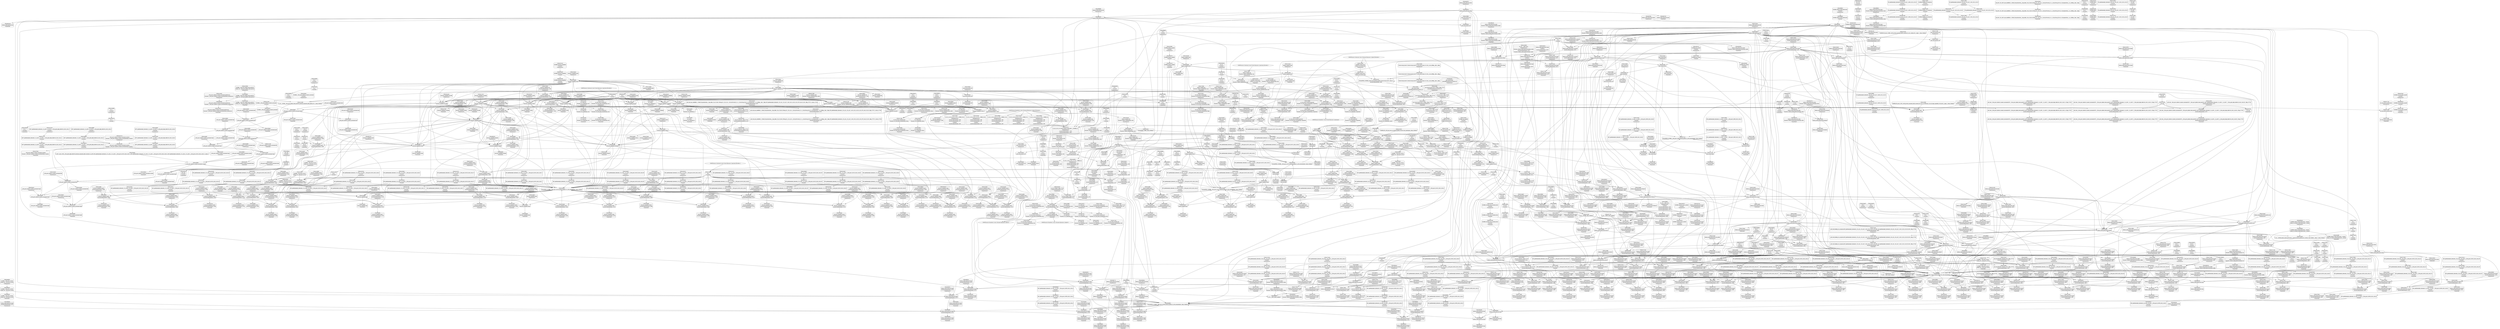 digraph {
	CE0x41ea4a0 [shape=record,shape=Mrecord,label="{CE0x41ea4a0|cred_has_capability:tmp3|security/selinux/hooks.c,1567|*SummSink*}"]
	CE0x41f4c00 [shape=record,shape=Mrecord,label="{CE0x41f4c00|GLOBAL:__llvm_gcov_indirect_counter_increment|*Constant*|*SummSource*}"]
	CE0x4156bf0 [shape=record,shape=Mrecord,label="{CE0x4156bf0|i32_22|*Constant*}"]
	CE0x40e8770 [shape=record,shape=Mrecord,label="{CE0x40e8770|selinux_inode_getsecctx:if.then|*SummSource*}"]
	CE0x4173e40 [shape=record,shape=Mrecord,label="{CE0x4173e40|i64*_getelementptr_inbounds_(_26_x_i64_,_26_x_i64_*___llvm_gcov_ctr242,_i64_0,_i64_3)|*Constant*|*SummSource*}"]
	CE0x41cab30 [shape=record,shape=Mrecord,label="{CE0x41cab30|cred_has_capability:call8|security/selinux/hooks.c,1581|*SummSource*}"]
	CE0x4182fb0 [shape=record,shape=Mrecord,label="{CE0x4182fb0|GLOBAL:selinux_capable|*Constant*|*SummSource*}"]
	CE0x41ee1d0 [shape=record,shape=Mrecord,label="{CE0x41ee1d0|cred_has_capability:tmp10|security/selinux/hooks.c,1575}"]
	CE0x41231a0 [shape=record,shape=Mrecord,label="{CE0x41231a0|selinux_capable:tmp2|security/selinux/hooks.c,2008|*SummSink*}"]
	CE0x40f9030 [shape=record,shape=Mrecord,label="{CE0x40f9030|selinux_inode_getsecctx:tmp4|security/selinux/hooks.c,5737|*SummSource*}"]
	CE0x5e1d750 [shape=record,shape=Mrecord,label="{CE0x5e1d750|selinux_inode_getsecurity:inode|Function::selinux_inode_getsecurity&Arg::inode::}"]
	CE0x41300f0 [shape=record,shape=Mrecord,label="{CE0x41300f0|selinux_inode_getsecurity:i_security|security/selinux/hooks.c,3073}"]
	CE0x41f13e0 [shape=record,shape=Mrecord,label="{CE0x41f13e0|GLOBAL:avc_has_perm_noaudit|*Constant*|*SummSource*}"]
	CE0x4191f30 [shape=record,shape=Mrecord,label="{CE0x4191f30|selinux_inode_getsecurity:tmp34|security/selinux/hooks.c,3090|*SummSink*}"]
	CE0x41e9310 [shape=record,shape=Mrecord,label="{CE0x41e9310|i64*_getelementptr_inbounds_(_21_x_i64_,_21_x_i64_*___llvm_gcov_ctr143,_i64_0,_i64_4)|*Constant*|*SummSource*}"]
	CE0x417c170 [shape=record,shape=Mrecord,label="{CE0x417c170|selinux_inode_getsecurity:tmp21|security/selinux/hooks.c,3087}"]
	CE0x41f4300 [shape=record,shape=Mrecord,label="{CE0x41f4300|_call_void___llvm_gcov_indirect_counter_increment(i32*___llvm_gcov_global_state_pred145,_i64**_getelementptr_inbounds_(_3_x_i64*_,_3_x_i64*_*___llvm_gcda_edge_table144,_i64_0,_i64_2)),_!dbg_!27732|security/selinux/hooks.c,1570|*SummSource*}"]
	CE0x40ced70 [shape=record,shape=Mrecord,label="{CE0x40ced70|i64_6|*Constant*}"]
	CE0x41f2db0 [shape=record,shape=Mrecord,label="{CE0x41f2db0|cred_has_capability:tmp15|security/selinux/hooks.c,1575|*SummSource*}"]
	CE0x419b5b0 [shape=record,shape=Mrecord,label="{CE0x419b5b0|i64_17|*Constant*|*SummSource*}"]
	CE0x40ddd80 [shape=record,shape=Mrecord,label="{CE0x40ddd80|i64*_getelementptr_inbounds_(_6_x_i64_,_6_x_i64_*___llvm_gcov_ctr338,_i64_0,_i64_5)|*Constant*|*SummSource*}"]
	CE0x413c220 [shape=record,shape=Mrecord,label="{CE0x413c220|selinux_capable:bb|*SummSink*}"]
	CE0x41f6040 [shape=record,shape=Mrecord,label="{CE0x41f6040|i64*_getelementptr_inbounds_(_21_x_i64_,_21_x_i64_*___llvm_gcov_ctr143,_i64_0,_i64_6)|*Constant*|*SummSink*}"]
	CE0x41bdcc0 [shape=record,shape=Mrecord,label="{CE0x41bdcc0|cred_has_capability:call3|security/selinux/hooks.c,1573}"]
	CE0x40cf490 [shape=record,shape=Mrecord,label="{CE0x40cf490|selinux_inode_getsecurity:tmp13|security/selinux/hooks.c,3087|*SummSource*}"]
	CE0x41b2100 [shape=record,shape=Mrecord,label="{CE0x41b2100|cred_has_capability:tmp28|security/selinux/hooks.c,1584}"]
	CE0x4177e80 [shape=record,shape=Mrecord,label="{CE0x4177e80|selinux_inode_getsecurity:tmp3|security/selinux/hooks.c,3073|*SummSource*}"]
	CE0x4173260 [shape=record,shape=Mrecord,label="{CE0x4173260|selinux_inode_getsecurity:tmp6|security/selinux/hooks.c,3075|*SummSource*}"]
	CE0x41f9a50 [shape=record,shape=Mrecord,label="{CE0x41f9a50|cred_has_capability:tmp3|security/selinux/hooks.c,1567}"]
	CE0x41765d0 [shape=record,shape=Mrecord,label="{CE0x41765d0|selinux_inode_getsecurity:call1|security/selinux/hooks.c,3087|*SummSink*}"]
	CE0x41ef750 [shape=record,shape=Mrecord,label="{CE0x41ef750|cred_has_capability:tmp16|security/selinux/hooks.c,1576|*SummSink*}"]
	CE0x412ee30 [shape=record,shape=Mrecord,label="{CE0x412ee30|selinux_inode_getsecurity:land.lhs.true}"]
	CE0x41ef8d0 [shape=record,shape=Mrecord,label="{CE0x41ef8d0|i16_4|*Constant*}"]
	CE0x4199830 [shape=record,shape=Mrecord,label="{CE0x4199830|i64_21|*Constant*}"]
	CE0x41010f0 [shape=record,shape=Mrecord,label="{CE0x41010f0|i32_0|*Constant*}"]
	CE0x40e6480 [shape=record,shape=Mrecord,label="{CE0x40e6480|selinux_inode_getsecurity:context|security/selinux/hooks.c, 3072}"]
	CE0x41d3b10 [shape=record,shape=Mrecord,label="{CE0x41d3b10|i32_1575|*Constant*|*SummSink*}"]
	CE0x41bf010 [shape=record,shape=Mrecord,label="{CE0x41bf010|i64*_null|*Constant*}"]
	CE0x41c5ed0 [shape=record,shape=Mrecord,label="{CE0x41c5ed0|cred_has_capability:do.cond|*SummSource*}"]
	CE0x41c7a60 [shape=record,shape=Mrecord,label="{CE0x41c7a60|avc_has_perm_noaudit:tclass|Function::avc_has_perm_noaudit&Arg::tclass::}"]
	CE0x41c2770 [shape=record,shape=Mrecord,label="{CE0x41c2770|i64**_getelementptr_inbounds_(_3_x_i64*_,_3_x_i64*_*___llvm_gcda_edge_table144,_i64_0,_i64_1)|*Constant*}"]
	CE0x41beba0 [shape=record,shape=Mrecord,label="{CE0x41beba0|cred_sid:entry}"]
	CE0x41647e0 [shape=record,shape=Mrecord,label="{CE0x41647e0|selinux_inode_getsecurity:tmp2|*LoadInst*|security/selinux/hooks.c,3073}"]
	CE0x4171f10 [shape=record,shape=Mrecord,label="{CE0x4171f10|i64_2|*Constant*}"]
	CE0x4128fc0 [shape=record,shape=Mrecord,label="{CE0x4128fc0|i32_0|*Constant*}"]
	CE0x41b2a50 [shape=record,shape=Mrecord,label="{CE0x41b2a50|cred_has_capability:tmp29|security/selinux/hooks.c,1584}"]
	CE0x41cd8e0 [shape=record,shape=Mrecord,label="{CE0x41cd8e0|cred_has_capability:tmp19|security/selinux/hooks.c,1580}"]
	CE0x4126bf0 [shape=record,shape=Mrecord,label="{CE0x4126bf0|selinux_inode_getsecurity:if.end}"]
	CE0x41fa280 [shape=record,shape=Mrecord,label="{CE0x41fa280|0:_i32,_4:_i32,_8:_i32,_12:_i32,_:_CMRE_16,20_|*MultipleSource*|security/selinux/hooks.c,196|security/selinux/hooks.c,197|*LoadInst*|security/selinux/hooks.c,196}"]
	CE0x41776f0 [shape=record,shape=Mrecord,label="{CE0x41776f0|selinux_inode_getsecurity:tmp9|security/selinux/hooks.c,3076}"]
	CE0x41b1fc0 [shape=record,shape=Mrecord,label="{CE0x41b1fc0|i64*_getelementptr_inbounds_(_21_x_i64_,_21_x_i64_*___llvm_gcov_ctr143,_i64_0,_i64_18)|*Constant*}"]
	CE0x41f75d0 [shape=record,shape=Mrecord,label="{CE0x41f75d0|_ret_void}"]
	CE0x41d2fd0 [shape=record,shape=Mrecord,label="{CE0x41d2fd0|cred_has_capability:tmp8|security/selinux/hooks.c,1575}"]
	CE0x40d8960 [shape=record,shape=Mrecord,label="{CE0x40d8960|selinux_inode_getsecurity:buffer|Function::selinux_inode_getsecurity&Arg::buffer::|*SummSink*}"]
	CE0x41f9d80 [shape=record,shape=Mrecord,label="{CE0x41f9d80|cred_sid:tmp6|security/selinux/hooks.c,197|*SummSource*}"]
	CE0x41f8ba0 [shape=record,shape=Mrecord,label="{CE0x41f8ba0|i64*_null|*Constant*|*SummSource*}"]
	CE0x41356b0 [shape=record,shape=Mrecord,label="{CE0x41356b0|cred_has_capability:entry|*SummSink*}"]
	CE0x4172eb0 [shape=record,shape=Mrecord,label="{CE0x4172eb0|selinux_inode_getsecurity:tmp5|security/selinux/hooks.c,3075|*SummSink*}"]
	CE0x41ec3d0 [shape=record,shape=Mrecord,label="{CE0x41ec3d0|_call_void___llvm_gcov_indirect_counter_increment(i32*___llvm_gcov_global_state_pred145,_i64**_getelementptr_inbounds_(_3_x_i64*_,_3_x_i64*_*___llvm_gcda_edge_table144,_i64_0,_i64_0)),_!dbg_!27734|security/selinux/hooks.c,1574|*SummSink*}"]
	CE0x4134000 [shape=record,shape=Mrecord,label="{CE0x4134000|i32_-95|*Constant*|*SummSource*}"]
	CE0x40e70d0 [shape=record,shape=Mrecord,label="{CE0x40e70d0|i8*_getelementptr_inbounds_(_8_x_i8_,_8_x_i8_*_.str63,_i32_0,_i32_0)|*Constant*|*SummSink*}"]
	CE0x41f55b0 [shape=record,shape=Mrecord,label="{CE0x41f55b0|_call_void_mcount()_#3|*SummSource*}"]
	CE0x41002b0 [shape=record,shape=Mrecord,label="{CE0x41002b0|selinux_inode_getsecurity:tmp1|*SummSink*}"]
	CE0x4186980 [shape=record,shape=Mrecord,label="{CE0x4186980|i64_14|*Constant*|*SummSource*}"]
	CE0x4129f80 [shape=record,shape=Mrecord,label="{CE0x4129f80|i32_10|*Constant*}"]
	CE0x4124480 [shape=record,shape=Mrecord,label="{CE0x4124480|selinux_inode_getsecurity:if.end14}"]
	CE0x41bc2f0 [shape=record,shape=Mrecord,label="{CE0x41bc2f0|__llvm_gcov_indirect_counter_increment:bb4}"]
	CE0x40ddf60 [shape=record,shape=Mrecord,label="{CE0x40ddf60|selinux_inode_getsecctx:call|security/selinux/hooks.c,5735|*SummSource*}"]
	CE0x40e94a0 [shape=record,shape=Mrecord,label="{CE0x40e94a0|_call_void_mcount()_#3}"]
	CE0x4191d30 [shape=record,shape=Mrecord,label="{CE0x4191d30|selinux_inode_getsecurity:tmp34|security/selinux/hooks.c,3090|*SummSource*}"]
	CE0x41cb910 [shape=record,shape=Mrecord,label="{CE0x41cb910|avc_audit:tclass|Function::avc_audit&Arg::tclass::}"]
	CE0x40e0d70 [shape=record,shape=Mrecord,label="{CE0x40e0d70|selinux_inode_getsecctx:entry|*SummSource*}"]
	CE0x4172510 [shape=record,shape=Mrecord,label="{CE0x4172510|selinux_inode_getsecurity:tmp4|security/selinux/hooks.c,3075|*SummSink*}"]
	CE0x4175860 [shape=record,shape=Mrecord,label="{CE0x4175860|selinux_inode_getsecurity:tmp10|security/selinux/hooks.c,3087}"]
	CE0x415dc30 [shape=record,shape=Mrecord,label="{CE0x415dc30|selinux_capable:tmp8|security/selinux/hooks.c,2011}"]
	CE0x416b770 [shape=record,shape=Mrecord,label="{CE0x416b770|selinux_inode_getsecurity:tmp50|security/selinux/hooks.c,3098|*SummSink*}"]
	CE0x412ce00 [shape=record,shape=Mrecord,label="{CE0x412ce00|0:_i8*,_:_SCMRE:_elem_0:default:}"]
	CE0x40e5fc0 [shape=record,shape=Mrecord,label="{CE0x40e5fc0|selinux_inode_getsecurity:if.then16|*SummSink*}"]
	CE0x41ae5e0 [shape=record,shape=Mrecord,label="{CE0x41ae5e0|cred_has_capability:tmp22|security/selinux/hooks.c,1582|*SummSink*}"]
	CE0x4132510 [shape=record,shape=Mrecord,label="{CE0x4132510|selinux_inode_getsecurity:tmp53|security/selinux/hooks.c,3101}"]
	CE0x40f6960 [shape=record,shape=Mrecord,label="{CE0x40f6960|selinux_inode_getsecctx:bb|*SummSource*}"]
	CE0x4155e80 [shape=record,shape=Mrecord,label="{CE0x4155e80|cred_sid:tmp3|*SummSource*}"]
	CE0x4111e40 [shape=record,shape=Mrecord,label="{CE0x4111e40|get_current:tmp3}"]
	CE0x412d030 [shape=record,shape=Mrecord,label="{CE0x412d030|i8*_null|*Constant*|*SummSource*}"]
	CE0x40e7fb0 [shape=record,shape=Mrecord,label="{CE0x40e7fb0|i1_true|*Constant*|*SummSink*}"]
	CE0x4176d00 [shape=record,shape=Mrecord,label="{CE0x4176d00|selinux_inode_getsecurity:tobool2|security/selinux/hooks.c,3087|*SummSink*}"]
	CE0x40ffc90 [shape=record,shape=Mrecord,label="{CE0x40ffc90|GLOBAL:selinux_inode_getsecurity|*Constant*}"]
	CE0x4124d10 [shape=record,shape=Mrecord,label="{CE0x4124d10|selinux_inode_getsecurity:if.end17}"]
	CE0x41f5dd0 [shape=record,shape=Mrecord,label="{CE0x41f5dd0|i64**_getelementptr_inbounds_(_3_x_i64*_,_3_x_i64*_*___llvm_gcda_edge_table144,_i64_0,_i64_0)|*Constant*|*SummSource*}"]
	CE0x417a400 [shape=record,shape=Mrecord,label="{CE0x417a400|GLOBAL:lockdep_rcu_suspicious|*Constant*}"]
	CE0x41c9880 [shape=record,shape=Mrecord,label="{CE0x41c9880|avc_has_perm_noaudit:avd|Function::avc_has_perm_noaudit&Arg::avd::|*SummSink*}"]
	CE0x41cb3e0 [shape=record,shape=Mrecord,label="{CE0x41cb3e0|avc_audit:ssid|Function::avc_audit&Arg::ssid::|*SummSink*}"]
	CE0x41eb410 [shape=record,shape=Mrecord,label="{CE0x41eb410|cred_sid:cred|Function::cred_sid&Arg::cred::}"]
	CE0x40ef2a0 [shape=record,shape=Mrecord,label="{CE0x40ef2a0|i64_0|*Constant*|*SummSink*}"]
	CE0x4120310 [shape=record,shape=Mrecord,label="{CE0x4120310|selinux_capable:return|*SummSink*}"]
	CE0x41ed430 [shape=record,shape=Mrecord,label="{CE0x41ed430|__llvm_gcov_indirect_counter_increment:pred|*SummSource*}"]
	CE0x4121a40 [shape=record,shape=Mrecord,label="{CE0x4121a40|selinux_capable:tobool|security/selinux/hooks.c,2008}"]
	CE0x412a6a0 [shape=record,shape=Mrecord,label="{CE0x412a6a0|selinux_inode_getsecurity:do.body}"]
	CE0x4128880 [shape=record,shape=Mrecord,label="{CE0x4128880|selinux_capable:tmp5|security/selinux/hooks.c,2008|*SummSource*}"]
	CE0x41cf3f0 [shape=record,shape=Mrecord,label="{CE0x41cf3f0|VOIDTB_TE_array:_GCE_.str49_private_unnamed_addr_constant_40_x_i8_c_013SELinux:_out_of_range_capability_%d_0A_00_,_align_1:_elem_0:default:}"]
	CE0x4170760 [shape=record,shape=Mrecord,label="{CE0x4170760|selinux_capable:tmp7|security/selinux/hooks.c,2009|*SummSink*}"]
	CE0x4183f30 [shape=record,shape=Mrecord,label="{CE0x4183f30|selinux_capable:ns|Function::selinux_capable&Arg::ns::|*SummSource*}"]
	CE0x417ef20 [shape=record,shape=Mrecord,label="{CE0x417ef20|selinux_inode_getsecurity:tmp26|security/selinux/hooks.c,3087|*SummSource*}"]
	CE0x41c1db0 [shape=record,shape=Mrecord,label="{CE0x41c1db0|0:_i32,_:_GCMR___llvm_gcov_global_state_pred145_internal_unnamed_addr_global_i32_-1:_elem_0:default:}"]
	CE0x41082a0 [shape=record,shape=Mrecord,label="{CE0x41082a0|selinux_inode_getsecurity:tmp|*SummSink*}"]
	CE0x40f98c0 [shape=record,shape=Mrecord,label="{CE0x40f98c0|selinux_inode_getsecurity:name|Function::selinux_inode_getsecurity&Arg::name::|*SummSource*}"]
	CE0x41d1f60 [shape=record,shape=Mrecord,label="{CE0x41d1f60|i32_1575|*Constant*}"]
	CE0x4105b30 [shape=record,shape=Mrecord,label="{CE0x4105b30|i64*_getelementptr_inbounds_(_6_x_i64_,_6_x_i64_*___llvm_gcov_ctr142,_i64_0,_i64_3)|*Constant*|*SummSource*}"]
	CE0x40e52e0 [shape=record,shape=Mrecord,label="{CE0x40e52e0|selinux_inode_getsecurity:alloc|Function::selinux_inode_getsecurity&Arg::alloc::}"]
	CE0x41e7b00 [shape=record,shape=Mrecord,label="{CE0x41e7b00|avc_audit:entry|*SummSink*}"]
	CE0x40eab30 [shape=record,shape=Mrecord,label="{CE0x40eab30|selinux_inode_getsecurity:land.lhs.true4}"]
	CE0x41d9c00 [shape=record,shape=Mrecord,label="{CE0x41d9c00|i32_-22|*Constant*|*SummSink*}"]
	CE0x41863d0 [shape=record,shape=Mrecord,label="{CE0x41863d0|i64_13|*Constant*|*SummSource*}"]
	CE0x41bdfe0 [shape=record,shape=Mrecord,label="{CE0x41bdfe0|i8*_getelementptr_inbounds_(_40_x_i8_,_40_x_i8_*_.str49,_i32_0,_i32_0)|*Constant*|*SummSource*}"]
	CE0x4131590 [shape=record,shape=Mrecord,label="{CE0x4131590|selinux_capable:if.then|*SummSource*}"]
	CE0x40fce20 [shape=record,shape=Mrecord,label="{CE0x40fce20|selinux_inode_getsecctx:tmp9|security/selinux/hooks.c,5739}"]
	CE0x4170e30 [shape=record,shape=Mrecord,label="{CE0x4170e30|i64_8|*Constant*}"]
	CE0x41f0330 [shape=record,shape=Mrecord,label="{CE0x41f0330|i16_4|*Constant*|*SummSink*}"]
	CE0x41291a0 [shape=record,shape=Mrecord,label="{CE0x41291a0|GLOBAL:current_task|Global_var:current_task|*SummSink*}"]
	CE0x41705f0 [shape=record,shape=Mrecord,label="{CE0x41705f0|selinux_capable:tmp7|security/selinux/hooks.c,2009|*SummSource*}"]
	CE0x41f9680 [shape=record,shape=Mrecord,label="{CE0x41f9680|0:_i32,_4:_i32,_8:_i32,_12:_i32,_:_CMRE_12,16_|*MultipleSource*|security/selinux/hooks.c,196|security/selinux/hooks.c,197|*LoadInst*|security/selinux/hooks.c,196}"]
	CE0x4187860 [shape=record,shape=Mrecord,label="{CE0x4187860|selinux_inode_getsecurity:tmp30|security/selinux/hooks.c,3089|*SummSink*}"]
	CE0x41207b0 [shape=record,shape=Mrecord,label="{CE0x41207b0|GLOBAL:current_task|Global_var:current_task}"]
	CE0x412d560 [shape=record,shape=Mrecord,label="{CE0x412d560|selinux_inode_getsecurity:if.then5}"]
	CE0x41d2c00 [shape=record,shape=Mrecord,label="{CE0x41d2c00|i64*_getelementptr_inbounds_(_21_x_i64_,_21_x_i64_*___llvm_gcov_ctr143,_i64_0,_i64_8)|*Constant*|*SummSink*}"]
	CE0x40ef480 [shape=record,shape=Mrecord,label="{CE0x40ef480|selinux_inode_getsecctx:tmp3|security/selinux/hooks.c,5737|*SummSink*}"]
	CE0x40f9b90 [shape=record,shape=Mrecord,label="{CE0x40f9b90|selinux_inode_getsecctx:tmp5|security/selinux/hooks.c,5737}"]
	CE0x4103fd0 [shape=record,shape=Mrecord,label="{CE0x4103fd0|_ret_%struct.task_struct*_%tmp4,_!dbg_!27714|./arch/x86/include/asm/current.h,14|*SummSource*}"]
	CE0x412faa0 [shape=record,shape=Mrecord,label="{CE0x412faa0|cred_has_capability:cap1|security/selinux/hooks.c,1563}"]
	CE0x412fa30 [shape=record,shape=Mrecord,label="{CE0x412fa30|i32_5|*Constant*}"]
	CE0x416aee0 [shape=record,shape=Mrecord,label="{CE0x416aee0|selinux_inode_getsecurity:tmp49|security/selinux/hooks.c,3098|*SummSink*}"]
	CE0x4172720 [shape=record,shape=Mrecord,label="{CE0x4172720|GLOBAL:__llvm_gcov_ctr242|Global_var:__llvm_gcov_ctr242}"]
	CE0x4110be0 [shape=record,shape=Mrecord,label="{CE0x4110be0|cred_has_capability:if.then|*SummSink*}"]
	CE0x40ebf00 [shape=record,shape=Mrecord,label="{CE0x40ebf00|selinux_inode_getsecctx:tmp8|security/selinux/hooks.c,5739|*SummSource*}"]
	CE0x412a7d0 [shape=record,shape=Mrecord,label="{CE0x412a7d0|selinux_inode_getsecurity:do.body|*SummSource*}"]
	CE0x40dfc10 [shape=record,shape=Mrecord,label="{CE0x40dfc10|selinux_inode_getsecctx:tmp2|security/selinux/hooks.c,5737|*SummSource*}"]
	CE0x4175940 [shape=record,shape=Mrecord,label="{CE0x4175940|selinux_inode_getsecurity:tmp10|security/selinux/hooks.c,3087|*SummSink*}"]
	CE0x4173fe0 [shape=record,shape=Mrecord,label="{CE0x4173fe0|selinux_capable:cap|Function::selinux_capable&Arg::cap::|*SummSink*}"]
	CE0x41897a0 [shape=record,shape=Mrecord,label="{CE0x41897a0|i32_3|*Constant*}"]
	CE0x41958d0 [shape=record,shape=Mrecord,label="{CE0x41958d0|i64*_getelementptr_inbounds_(_26_x_i64_,_26_x_i64_*___llvm_gcov_ctr242,_i64_0,_i64_16)|*Constant*|*SummSource*}"]
	CE0x4127820 [shape=record,shape=Mrecord,label="{CE0x4127820|selinux_capable:tobool|security/selinux/hooks.c,2008|*SummSink*}"]
	CE0x4135ee0 [shape=record,shape=Mrecord,label="{CE0x4135ee0|cred_has_capability:cap|Function::cred_has_capability&Arg::cap::|*SummSource*}"]
	CE0x40d03a0 [shape=record,shape=Mrecord,label="{CE0x40d03a0|GLOBAL:selinux_inode_getsecurity.__warned|Global_var:selinux_inode_getsecurity.__warned|*SummSource*}"]
	CE0x417a850 [shape=record,shape=Mrecord,label="{CE0x417a850|i8*_getelementptr_inbounds_(_25_x_i8_,_25_x_i8_*_.str3,_i32_0,_i32_0)|*Constant*|*SummSource*}"]
	CE0x40ef4f0 [shape=record,shape=Mrecord,label="{CE0x40ef4f0|selinux_inode_getsecctx:tmp4|security/selinux/hooks.c,5737}"]
	CE0x41ad000 [shape=record,shape=Mrecord,label="{CE0x41ad000|avc_audit:result|Function::avc_audit&Arg::result::|*SummSource*}"]
	CE0x40dc580 [shape=record,shape=Mrecord,label="{CE0x40dc580|selinux_inode_getsecctx:tmp|*SummSink*}"]
	CE0x4194ab0 [shape=record,shape=Mrecord,label="{CE0x4194ab0|selinux_inode_getsecurity:tmp43|security/selinux/hooks.c,3095|*SummSource*}"]
	CE0x40dfea0 [shape=record,shape=Mrecord,label="{CE0x40dfea0|_ret_i32_%retval.0,_!dbg_!27724|security/selinux/hooks.c,5741|*SummSink*}"]
	CE0x41535f0 [shape=record,shape=Mrecord,label="{CE0x41535f0|get_current:tmp1|*SummSink*}"]
	CE0x41f2900 [shape=record,shape=Mrecord,label="{CE0x41f2900|i64*_getelementptr_inbounds_(_21_x_i64_,_21_x_i64_*___llvm_gcov_ctr143,_i64_0,_i64_11)|*Constant*|*SummSource*}"]
	CE0x41d9ef0 [shape=record,shape=Mrecord,label="{CE0x41d9ef0|cred_has_capability:retval.0}"]
	CE0x40ddfd0 [shape=record,shape=Mrecord,label="{CE0x40ddfd0|selinux_inode_getsecctx:call|security/selinux/hooks.c,5735|*SummSink*}"]
	CE0x41844f0 [shape=record,shape=Mrecord,label="{CE0x41844f0|i32_33|*Constant*|*SummSink*}"]
	CE0x41ae380 [shape=record,shape=Mrecord,label="{CE0x41ae380|i64_15|*Constant*|*SummSource*}"]
	CE0x41acea0 [shape=record,shape=Mrecord,label="{CE0x41acea0|avc_audit:result|Function::avc_audit&Arg::result::}"]
	CE0x4197730 [shape=record,shape=Mrecord,label="{CE0x4197730|0:_i32,_:_SCRE:_elem_0:default:}"]
	CE0x4194790 [shape=record,shape=Mrecord,label="{CE0x4194790|i64*_getelementptr_inbounds_(_26_x_i64_,_26_x_i64_*___llvm_gcov_ctr242,_i64_0,_i64_19)|*Constant*|*SummSource*}"]
	CE0x4131050 [shape=record,shape=Mrecord,label="{CE0x4131050|selinux_inode_getsecurity:i_security|security/selinux/hooks.c,3073|*SummSource*}"]
	CE0x4111ee0 [shape=record,shape=Mrecord,label="{CE0x4111ee0|selinux_inode_getsecurity:land.lhs.true4|*SummSink*}"]
	CE0x41782a0 [shape=record,shape=Mrecord,label="{CE0x41782a0|selinux_inode_getsecurity:call|security/selinux/hooks.c,3075|*SummSource*}"]
	CE0x4155ef0 [shape=record,shape=Mrecord,label="{CE0x4155ef0|cred_sid:tmp3|*SummSink*}"]
	CE0x41d9230 [shape=record,shape=Mrecord,label="{CE0x41d9230|cred_has_capability:tmp31|security/selinux/hooks.c,1585|*SummSource*}"]
	CE0x41cb7e0 [shape=record,shape=Mrecord,label="{CE0x41cb7e0|avc_audit:tsid|Function::avc_audit&Arg::tsid::|*SummSink*}"]
	CE0x41ca2b0 [shape=record,shape=Mrecord,label="{CE0x41ca2b0|cred_has_capability:tmp21|security/selinux/hooks.c,1580}"]
	CE0x41847f0 [shape=record,shape=Mrecord,label="{CE0x41847f0|selinux_capable:cap|Function::selinux_capable&Arg::cap::}"]
	CE0x412bb50 [shape=record,shape=Mrecord,label="{CE0x412bb50|selinux_inode_getsecurity:tmp58|security/selinux/hooks.c,3104|*SummSink*}"]
	CE0x4129ec0 [shape=record,shape=Mrecord,label="{CE0x4129ec0|_call_void_mcount()_#3|*SummSink*}"]
	CE0x41d4d60 [shape=record,shape=Mrecord,label="{CE0x41d4d60|i32_-1|*Constant*|*SummSource*}"]
	CE0x41cf5b0 [shape=record,shape=Mrecord,label="{CE0x41cf5b0|i64*_getelementptr_inbounds_(_21_x_i64_,_21_x_i64_*___llvm_gcov_ctr143,_i64_0,_i64_7)|*Constant*|*SummSource*}"]
	CE0x415d9d0 [shape=record,shape=Mrecord,label="{CE0x415d9d0|i64*_getelementptr_inbounds_(_21_x_i64_,_21_x_i64_*___llvm_gcov_ctr143,_i64_0,_i64_0)|*Constant*|*SummSink*}"]
	CE0x4155580 [shape=record,shape=Mrecord,label="{CE0x4155580|cred_sid:tmp2}"]
	CE0x41c8160 [shape=record,shape=Mrecord,label="{CE0x41c8160|avc_has_perm_noaudit:tsid|Function::avc_has_perm_noaudit&Arg::tsid::}"]
	CE0x40d8c00 [shape=record,shape=Mrecord,label="{CE0x40d8c00|selinux_inode_getsecctx:call|security/selinux/hooks.c,5735}"]
	CE0x41f99e0 [shape=record,shape=Mrecord,label="{CE0x41f99e0|_call_void___llvm_gcov_indirect_counter_increment(i32*___llvm_gcov_global_state_pred145,_i64**_getelementptr_inbounds_(_3_x_i64*_,_3_x_i64*_*___llvm_gcda_edge_table144,_i64_0,_i64_2)),_!dbg_!27732|security/selinux/hooks.c,1570}"]
	CE0x41efa70 [shape=record,shape=Mrecord,label="{CE0x41efa70|cred_has_capability:tmp17|security/selinux/hooks.c,1576}"]
	CE0x417d980 [shape=record,shape=Mrecord,label="{CE0x417d980|selinux_inode_getsecurity:tmp24|security/selinux/hooks.c,3087|*SummSink*}"]
	CE0x41758d0 [shape=record,shape=Mrecord,label="{CE0x41758d0|selinux_inode_getsecurity:tmp10|security/selinux/hooks.c,3087|*SummSource*}"]
	CE0x4170af0 [shape=record,shape=Mrecord,label="{CE0x4170af0|i64_7|*Constant*|*SummSink*}"]
	CE0x41d8570 [shape=record,shape=Mrecord,label="{CE0x41d8570|i64**_getelementptr_inbounds_(_3_x_i64*_,_3_x_i64*_*___llvm_gcda_edge_table144,_i64_0,_i64_2)|*Constant*|*SummSink*}"]
	CE0x4109b90 [shape=record,shape=Mrecord,label="{CE0x4109b90|cred_has_capability:do.end}"]
	CE0x41f90b0 [shape=record,shape=Mrecord,label="{CE0x41f90b0|cred_has_capability:tmp5|security/selinux/hooks.c,1570|*SummSource*}"]
	CE0x4103ec0 [shape=record,shape=Mrecord,label="{CE0x4103ec0|get_current:entry|*SummSink*}"]
	CE0x41057c0 [shape=record,shape=Mrecord,label="{CE0x41057c0|i64*_getelementptr_inbounds_(_6_x_i64_,_6_x_i64_*___llvm_gcov_ctr142,_i64_0,_i64_3)|*Constant*}"]
	CE0x41c6520 [shape=record,shape=Mrecord,label="{CE0x41c6520|cred_sid:security|security/selinux/hooks.c,196|*SummSink*}"]
	CE0x4171c60 [shape=record,shape=Mrecord,label="{CE0x4171c60|selinux_inode_getsecurity:tobool|security/selinux/hooks.c,3075|*SummSink*}"]
	CE0x41074b0 [shape=record,shape=Mrecord,label="{CE0x41074b0|cred_has_capability:do.body|*SummSink*}"]
	CE0x41c03f0 [shape=record,shape=Mrecord,label="{CE0x41c03f0|i32_22|*Constant*|*SummSink*}"]
	CE0x40dc420 [shape=record,shape=Mrecord,label="{CE0x40dc420|selinux_inode_getsecctx:return}"]
	CE0x4188510 [shape=record,shape=Mrecord,label="{CE0x4188510|i64*_getelementptr_inbounds_(_26_x_i64_,_26_x_i64_*___llvm_gcov_ctr242,_i64_0,_i64_15)|*Constant*}"]
	CE0x4134680 [shape=record,shape=Mrecord,label="{CE0x4134680|selinux_inode_getsecurity:retval.0}"]
	CE0x4156210 [shape=record,shape=Mrecord,label="{CE0x4156210|cred_has_capability:and|security/selinux/hooks.c,1559|*SummSink*}"]
	CE0x4188a80 [shape=record,shape=Mrecord,label="{CE0x4188a80|i64*_getelementptr_inbounds_(_26_x_i64_,_26_x_i64_*___llvm_gcov_ctr242,_i64_0,_i64_15)|*Constant*|*SummSource*}"]
	CE0x4128510 [shape=record,shape=Mrecord,label="{CE0x4128510|selinux_capable:tmp4|security/selinux/hooks.c,2008|*SummSink*}"]
	CE0x41b1a00 [shape=record,shape=Mrecord,label="{CE0x41b1a00|cred_has_capability:tmp27|security/selinux/hooks.c,1583|*SummSource*}"]
	CE0x4181340 [shape=record,shape=Mrecord,label="{CE0x4181340|selinux_capable:call1|security/selinux/hooks.c,2011|*SummSource*}"]
	CE0x41ccc60 [shape=record,shape=Mrecord,label="{CE0x41ccc60|i64_0|*Constant*}"]
	CE0x41550a0 [shape=record,shape=Mrecord,label="{CE0x41550a0|cred_has_capability:shl|security/selinux/hooks.c,1559|*SummSink*}"]
	CE0x41ed3c0 [shape=record,shape=Mrecord,label="{CE0x41ed3c0|__llvm_gcov_indirect_counter_increment:pred}"]
	CE0x4193d20 [shape=record,shape=Mrecord,label="{CE0x4193d20|selinux_inode_getsecurity:tmp38|security/selinux/hooks.c,3094|*SummSource*}"]
	CE0x4110cf0 [shape=record,shape=Mrecord,label="{CE0x4110cf0|cred_has_capability:sw.epilog}"]
	CE0x4158230 [shape=record,shape=Mrecord,label="{CE0x4158230|i64*_getelementptr_inbounds_(_6_x_i64_,_6_x_i64_*___llvm_gcov_ctr142,_i64_0,_i64_5)|*Constant*|*SummSource*}"]
	CE0x41f11c0 [shape=record,shape=Mrecord,label="{CE0x41f11c0|cred_has_capability:call7|security/selinux/hooks.c,1579|*SummSink*}"]
	CE0x40f4580 [shape=record,shape=Mrecord,label="{CE0x40f4580|get_current:tmp3|*SummSink*}"]
	CE0x41359b0 [shape=record,shape=Mrecord,label="{CE0x41359b0|cred_has_capability:cred|Function::cred_has_capability&Arg::cred::}"]
	CE0x4121290 [shape=record,shape=Mrecord,label="{CE0x4121290|_call_void_mcount()_#3|*SummSource*}"]
	CE0x41f46d0 [shape=record,shape=Mrecord,label="{CE0x41f46d0|__llvm_gcov_indirect_counter_increment:tmp3|*SummSink*}"]
	CE0x41d3dc0 [shape=record,shape=Mrecord,label="{CE0x41d3dc0|void_(i8*,_i32,_i64)*_asm_sideeffect_1:_09ud2_0A.pushsection___bug_table,_22a_22_0A2:_09.long_1b_-_2b,_$_0:c_-_2b_0A_09.word_$_1:c_,_0_0A_09.org_2b+$_2:c_0A.popsection_,_i,i,i,_dirflag_,_fpsr_,_flags_|*SummSource*}"]
	CE0x4186b20 [shape=record,shape=Mrecord,label="{CE0x4186b20|selinux_inode_getsecurity:tmp28|security/selinux/hooks.c,3089}"]
	CE0x41bfbf0 [shape=record,shape=Mrecord,label="{CE0x41bfbf0|i64**_getelementptr_inbounds_(_3_x_i64*_,_3_x_i64*_*___llvm_gcda_edge_table144,_i64_0,_i64_2)|*Constant*|*SummSource*}"]
	CE0x41077a0 [shape=record,shape=Mrecord,label="{CE0x41077a0|COLLAPSED:_GCMRE___llvm_gcov_ctr98_internal_global_2_x_i64_zeroinitializer:_elem_0:default:}"]
	CE0x41eb640 [shape=record,shape=Mrecord,label="{CE0x41eb640|__llvm_gcov_indirect_counter_increment:tmp1}"]
	CE0x4169db0 [shape=record,shape=Mrecord,label="{CE0x4169db0|selinux_inode_getsecurity:tmp48|security/selinux/hooks.c,3097}"]
	CE0x4153fa0 [shape=record,shape=Mrecord,label="{CE0x4153fa0|%struct.task_struct*_(%struct.task_struct**)*_asm_movq_%gs:$_1:P_,$0_,_r,im,_dirflag_,_fpsr_,_flags_|*SummSource*}"]
	CE0x412b260 [shape=record,shape=Mrecord,label="{CE0x412b260|selinux_inode_getsecurity:tmp57|security/selinux/hooks.c,3104|*SummSink*}"]
	CE0x4134cd0 [shape=record,shape=Mrecord,label="{CE0x4134cd0|selinux_capable:call1|security/selinux/hooks.c,2011|*SummSink*}"]
	CE0x4154510 [shape=record,shape=Mrecord,label="{CE0x4154510|i64*_getelementptr_inbounds_(_2_x_i64_,_2_x_i64_*___llvm_gcov_ctr131,_i64_0,_i64_1)|*Constant*}"]
	CE0x4137140 [shape=record,shape=Mrecord,label="{CE0x4137140|selinux_inode_getsecurity:tmp55|security/selinux/hooks.c,3103|*SummSink*}"]
	CE0x41f6de0 [shape=record,shape=Mrecord,label="{CE0x41f6de0|cred_has_capability:call|security/selinux/hooks.c,1558|*SummSource*}"]
	CE0x41ad290 [shape=record,shape=Mrecord,label="{CE0x41ad290|avc_audit:a|Function::avc_audit&Arg::a::}"]
	CE0x412d640 [shape=record,shape=Mrecord,label="{CE0x412d640|selinux_inode_getsecurity:if.then5|*SummSource*}"]
	CE0x419bb30 [shape=record,shape=Mrecord,label="{CE0x419bb30|i64_18|*Constant*|*SummSource*}"]
	CE0x4137330 [shape=record,shape=Mrecord,label="{CE0x4137330|selinux_inode_getsecurity:tmp56|security/selinux/hooks.c,3103}"]
	CE0x41c9fe0 [shape=record,shape=Mrecord,label="{CE0x41c9fe0|cred_has_capability:tmp20|security/selinux/hooks.c,1580|*SummSource*}"]
	CE0x41bd9f0 [shape=record,shape=Mrecord,label="{CE0x41bd9f0|cred_has_capability:tmp7|security/selinux/hooks.c,1574|*SummSink*}"]
	CE0x41ef190 [shape=record,shape=Mrecord,label="{CE0x41ef190|i1_true|*Constant*}"]
	CE0x41ecfb0 [shape=record,shape=Mrecord,label="{CE0x41ecfb0|_ret_i32_%tmp6,_!dbg_!27716|security/selinux/hooks.c,197}"]
	CE0x4192d20 [shape=record,shape=Mrecord,label="{CE0x4192d20|selinux_inode_getsecurity:tmp40|security/selinux/hooks.c,3094|*SummSink*}"]
	CE0x40eadb0 [shape=record,shape=Mrecord,label="{CE0x40eadb0|get_current:tmp4|./arch/x86/include/asm/current.h,14|*SummSink*}"]
	CE0x41f84a0 [shape=record,shape=Mrecord,label="{CE0x41f84a0|GLOBAL:cred_sid|*Constant*}"]
	CE0x41304f0 [shape=record,shape=Mrecord,label="{CE0x41304f0|selinux_capable:call|security/selinux/hooks.c,2007|*SummSink*}"]
	CE0x4157ae0 [shape=record,shape=Mrecord,label="{CE0x4157ae0|selinux_capable:retval.0}"]
	CE0x4155f60 [shape=record,shape=Mrecord,label="{CE0x4155f60|cred_has_capability:and|security/selinux/hooks.c,1559}"]
	CE0x412fc50 [shape=record,shape=Mrecord,label="{CE0x412fc50|cred_has_capability:cap1|security/selinux/hooks.c,1563|*SummSink*}"]
	CE0x4179600 [shape=record,shape=Mrecord,label="{CE0x4179600|i64*_getelementptr_inbounds_(_26_x_i64_,_26_x_i64_*___llvm_gcov_ctr242,_i64_0,_i64_9)|*Constant*}"]
	CE0x40eccd0 [shape=record,shape=Mrecord,label="{CE0x40eccd0|selinux_inode_getsecurity:name|Function::selinux_inode_getsecurity&Arg::name::|*SummSink*}"]
	CE0x417ee20 [shape=record,shape=Mrecord,label="{CE0x417ee20|selinux_inode_getsecurity:tmp26|security/selinux/hooks.c,3087}"]
	CE0x41f0620 [shape=record,shape=Mrecord,label="{CE0x41f0620|i16_47|*Constant*}"]
	CE0x41966f0 [shape=record,shape=Mrecord,label="{CE0x41966f0|selinux_inode_getsecurity:sid12|security/selinux/hooks.c,3093}"]
	CE0x41b1bb0 [shape=record,shape=Mrecord,label="{CE0x41b1bb0|cred_has_capability:tmp27|security/selinux/hooks.c,1583|*SummSink*}"]
	CE0x41aecd0 [shape=record,shape=Mrecord,label="{CE0x41aecd0|i64_16|*Constant*|*SummSink*}"]
	CE0x40cef80 [shape=record,shape=Mrecord,label="{CE0x40cef80|selinux_inode_getsecurity:tmp12|security/selinux/hooks.c,3087}"]
	CE0x41bd1d0 [shape=record,shape=Mrecord,label="{CE0x41bd1d0|cred_has_capability:u|security/selinux/hooks.c,1563|*SummSink*}"]
	CE0x4181900 [shape=record,shape=Mrecord,label="{CE0x4181900|selinux_inode_getsecurity:cred|security/selinux/hooks.c,3087}"]
	CE0x41efd70 [shape=record,shape=Mrecord,label="{CE0x41efd70|cred_has_capability:tmp17|security/selinux/hooks.c,1576|*SummSource*}"]
	CE0x4111cf0 [shape=record,shape=Mrecord,label="{CE0x4111cf0|get_current:tmp2}"]
	CE0x41c1160 [shape=record,shape=Mrecord,label="{CE0x41c1160|__llvm_gcov_indirect_counter_increment:bb|*SummSink*}"]
	CE0x41d2840 [shape=record,shape=Mrecord,label="{CE0x41d2840|i64_12|*Constant*|*SummSink*}"]
	CE0x419a530 [shape=record,shape=Mrecord,label="{CE0x419a530|GLOBAL:security_sid_to_context|*Constant*|*SummSink*}"]
	CE0x40f9fe0 [shape=record,shape=Mrecord,label="{CE0x40f9fe0|selinux_inode_getsecctx:tmp7|security/selinux/hooks.c,5738|*SummSource*}"]
	CE0x419b540 [shape=record,shape=Mrecord,label="{CE0x419b540|i64_17|*Constant*}"]
	CE0x41060c0 [shape=record,shape=Mrecord,label="{CE0x41060c0|selinux_inode_getsecurity:tmp1|*SummSource*}"]
	CE0x41c3e50 [shape=record,shape=Mrecord,label="{CE0x41c3e50|__llvm_gcov_indirect_counter_increment:predecessor|Function::__llvm_gcov_indirect_counter_increment&Arg::predecessor::|*SummSource*}"]
	CE0x40e9910 [shape=record,shape=Mrecord,label="{CE0x40e9910|i64*_getelementptr_inbounds_(_6_x_i64_,_6_x_i64_*___llvm_gcov_ctr338,_i64_0,_i64_0)|*Constant*|*SummSink*}"]
	CE0x41bd050 [shape=record,shape=Mrecord,label="{CE0x41bd050|cred_sid:sid|security/selinux/hooks.c,197}"]
	CE0x411f970 [shape=record,shape=Mrecord,label="{CE0x411f970|i64_7|*Constant*}"]
	CE0x4125870 [shape=record,shape=Mrecord,label="{CE0x4125870|_call_void___llvm_gcov_indirect_counter_increment(i32*___llvm_gcov_global_state_pred145,_i64**_getelementptr_inbounds_(_3_x_i64*_,_3_x_i64*_*___llvm_gcda_edge_table144,_i64_0,_i64_1)),_!dbg_!27728|security/selinux/hooks.c,1567|*SummSource*}"]
	CE0x41d6aa0 [shape=record,shape=Mrecord,label="{CE0x41d6aa0|cred_has_capability:avd|security/selinux/hooks.c, 1556|*SummSource*}"]
	CE0x4129df0 [shape=record,shape=Mrecord,label="{CE0x4129df0|_call_void_mcount()_#3|*SummSource*}"]
	CE0x4180410 [shape=record,shape=Mrecord,label="{CE0x4180410|i64*_getelementptr_inbounds_(_6_x_i64_,_6_x_i64_*___llvm_gcov_ctr142,_i64_0,_i64_4)|*Constant*}"]
	CE0x41cc8a0 [shape=record,shape=Mrecord,label="{CE0x41cc8a0|cred_has_capability:cmp|security/selinux/hooks.c,1580}"]
	CE0x41b1220 [shape=record,shape=Mrecord,label="{CE0x41b1220|i64*_getelementptr_inbounds_(_21_x_i64_,_21_x_i64_*___llvm_gcov_ctr143,_i64_0,_i64_17)|*Constant*|*SummSource*}"]
	CE0x417c650 [shape=record,shape=Mrecord,label="{CE0x417c650|selinux_inode_getsecurity:tmp22|security/selinux/hooks.c,3087|*SummSource*}"]
	CE0x41f7640 [shape=record,shape=Mrecord,label="{CE0x41f7640|_ret_void|*SummSource*}"]
	CE0x40ef410 [shape=record,shape=Mrecord,label="{CE0x40ef410|selinux_inode_getsecctx:tmp3|security/selinux/hooks.c,5737|*SummSource*}"]
	CE0x41f6ce0 [shape=record,shape=Mrecord,label="{CE0x41f6ce0|cred_has_capability:call|security/selinux/hooks.c,1558}"]
	CE0x41d6a30 [shape=record,shape=Mrecord,label="{CE0x41d6a30|cred_has_capability:avd|security/selinux/hooks.c, 1556}"]
	CE0x41f9c10 [shape=record,shape=Mrecord,label="{CE0x41f9c10|cred_sid:tmp6|security/selinux/hooks.c,197}"]
	CE0x41c9140 [shape=record,shape=Mrecord,label="{CE0x41c9140|avc_has_perm_noaudit:flags|Function::avc_has_perm_noaudit&Arg::flags::}"]
	CE0x4172a60 [shape=record,shape=Mrecord,label="{CE0x4172a60|GLOBAL:__llvm_gcov_ctr242|Global_var:__llvm_gcov_ctr242|*SummSink*}"]
	CE0x40f6660 [shape=record,shape=Mrecord,label="{CE0x40f6660|selinux_inode_getsecctx:tmp10|security/selinux/hooks.c,5741}"]
	CE0x40e63a0 [shape=record,shape=Mrecord,label="{CE0x40e63a0|i32_1|*Constant*|*SummSink*}"]
	CE0x410fae0 [shape=record,shape=Mrecord,label="{CE0x410fae0|cred_has_capability:bb|*SummSource*}"]
	CE0x4196760 [shape=record,shape=Mrecord,label="{CE0x4196760|selinux_inode_getsecurity:sid12|security/selinux/hooks.c,3093|*SummSource*}"]
	CE0x41db7d0 [shape=record,shape=Mrecord,label="{CE0x41db7d0|cred_has_capability:tmp33|security/selinux/hooks.c,1586|*SummSink*}"]
	CE0x41afa90 [shape=record,shape=Mrecord,label="{CE0x41afa90|cred_has_capability:tmp24|security/selinux/hooks.c,1582|*SummSink*}"]
	CE0x4183db0 [shape=record,shape=Mrecord,label="{CE0x4183db0|selinux_capable:ns|Function::selinux_capable&Arg::ns::}"]
	CE0x40f81a0 [shape=record,shape=Mrecord,label="{CE0x40f81a0|selinux_inode_getsecctx:tmp11|security/selinux/hooks.c,5741|*SummSink*}"]
	CE0x4196920 [shape=record,shape=Mrecord,label="{CE0x4196920|selinux_inode_getsecurity:sid12|security/selinux/hooks.c,3093|*SummSink*}"]
	CE0x416fb30 [shape=record,shape=Mrecord,label="{CE0x416fb30|i64*_getelementptr_inbounds_(_2_x_i64_,_2_x_i64_*___llvm_gcov_ctr98,_i64_0,_i64_0)|*Constant*}"]
	CE0x4183290 [shape=record,shape=Mrecord,label="{CE0x4183290|selinux_capable:entry|*SummSource*}"]
	CE0x41824a0 [shape=record,shape=Mrecord,label="{CE0x41824a0|selinux_inode_getsecurity:tmp27|security/selinux/hooks.c,3087|*SummSink*}"]
	CE0x4187230 [shape=record,shape=Mrecord,label="{CE0x4187230|selinux_inode_getsecurity:tmp29|security/selinux/hooks.c,3089|*SummSink*}"]
	CE0x417eac0 [shape=record,shape=Mrecord,label="{CE0x417eac0|_call_void_lockdep_rcu_suspicious(i8*_getelementptr_inbounds_(_25_x_i8_,_25_x_i8_*_.str3,_i32_0,_i32_0),_i32_3087,_i8*_getelementptr_inbounds_(_45_x_i8_,_45_x_i8_*_.str12,_i32_0,_i32_0))_#10,_!dbg_!27740|security/selinux/hooks.c,3087|*SummSink*}"]
	CE0x412a0c0 [shape=record,shape=Mrecord,label="{CE0x412a0c0|i64*_getelementptr_inbounds_(_2_x_i64_,_2_x_i64_*___llvm_gcov_ctr98,_i64_0,_i64_0)|*Constant*|*SummSource*}"]
	CE0x41d1d20 [shape=record,shape=Mrecord,label="{CE0x41d1d20|i8*_getelementptr_inbounds_(_25_x_i8_,_25_x_i8_*_.str3,_i32_0,_i32_0)|*Constant*}"]
	CE0x41719f0 [shape=record,shape=Mrecord,label="{CE0x41719f0|selinux_inode_getsecurity:tmp19|security/selinux/hooks.c,3087|*SummSource*}"]
	CE0x41f74d0 [shape=record,shape=Mrecord,label="{CE0x41f74d0|i64**_getelementptr_inbounds_(_3_x_i64*_,_3_x_i64*_*___llvm_gcda_edge_table144,_i64_0,_i64_1)|*Constant*|*SummSink*}"]
	CE0x41f15f0 [shape=record,shape=Mrecord,label="{CE0x41f15f0|cred_has_capability:tmp12|security/selinux/hooks.c,1575}"]
	CE0x41eb800 [shape=record,shape=Mrecord,label="{CE0x41eb800|__llvm_gcov_indirect_counter_increment:tmp|*SummSource*}"]
	CE0x4197a10 [shape=record,shape=Mrecord,label="{CE0x4197a10|selinux_inode_getsecurity:tmp35|security/selinux/hooks.c,3093|*SummSource*}"]
	CE0x4129680 [shape=record,shape=Mrecord,label="{CE0x4129680|selinux_inode_getsecurity:if.then|*SummSource*}"]
	CE0x4182180 [shape=record,shape=Mrecord,label="{CE0x4182180|selinux_inode_getsecurity:tmp27|security/selinux/hooks.c,3087|*SummSource*}"]
	CE0x41ebef0 [shape=record,shape=Mrecord,label="{CE0x41ebef0|__llvm_gcov_indirect_counter_increment:tmp1|*SummSource*}"]
	CE0x4121db0 [shape=record,shape=Mrecord,label="{CE0x4121db0|selinux_inode_getsecurity:do.end}"]
	CE0x416ff60 [shape=record,shape=Mrecord,label="{CE0x416ff60|selinux_capable:tmp6|security/selinux/hooks.c,2009}"]
	CE0x410f2e0 [shape=record,shape=Mrecord,label="{CE0x410f2e0|selinux_capable:tmp11|security/selinux/hooks.c,2012}"]
	CE0x41737c0 [shape=record,shape=Mrecord,label="{CE0x41737c0|selinux_inode_getsecurity:tmp7|security/selinux/hooks.c,3075|*SummSource*}"]
	CE0x4137010 [shape=record,shape=Mrecord,label="{CE0x4137010|i64*_getelementptr_inbounds_(_26_x_i64_,_26_x_i64_*___llvm_gcov_ctr242,_i64_0,_i64_24)|*Constant*|*SummSource*}"]
	CE0x41d82e0 [shape=record,shape=Mrecord,label="{CE0x41d82e0|i64**_getelementptr_inbounds_(_3_x_i64*_,_3_x_i64*_*___llvm_gcda_edge_table144,_i64_0,_i64_2)|*Constant*}"]
	CE0x41f0be0 [shape=record,shape=Mrecord,label="{CE0x41f0be0|cred_has_capability:sclass.0|*SummSource*}"]
	CE0x4185a00 [shape=record,shape=Mrecord,label="{CE0x4185a00|_ret_i32_%retval.0,_!dbg_!27725|security/selinux/hooks.c,2012|*SummSink*}"]
	CE0x410edf0 [shape=record,shape=Mrecord,label="{CE0x410edf0|selinux_capable:tmp10|security/selinux/hooks.c,2012|*SummSource*}"]
	CE0x4186a20 [shape=record,shape=Mrecord,label="{CE0x4186a20|i64_14|*Constant*|*SummSink*}"]
	CE0x4189fb0 [shape=record,shape=Mrecord,label="{CE0x4189fb0|selinux_inode_getsecurity:sid|security/selinux/hooks.c,3090|*SummSink*}"]
	CE0x413a1c0 [shape=record,shape=Mrecord,label="{CE0x413a1c0|cred_has_capability:if.end10|*SummSink*}"]
	CE0x41c6380 [shape=record,shape=Mrecord,label="{CE0x41c6380|cred_sid:security|security/selinux/hooks.c,196}"]
	CE0x41f29b0 [shape=record,shape=Mrecord,label="{CE0x41f29b0|i64*_getelementptr_inbounds_(_21_x_i64_,_21_x_i64_*___llvm_gcov_ctr143,_i64_0,_i64_11)|*Constant*|*SummSink*}"]
	CE0x41f1660 [shape=record,shape=Mrecord,label="{CE0x41f1660|cred_has_capability:tmp12|security/selinux/hooks.c,1575|*SummSource*}"]
	CE0x41c78d0 [shape=record,shape=Mrecord,label="{CE0x41c78d0|avc_has_perm_noaudit:entry|*SummSink*}"]
	CE0x41c0350 [shape=record,shape=Mrecord,label="{CE0x41c0350|i32_22|*Constant*|*SummSource*}"]
	CE0x40f9f70 [shape=record,shape=Mrecord,label="{CE0x40f9f70|selinux_inode_getsecctx:tmp7|security/selinux/hooks.c,5738}"]
	CE0x41bcee0 [shape=record,shape=Mrecord,label="{CE0x41bcee0|i32_1|*Constant*}"]
	CE0x41ccbf0 [shape=record,shape=Mrecord,label="{CE0x41ccbf0|i64_14|*Constant*}"]
	CE0x4188ea0 [shape=record,shape=Mrecord,label="{CE0x4188ea0|selinux_inode_getsecurity:tmp33|security/selinux/hooks.c,3090|*SummSource*}"]
	CE0x4157040 [shape=record,shape=Mrecord,label="{CE0x4157040|cred_has_capability:do.body|*SummSource*}"]
	CE0x41293c0 [shape=record,shape=Mrecord,label="{CE0x41293c0|selinux_capable:bb|*SummSource*}"]
	CE0x41577d0 [shape=record,shape=Mrecord,label="{CE0x41577d0|_ret_i32_%retval.0,_!dbg_!27765|security/selinux/hooks.c,1586|*SummSink*}"]
	CE0x41bc5a0 [shape=record,shape=Mrecord,label="{CE0x41bc5a0|cred_sid:tmp5|security/selinux/hooks.c,196|*SummSource*}"]
	CE0x412bec0 [shape=record,shape=Mrecord,label="{CE0x412bec0|get_current:bb}"]
	CE0x417e410 [shape=record,shape=Mrecord,label="{CE0x417e410|i8_1|*Constant*|*SummSink*}"]
	CE0x40ecdb0 [shape=record,shape=Mrecord,label="{CE0x40ecdb0|selinux_inode_getsecctx:ctx|Function::selinux_inode_getsecctx&Arg::ctx::}"]
	CE0x40ddeb0 [shape=record,shape=Mrecord,label="{CE0x40ddeb0|i64_1|*Constant*|*SummSource*}"]
	CE0x41975b0 [shape=record,shape=Mrecord,label="{CE0x41975b0|GLOBAL:security_sid_to_context_force|*Constant*|*SummSink*}"]
	CE0x413a300 [shape=record,shape=Mrecord,label="{CE0x413a300|selinux_inode_getsecurity:if.else}"]
	CE0x419b010 [shape=record,shape=Mrecord,label="{CE0x419b010|selinux_inode_getsecurity:tobool15|security/selinux/hooks.c,3094}"]
	CE0x4199330 [shape=record,shape=Mrecord,label="{CE0x4199330|i64_20|*Constant*|*SummSource*}"]
	CE0x4186010 [shape=record,shape=Mrecord,label="{CE0x4186010|selinux_inode_getsecurity:tobool9|security/selinux/hooks.c,3089|*SummSource*}"]
	CE0x4196ae0 [shape=record,shape=Mrecord,label="{CE0x4196ae0|selinux_inode_getsecurity:tmp37|security/selinux/hooks.c,3093}"]
	CE0x41341c0 [shape=record,shape=Mrecord,label="{CE0x41341c0|i32_-95|*Constant*|*SummSink*}"]
	CE0x4195790 [shape=record,shape=Mrecord,label="{CE0x4195790|i64*_getelementptr_inbounds_(_26_x_i64_,_26_x_i64_*___llvm_gcov_ctr242,_i64_0,_i64_16)|*Constant*}"]
	CE0x4189ed0 [shape=record,shape=Mrecord,label="{CE0x4189ed0|selinux_inode_getsecurity:sid|security/selinux/hooks.c,3090}"]
	CE0x4127000 [shape=record,shape=Mrecord,label="{CE0x4127000|_call_void_mcount()_#3}"]
	CE0x4186750 [shape=record,shape=Mrecord,label="{CE0x4186750|selinux_inode_getsecurity:tmp29|security/selinux/hooks.c,3089}"]
	CE0x415edb0 [shape=record,shape=Mrecord,label="{CE0x415edb0|GLOBAL:__llvm_gcov_ctr142|Global_var:__llvm_gcov_ctr142|*SummSource*}"]
	CE0x4120d90 [shape=record,shape=Mrecord,label="{CE0x4120d90|selinux_inode_getsecurity:if.then10|*SummSource*}"]
	CE0x40dfda0 [shape=record,shape=Mrecord,label="{CE0x40dfda0|_ret_i32_%retval.0,_!dbg_!27724|security/selinux/hooks.c,5741|*SummSource*}"]
	CE0x410f9b0 [shape=record,shape=Mrecord,label="{CE0x410f9b0|cred_has_capability:bb}"]
	CE0x41e7750 [shape=record,shape=Mrecord,label="{CE0x41e7750|avc_audit:entry}"]
	CE0x40d7f90 [shape=record,shape=Mrecord,label="{CE0x40d7f90|COLLAPSED:_GCMRE___llvm_gcov_ctr242_internal_global_26_x_i64_zeroinitializer:_elem_0:default:}"]
	CE0x40d5d00 [shape=record,shape=Mrecord,label="{CE0x40d5d00|selinux_inode_getsecctx:if.end}"]
	CE0x41edbd0 [shape=record,shape=Mrecord,label="{CE0x41edbd0|__llvm_gcov_indirect_counter_increment:bb}"]
	CE0x4195420 [shape=record,shape=Mrecord,label="{CE0x4195420|selinux_inode_getsecurity:tmp44|security/selinux/hooks.c,3096|*SummSource*}"]
	CE0x41cbda0 [shape=record,shape=Mrecord,label="{CE0x41cbda0|avc_audit:requested|Function::avc_audit&Arg::requested::|*SummSource*}"]
	CE0x40d69a0 [shape=record,shape=Mrecord,label="{CE0x40d69a0|selinux_inode_getsecctx:if.end|*SummSource*}"]
	CE0x40ebd90 [shape=record,shape=Mrecord,label="{CE0x40ebd90|selinux_inode_getsecctx:tmp8|security/selinux/hooks.c,5739|*SummSink*}"]
	CE0x4194350 [shape=record,shape=Mrecord,label="{CE0x4194350|selinux_inode_getsecurity:tmp42|security/selinux/hooks.c,3095|*SummSource*}"]
	CE0x4175100 [shape=record,shape=Mrecord,label="{CE0x4175100|i64*_getelementptr_inbounds_(_26_x_i64_,_26_x_i64_*___llvm_gcov_ctr242,_i64_0,_i64_4)|*Constant*|*SummSource*}"]
	CE0x41c8830 [shape=record,shape=Mrecord,label="{CE0x41c8830|avc_has_perm_noaudit:requested|Function::avc_has_perm_noaudit&Arg::requested::}"]
	CE0x41779b0 [shape=record,shape=Mrecord,label="{CE0x41779b0|selinux_inode_getsecurity:tmp9|security/selinux/hooks.c,3076|*SummSink*}"]
	CE0x417df10 [shape=record,shape=Mrecord,label="{CE0x417df10|i8_1|*Constant*}"]
	CE0x41af980 [shape=record,shape=Mrecord,label="{CE0x41af980|cred_has_capability:tmp24|security/selinux/hooks.c,1582|*SummSource*}"]
	CE0x41f4370 [shape=record,shape=Mrecord,label="{CE0x41f4370|_call_void___llvm_gcov_indirect_counter_increment(i32*___llvm_gcov_global_state_pred145,_i64**_getelementptr_inbounds_(_3_x_i64*_,_3_x_i64*_*___llvm_gcda_edge_table144,_i64_0,_i64_2)),_!dbg_!27732|security/selinux/hooks.c,1570|*SummSink*}"]
	CE0x41cc0d0 [shape=record,shape=Mrecord,label="{CE0x41cc0d0|avc_audit:avd|Function::avc_audit&Arg::avd::}"]
	CE0x4194190 [shape=record,shape=Mrecord,label="{CE0x4194190|i64*_getelementptr_inbounds_(_26_x_i64_,_26_x_i64_*___llvm_gcov_ctr242,_i64_0,_i64_19)|*Constant*}"]
	CE0x40fd780 [shape=record,shape=Mrecord,label="{CE0x40fd780|selinux_inode_getsecctx:entry}"]
	CE0x40ebaf0 [shape=record,shape=Mrecord,label="{CE0x40ebaf0|i64*_getelementptr_inbounds_(_6_x_i64_,_6_x_i64_*___llvm_gcov_ctr338,_i64_0,_i64_4)|*Constant*|*SummSink*}"]
	CE0x41d8f30 [shape=record,shape=Mrecord,label="{CE0x41d8f30|cred_has_capability:tmp31|security/selinux/hooks.c,1585}"]
	CE0x41bc0c0 [shape=record,shape=Mrecord,label="{CE0x41bc0c0|__llvm_gcov_indirect_counter_increment:exit|*SummSource*}"]
	CE0x4121f50 [shape=record,shape=Mrecord,label="{CE0x4121f50|selinux_capable:tmp1}"]
	CE0x4153c30 [shape=record,shape=Mrecord,label="{CE0x4153c30|selinux_capable:if.end|*SummSink*}"]
	CE0x41d61d0 [shape=record,shape=Mrecord,label="{CE0x41d61d0|cred_has_capability:ad|security/selinux/hooks.c, 1555|*SummSink*}"]
	CE0x41c8390 [shape=record,shape=Mrecord,label="{CE0x41c8390|avc_has_perm_noaudit:tsid|Function::avc_has_perm_noaudit&Arg::tsid::|*SummSink*}"]
	CE0x4183c40 [shape=record,shape=Mrecord,label="{CE0x4183c40|GLOBAL:init_user_ns|Global_var:init_user_ns|*SummSink*}"]
	CE0x4133b00 [shape=record,shape=Mrecord,label="{CE0x4133b00|_call_void_kfree(i8*_%tmp54)_#10,_!dbg_!27776|security/selinux/hooks.c,3101}"]
	CE0x41eab50 [shape=record,shape=Mrecord,label="{CE0x41eab50|cred_has_capability:return|*SummSink*}"]
	CE0x4107690 [shape=record,shape=Mrecord,label="{CE0x4107690|cred_has_capability:if.end10}"]
	CE0x41c8d00 [shape=record,shape=Mrecord,label="{CE0x41c8d00|avc_has_perm_noaudit:requested|Function::avc_has_perm_noaudit&Arg::requested::|*SummSink*}"]
	CE0x4199900 [shape=record,shape=Mrecord,label="{CE0x4199900|i64_21|*Constant*|*SummSource*}"]
	CE0x41be7f0 [shape=record,shape=Mrecord,label="{CE0x41be7f0|__llvm_gcov_indirect_counter_increment:tmp2|*SummSink*}"]
	CE0x4185b80 [shape=record,shape=Mrecord,label="{CE0x4185b80|selinux_inode_getsecurity:tobool9|security/selinux/hooks.c,3089|*SummSink*}"]
	CE0x41bde70 [shape=record,shape=Mrecord,label="{CE0x41bde70|cred_has_capability:call3|security/selinux/hooks.c,1573|*SummSink*}"]
	CE0x40f2bd0 [shape=record,shape=Mrecord,label="{CE0x40f2bd0|selinux_inode_getsecurity:context|security/selinux/hooks.c, 3072|*SummSink*}"]
	CE0x416a190 [shape=record,shape=Mrecord,label="{CE0x416a190|selinux_inode_getsecurity:tmp48|security/selinux/hooks.c,3097|*SummSink*}"]
	CE0x4188ba0 [shape=record,shape=Mrecord,label="{CE0x4188ba0|selinux_inode_getsecurity:tmp32|security/selinux/hooks.c,3090|*SummSink*}"]
	CE0x41edb60 [shape=record,shape=Mrecord,label="{CE0x41edb60|__llvm_gcov_indirect_counter_increment:bb|*SummSource*}"]
	CE0x41c3dc0 [shape=record,shape=Mrecord,label="{CE0x41c3dc0|__llvm_gcov_indirect_counter_increment:entry|*SummSink*}"]
	CE0x417ed40 [shape=record,shape=Mrecord,label="{CE0x417ed40|i64*_getelementptr_inbounds_(_26_x_i64_,_26_x_i64_*___llvm_gcov_ctr242,_i64_0,_i64_12)|*Constant*|*SummSink*}"]
	CE0x4188b30 [shape=record,shape=Mrecord,label="{CE0x4188b30|i64*_getelementptr_inbounds_(_26_x_i64_,_26_x_i64_*___llvm_gcov_ctr242,_i64_0,_i64_15)|*Constant*|*SummSink*}"]
	CE0x4121be0 [shape=record,shape=Mrecord,label="{CE0x4121be0|selinux_inode_getsecurity:out_nofree|*SummSource*}"]
	CE0x4187c00 [shape=record,shape=Mrecord,label="{CE0x4187c00|selinux_inode_getsecurity:tmp31|security/selinux/hooks.c,3089|*SummSource*}"]
	CE0x410ea10 [shape=record,shape=Mrecord,label="{CE0x410ea10|i64*_getelementptr_inbounds_(_2_x_i64_,_2_x_i64_*___llvm_gcov_ctr98,_i64_0,_i64_1)|*Constant*}"]
	CE0x41f3600 [shape=record,shape=Mrecord,label="{CE0x41f3600|i64*_getelementptr_inbounds_(_21_x_i64_,_21_x_i64_*___llvm_gcov_ctr143,_i64_0,_i64_12)|*Constant*}"]
	CE0x41eb0e0 [shape=record,shape=Mrecord,label="{CE0x41eb0e0|cred_has_capability:sw.bb2|*SummSink*}"]
	CE0x41260c0 [shape=record,shape=Mrecord,label="{CE0x41260c0|COLLAPSED:_CMRE:_elem_0:default:}"]
	CE0x4101080 [shape=record,shape=Mrecord,label="{CE0x4101080|_ret_i32_%retval.0,_!dbg_!27779|security/selinux/hooks.c,3104|*SummSink*}"]
	CE0x4134e40 [shape=record,shape=Mrecord,label="{CE0x4134e40|GLOBAL:cred_has_capability|*Constant*}"]
	CE0x4180df0 [shape=record,shape=Mrecord,label="{CE0x4180df0|selinux_capable:tmp9|security/selinux/hooks.c,2011|*SummSource*}"]
	CE0x41cd9f0 [shape=record,shape=Mrecord,label="{CE0x41cd9f0|cred_has_capability:tmp19|security/selinux/hooks.c,1580|*SummSink*}"]
	CE0x41ccb80 [shape=record,shape=Mrecord,label="{CE0x41ccb80|cred_has_capability:cmp|security/selinux/hooks.c,1580|*SummSink*}"]
	CE0x4180110 [shape=record,shape=Mrecord,label="{CE0x4180110|GLOBAL:get_current|*Constant*|*SummSource*}"]
	CE0x413a5d0 [shape=record,shape=Mrecord,label="{CE0x413a5d0|i64*_getelementptr_inbounds_(_26_x_i64_,_26_x_i64_*___llvm_gcov_ctr242,_i64_0,_i64_0)|*Constant*}"]
	CE0x40ebe00 [shape=record,shape=Mrecord,label="{CE0x40ebe00|selinux_inode_getsecctx:tmp8|security/selinux/hooks.c,5739}"]
	CE0x4100ed0 [shape=record,shape=Mrecord,label="{CE0x4100ed0|_ret_i32_%retval.0,_!dbg_!27779|security/selinux/hooks.c,3104}"]
	CE0x41ee240 [shape=record,shape=Mrecord,label="{CE0x41ee240|cred_has_capability:tmp10|security/selinux/hooks.c,1575|*SummSource*}"]
	CE0x41af670 [shape=record,shape=Mrecord,label="{CE0x41af670|cred_has_capability:tmp24|security/selinux/hooks.c,1582}"]
	CE0x4134360 [shape=record,shape=Mrecord,label="{CE0x4134360|selinux_inode_getsecurity:tmp57|security/selinux/hooks.c,3104}"]
	CE0x4136960 [shape=record,shape=Mrecord,label="{CE0x4136960|GLOBAL:kfree|*Constant*|*SummSink*}"]
	CE0x41f1970 [shape=record,shape=Mrecord,label="{CE0x41f1970|cred_has_capability:tmp12|security/selinux/hooks.c,1575|*SummSink*}"]
	CE0x41d2a90 [shape=record,shape=Mrecord,label="{CE0x41d2a90|i64*_getelementptr_inbounds_(_21_x_i64_,_21_x_i64_*___llvm_gcov_ctr143,_i64_0,_i64_8)|*Constant*|*SummSource*}"]
	CE0x41acc50 [shape=record,shape=Mrecord,label="{CE0x41acc50|avc_audit:avd|Function::avc_audit&Arg::avd::|*SummSource*}"]
	CE0x4176030 [shape=record,shape=Mrecord,label="{CE0x4176030|selinux_inode_getsecurity:tmp11|security/selinux/hooks.c,3087|*SummSink*}"]
	CE0x41af000 [shape=record,shape=Mrecord,label="{CE0x41af000|cred_has_capability:tmp22|security/selinux/hooks.c,1582|*SummSource*}"]
	CE0x41dbbe0 [shape=record,shape=Mrecord,label="{CE0x41dbbe0|cred_sid:bb|*SummSink*}"]
	CE0x4156660 [shape=record,shape=Mrecord,label="{CE0x4156660|_call_void_mcount()_#3|*SummSource*}"]
	CE0x41374b0 [shape=record,shape=Mrecord,label="{CE0x41374b0|selinux_inode_getsecurity:tmp56|security/selinux/hooks.c,3103|*SummSource*}"]
	CE0x417c9a0 [shape=record,shape=Mrecord,label="{CE0x417c9a0|i1_true|*Constant*}"]
	CE0x416cdb0 [shape=record,shape=Mrecord,label="{CE0x416cdb0|GLOBAL:selinux_inode_getsecurity.__warned|Global_var:selinux_inode_getsecurity.__warned|*SummSink*}"]
	CE0x41bea10 [shape=record,shape=Mrecord,label="{CE0x41bea10|GLOBAL:cred_sid|*Constant*|*SummSink*}"]
	CE0x41ad900 [shape=record,shape=Mrecord,label="{CE0x41ad900|_ret_i32_%retval.0,_!dbg_!27732|security/selinux/include/avc.h,142|*SummSource*}"]
	CE0x4180cc0 [shape=record,shape=Mrecord,label="{CE0x4180cc0|selinux_capable:tmp9|security/selinux/hooks.c,2011}"]
	CE0x4125800 [shape=record,shape=Mrecord,label="{CE0x4125800|cred_has_capability:shr|security/selinux/hooks.c,1565|*SummSink*}"]
	CE0x41323b0 [shape=record,shape=Mrecord,label="{CE0x41323b0|selinux_inode_getsecurity:tmp52|security/selinux/hooks.c,3101|*SummSink*}"]
	CE0x4129350 [shape=record,shape=Mrecord,label="{CE0x4129350|selinux_capable:bb}"]
	CE0x4128c70 [shape=record,shape=Mrecord,label="{CE0x4128c70|i32_10|*Constant*|*SummSink*}"]
	CE0x418a520 [shape=record,shape=Mrecord,label="{CE0x418a520|selinux_inode_getsecurity:call11|security/selinux/hooks.c,3090}"]
	CE0x4164a10 [shape=record,shape=Mrecord,label="{CE0x4164a10|selinux_inode_getsecurity:tmp2|*LoadInst*|security/selinux/hooks.c,3073|*SummSource*}"]
	CE0x4120a70 [shape=record,shape=Mrecord,label="{CE0x4120a70|selinux_inode_getsecurity:do.end|*SummSource*}"]
	CE0x40f9380 [shape=record,shape=Mrecord,label="{CE0x40f9380|selinux_inode_getsecctx:tmp4|security/selinux/hooks.c,5737|*SummSink*}"]
	CE0x41826e0 [shape=record,shape=Mrecord,label="{CE0x41826e0|selinux_inode_getsecurity:call8|security/selinux/hooks.c,3087|*SummSource*}"]
	CE0x41063f0 [shape=record,shape=Mrecord,label="{CE0x41063f0|i32_31|*Constant*|*SummSource*}"]
	CE0x41e82d0 [shape=record,shape=Mrecord,label="{CE0x41e82d0|i32_1|*Constant*}"]
	CE0x40cf190 [shape=record,shape=Mrecord,label="{CE0x40cf190|selinux_inode_getsecurity:tmp12|security/selinux/hooks.c,3087|*SummSink*}"]
	CE0x4197870 [shape=record,shape=Mrecord,label="{CE0x4197870|selinux_inode_getsecurity:tmp35|security/selinux/hooks.c,3093}"]
	CE0x41370d0 [shape=record,shape=Mrecord,label="{CE0x41370d0|i64*_getelementptr_inbounds_(_26_x_i64_,_26_x_i64_*___llvm_gcov_ctr242,_i64_0,_i64_24)|*Constant*|*SummSink*}"]
	CE0x4173f40 [shape=record,shape=Mrecord,label="{CE0x4173f40|selinux_capable:cap|Function::selinux_capable&Arg::cap::|*SummSource*}"]
	CE0x4195a40 [shape=record,shape=Mrecord,label="{CE0x4195a40|selinux_inode_getsecurity:tmp35|security/selinux/hooks.c,3093|*SummSink*}"]
	CE0x4132340 [shape=record,shape=Mrecord,label="{CE0x4132340|i64*_getelementptr_inbounds_(_26_x_i64_,_26_x_i64_*___llvm_gcov_ctr242,_i64_0,_i64_23)|*Constant*|*SummSink*}"]
	CE0x416b040 [shape=record,shape=Mrecord,label="{CE0x416b040|selinux_inode_getsecurity:tmp50|security/selinux/hooks.c,3098}"]
	CE0x41c7ec0 [shape=record,shape=Mrecord,label="{CE0x41c7ec0|avc_has_perm_noaudit:ssid|Function::avc_has_perm_noaudit&Arg::ssid::|*SummSink*}"]
	CE0x40e65b0 [shape=record,shape=Mrecord,label="{CE0x40e65b0|selinux_inode_getsecurity:size|security/selinux/hooks.c, 3070}"]
	CE0x40f2810 [shape=record,shape=Mrecord,label="{CE0x40f2810|_call_void_mcount()_#3}"]
	CE0x41d2740 [shape=record,shape=Mrecord,label="{CE0x41d2740|i64_12|*Constant*|*SummSource*}"]
	CE0x412de40 [shape=record,shape=Mrecord,label="{CE0x412de40|GLOBAL:cap_capable|*Constant*}"]
	CE0x413a400 [shape=record,shape=Mrecord,label="{CE0x413a400|selinux_inode_getsecurity:if.else|*SummSource*}"]
	"CONST[source:0(mediator),value:2(dynamic)][purpose:{object}]"
	CE0x416aa10 [shape=record,shape=Mrecord,label="{CE0x416aa10|selinux_inode_getsecurity:tmp49|security/selinux/hooks.c,3098|*SummSource*}"]
	CE0x41f8c10 [shape=record,shape=Mrecord,label="{CE0x41f8c10|i64*_null|*Constant*|*SummSink*}"]
	CE0x41d8ba0 [shape=record,shape=Mrecord,label="{CE0x41d8ba0|cred_has_capability:tmp30|security/selinux/hooks.c,1585|*SummSource*}"]
	CE0x41db2b0 [shape=record,shape=Mrecord,label="{CE0x41db2b0|cred_has_capability:tmp33|security/selinux/hooks.c,1586}"]
	CE0x41bd390 [shape=record,shape=Mrecord,label="{CE0x41bd390|cred_has_capability:u|security/selinux/hooks.c,1563|*SummSource*}"]
	CE0x40cede0 [shape=record,shape=Mrecord,label="{CE0x40cede0|i64_6|*Constant*|*SummSource*}"]
	CE0x40de590 [shape=record,shape=Mrecord,label="{CE0x40de590|selinux_inode_getsecctx:tmp1|*SummSource*}"]
	CE0x4107840 [shape=record,shape=Mrecord,label="{CE0x4107840|selinux_inode_getsecurity:frombool}"]
	CE0x4180480 [shape=record,shape=Mrecord,label="{CE0x4180480|i64*_getelementptr_inbounds_(_6_x_i64_,_6_x_i64_*___llvm_gcov_ctr142,_i64_0,_i64_4)|*Constant*|*SummSource*}"]
	CE0x41bb340 [shape=record,shape=Mrecord,label="{CE0x41bb340|cred_sid:tmp4|*LoadInst*|security/selinux/hooks.c,196|*SummSource*}"]
	CE0x4109d40 [shape=record,shape=Mrecord,label="{CE0x4109d40|get_current:tmp|*SummSource*}"]
	CE0x4171980 [shape=record,shape=Mrecord,label="{CE0x4171980|selinux_inode_getsecurity:tmp19|security/selinux/hooks.c,3087}"]
	CE0x4106480 [shape=record,shape=Mrecord,label="{CE0x4106480|i32_31|*Constant*|*SummSink*}"]
	CE0x41721d0 [shape=record,shape=Mrecord,label="{CE0x41721d0|selinux_inode_getsecurity:tmp4|security/selinux/hooks.c,3075|*SummSource*}"]
	CE0x4125fe0 [shape=record,shape=Mrecord,label="{CE0x4125fe0|GLOBAL:cap_capable|*Constant*|*SummSink*}"]
	CE0x40d57a0 [shape=record,shape=Mrecord,label="{CE0x40d57a0|selinux_inode_getsecctx:inode|Function::selinux_inode_getsecctx&Arg::inode::}"]
	CE0x40de640 [shape=record,shape=Mrecord,label="{CE0x40de640|i64*_getelementptr_inbounds_(_6_x_i64_,_6_x_i64_*___llvm_gcov_ctr338,_i64_0,_i64_0)|*Constant*}"]
	CE0x41d60a0 [shape=record,shape=Mrecord,label="{CE0x41d60a0|cred_has_capability:ad|security/selinux/hooks.c, 1555}"]
	CE0x412ef60 [shape=record,shape=Mrecord,label="{CE0x412ef60|selinux_inode_getsecurity:land.lhs.true|*SummSink*}"]
	CE0x40ce830 [shape=record,shape=Mrecord,label="{CE0x40ce830|i64_5|*Constant*|*SummSource*}"]
	CE0x4195040 [shape=record,shape=Mrecord,label="{CE0x4195040|selinux_inode_getsecurity:tmp43|security/selinux/hooks.c,3095|*SummSink*}"]
	CE0x41cd100 [shape=record,shape=Mrecord,label="{CE0x41cd100|cred_has_capability:tmp18|security/selinux/hooks.c,1580|*SummSource*}"]
	CE0x41f4030 [shape=record,shape=Mrecord,label="{CE0x41f4030|__llvm_gcov_indirect_counter_increment:tmp3}"]
	CE0x4192760 [shape=record,shape=Mrecord,label="{CE0x4192760|selinux_inode_getsecurity:tmp39|security/selinux/hooks.c,3094|*SummSink*}"]
	CE0x41d3490 [shape=record,shape=Mrecord,label="{CE0x41d3490|cred_has_capability:tmp9|security/selinux/hooks.c,1575}"]
	CE0x41c9700 [shape=record,shape=Mrecord,label="{CE0x41c9700|avc_has_perm_noaudit:avd|Function::avc_has_perm_noaudit&Arg::avd::|*SummSource*}"]
	CE0x41ca4d0 [shape=record,shape=Mrecord,label="{CE0x41ca4d0|cred_has_capability:tmp21|security/selinux/hooks.c,1580|*SummSource*}"]
	CE0x40f4220 [shape=record,shape=Mrecord,label="{CE0x40f4220|cred_has_capability:if.then9|*SummSource*}"]
	CE0x4183740 [shape=record,shape=Mrecord,label="{CE0x4183740|selinux_capable:cred|Function::selinux_capable&Arg::cred::|*SummSink*}"]
	CE0x41bb400 [shape=record,shape=Mrecord,label="{CE0x41bb400|__llvm_gcov_indirect_counter_increment:predecessor|Function::__llvm_gcov_indirect_counter_increment&Arg::predecessor::}"]
	CE0x41b2f00 [shape=record,shape=Mrecord,label="{CE0x41b2f00|cred_has_capability:tmp29|security/selinux/hooks.c,1584|*SummSink*}"]
	CE0x41ece70 [shape=record,shape=Mrecord,label="{CE0x41ece70|cred_sid:cred|Function::cred_sid&Arg::cred::|*SummSource*}"]
	CE0x410fc50 [shape=record,shape=Mrecord,label="{CE0x410fc50|cred_has_capability:bb|*SummSink*}"]
	CE0x412db10 [shape=record,shape=Mrecord,label="{CE0x412db10|cred_has_capability:type|security/selinux/hooks.c,1562}"]
	CE0x41219d0 [shape=record,shape=Mrecord,label="{CE0x41219d0|selinux_capable:tobool|security/selinux/hooks.c,2008|*SummSource*}"]
	CE0x4175440 [shape=record,shape=Mrecord,label="{CE0x4175440|i64*_getelementptr_inbounds_(_26_x_i64_,_26_x_i64_*___llvm_gcov_ctr242,_i64_0,_i64_4)|*Constant*|*SummSink*}"]
	CE0x41ead50 [shape=record,shape=Mrecord,label="{CE0x41ead50|cred_has_capability:do.body4|*SummSource*}"]
	CE0x4180720 [shape=record,shape=Mrecord,label="{CE0x4180720|i64*_getelementptr_inbounds_(_6_x_i64_,_6_x_i64_*___llvm_gcov_ctr142,_i64_0,_i64_4)|*Constant*|*SummSink*}"]
	CE0x41841f0 [shape=record,shape=Mrecord,label="{CE0x41841f0|i32_33|*Constant*}"]
	CE0x4186d00 [shape=record,shape=Mrecord,label="{CE0x4186d00|selinux_inode_getsecurity:tmp28|security/selinux/hooks.c,3089|*SummSink*}"]
	CE0x4199fd0 [shape=record,shape=Mrecord,label="{CE0x4199fd0|selinux_inode_getsecurity:call13|security/selinux/hooks.c,3093|*SummSink*}"]
	CE0x41f7740 [shape=record,shape=Mrecord,label="{CE0x41f7740|_ret_void|*SummSink*}"]
	CE0x41b02a0 [shape=record,shape=Mrecord,label="{CE0x41b02a0|cred_has_capability:tmp25|security/selinux/hooks.c,1582}"]
	CE0x4137aa0 [shape=record,shape=Mrecord,label="{CE0x4137aa0|selinux_inode_getsecurity:tmp56|security/selinux/hooks.c,3103|*SummSink*}"]
	CE0x41948b0 [shape=record,shape=Mrecord,label="{CE0x41948b0|selinux_inode_getsecurity:tmp42|security/selinux/hooks.c,3095|*SummSink*}"]
	CE0x40fa630 [shape=record,shape=Mrecord,label="{CE0x40fa630|selinux_inode_getsecctx:cmp|security/selinux/hooks.c,5737|*SummSink*}"]
	CE0x412a5c0 [shape=record,shape=Mrecord,label="{CE0x412a5c0|selinux_inode_getsecurity:if.then19|*SummSink*}"]
	CE0x41ae050 [shape=record,shape=Mrecord,label="{CE0x41ae050|cred_has_capability:tobool|security/selinux/hooks.c,1582|*SummSource*}"]
	CE0x4175e70 [shape=record,shape=Mrecord,label="{CE0x4175e70|selinux_inode_getsecurity:tmp11|security/selinux/hooks.c,3087|*SummSource*}"]
	CE0x4191b30 [shape=record,shape=Mrecord,label="{CE0x4191b30|selinux_inode_getsecurity:tmp34|security/selinux/hooks.c,3090}"]
	CE0x40cfc80 [shape=record,shape=Mrecord,label="{CE0x40cfc80|selinux_inode_getsecurity:tmp14|security/selinux/hooks.c,3087|*SummSink*}"]
	CE0x4182300 [shape=record,shape=Mrecord,label="{CE0x4182300|selinux_inode_getsecurity:call8|security/selinux/hooks.c,3087}"]
	CE0x41bc030 [shape=record,shape=Mrecord,label="{CE0x41bc030|__llvm_gcov_indirect_counter_increment:exit}"]
	CE0x41d4330 [shape=record,shape=Mrecord,label="{CE0x41d4330|_call_void_asm_sideeffect_1:_09ud2_0A.pushsection___bug_table,_22a_22_0A2:_09.long_1b_-_2b,_$_0:c_-_2b_0A_09.word_$_1:c_,_0_0A_09.org_2b+$_2:c_0A.popsection_,_i,i,i,_dirflag_,_fpsr_,_flags_(i8*_getelementptr_inbounds_(_25_x_i8_,_25_x_i8_*_.str3,_i32_0,_i32_0),_i32_1575,_i64_12)_#3,_!dbg_!27737,_!srcloc_!27740|security/selinux/hooks.c,1575}"]
	CE0x412ae40 [shape=record,shape=Mrecord,label="{CE0x412ae40|0:_i8,_:_GCMR_selinux_inode_getsecurity.__warned_internal_global_i8_0,_section_.data.unlikely_,_align_1:_elem_0:default:}"]
	CE0x41cb370 [shape=record,shape=Mrecord,label="{CE0x41cb370|avc_audit:ssid|Function::avc_audit&Arg::ssid::|*SummSource*}"]
	CE0x41bd0e0 [shape=record,shape=Mrecord,label="{CE0x41bd0e0|cred_sid:sid|security/selinux/hooks.c,197|*SummSource*}"]
	CE0x41876a0 [shape=record,shape=Mrecord,label="{CE0x41876a0|selinux_inode_getsecurity:tmp30|security/selinux/hooks.c,3089|*SummSource*}"]
	CE0x40f2730 [shape=record,shape=Mrecord,label="{CE0x40f2730|cred_has_capability:if.end|*SummSource*}"]
	CE0x4172350 [shape=record,shape=Mrecord,label="{CE0x4172350|i64_0|*Constant*}"]
	CE0x4172cc0 [shape=record,shape=Mrecord,label="{CE0x4172cc0|selinux_inode_getsecurity:tmp5|security/selinux/hooks.c,3075|*SummSource*}"]
	CE0x417d610 [shape=record,shape=Mrecord,label="{CE0x417d610|i64*_getelementptr_inbounds_(_26_x_i64_,_26_x_i64_*___llvm_gcov_ctr242,_i64_0,_i64_11)|*Constant*|*SummSink*}"]
	CE0x4131ec0 [shape=record,shape=Mrecord,label="{CE0x4131ec0|i64*_getelementptr_inbounds_(_26_x_i64_,_26_x_i64_*___llvm_gcov_ctr242,_i64_0,_i64_23)|*Constant*}"]
	CE0x4153d20 [shape=record,shape=Mrecord,label="{CE0x4153d20|i64*_getelementptr_inbounds_(_6_x_i64_,_6_x_i64_*___llvm_gcov_ctr142,_i64_0,_i64_0)|*Constant*}"]
	CE0x40cebb0 [shape=record,shape=Mrecord,label="{CE0x40cebb0|selinux_inode_getsecurity:tmp13|security/selinux/hooks.c,3087}"]
	CE0x4128e50 [shape=record,shape=Mrecord,label="{CE0x4128e50|i8*_null|*Constant*|*SummSink*}"]
	CE0x4193280 [shape=record,shape=Mrecord,label="{CE0x4193280|selinux_inode_getsecurity:tmp41|security/selinux/hooks.c,3094|*SummSink*}"]
	CE0x41ec510 [shape=record,shape=Mrecord,label="{CE0x41ec510|i64*_getelementptr_inbounds_(_21_x_i64_,_21_x_i64_*___llvm_gcov_ctr143,_i64_0,_i64_6)|*Constant*|*SummSource*}"]
	CE0x41780b0 [shape=record,shape=Mrecord,label="{CE0x41780b0|selinux_inode_getsecurity:call|security/selinux/hooks.c,3075}"]
	CE0x4178ee0 [shape=record,shape=Mrecord,label="{CE0x4178ee0|selinux_inode_getsecurity:tmp19|security/selinux/hooks.c,3087|*SummSink*}"]
	CE0x41704c0 [shape=record,shape=Mrecord,label="{CE0x41704c0|selinux_capable:tmp7|security/selinux/hooks.c,2009}"]
	CE0x41d5110 [shape=record,shape=Mrecord,label="{CE0x41d5110|cred_has_capability:tmp6|security/selinux/hooks.c,1574|*SummSource*}"]
	CE0x40ce9f0 [shape=record,shape=Mrecord,label="{CE0x40ce9f0|i64_5|*Constant*|*SummSink*}"]
	CE0x41ee890 [shape=record,shape=Mrecord,label="{CE0x41ee890|cred_has_capability:tmp11|security/selinux/hooks.c,1575}"]
	CE0x4186910 [shape=record,shape=Mrecord,label="{CE0x4186910|i64_14|*Constant*}"]
	CE0x4120250 [shape=record,shape=Mrecord,label="{CE0x4120250|selinux_capable:return|*SummSource*}"]
	CE0x415dca0 [shape=record,shape=Mrecord,label="{CE0x415dca0|selinux_capable:tmp8|security/selinux/hooks.c,2011|*SummSource*}"]
	CE0x41cb4b0 [shape=record,shape=Mrecord,label="{CE0x41cb4b0|avc_audit:tsid|Function::avc_audit&Arg::tsid::}"]
	CE0x41acd30 [shape=record,shape=Mrecord,label="{CE0x41acd30|avc_audit:avd|Function::avc_audit&Arg::avd::|*SummSink*}"]
	CE0x41233f0 [shape=record,shape=Mrecord,label="{CE0x41233f0|selinux_inode_getsecurity:return}"]
	CE0x4127300 [shape=record,shape=Mrecord,label="{CE0x4127300|_call_void_mcount()_#3|*SummSink*}"]
	CE0x415b320 [shape=record,shape=Mrecord,label="{CE0x415b320|cred_sid:tmp|*SummSource*}"]
	CE0x41d2d90 [shape=record,shape=Mrecord,label="{CE0x41d2d90|i64*_getelementptr_inbounds_(_21_x_i64_,_21_x_i64_*___llvm_gcov_ctr143,_i64_0,_i64_8)|*Constant*}"]
	CE0x4124b70 [shape=record,shape=Mrecord,label="{CE0x4124b70|selinux_inode_getsecurity:if.end20|*SummSource*}"]
	CE0x41ce950 [shape=record,shape=Mrecord,label="{CE0x41ce950|cred_has_capability:tmp1}"]
	CE0x41ad9d0 [shape=record,shape=Mrecord,label="{CE0x41ad9d0|_ret_i32_%retval.0,_!dbg_!27732|security/selinux/include/avc.h,142|*SummSink*}"]
	"CONST[source:2(external),value:0(static)][purpose:{operation}][SrcIdx:1]"
	CE0x41c64b0 [shape=record,shape=Mrecord,label="{CE0x41c64b0|cred_sid:tmp4|*LoadInst*|security/selinux/hooks.c,196}"]
	CE0x412af20 [shape=record,shape=Mrecord,label="{CE0x412af20|selinux_inode_getsecurity:tmp16|security/selinux/hooks.c,3087}"]
	CE0x542a460 [shape=record,shape=Mrecord,label="{CE0x542a460|i64_2|*Constant*|*SummSink*}"]
	CE0x41bc440 [shape=record,shape=Mrecord,label="{CE0x41bc440|cred_has_capability:do.end6|*SummSource*}"]
	CE0x4192460 [shape=record,shape=Mrecord,label="{CE0x4192460|selinux_inode_getsecurity:call13|security/selinux/hooks.c,3093}"]
	CE0x41ad590 [shape=record,shape=Mrecord,label="{CE0x41ad590|avc_audit:a|Function::avc_audit&Arg::a::|*SummSink*}"]
	CE0x41d93e0 [shape=record,shape=Mrecord,label="{CE0x41d93e0|cred_has_capability:tmp31|security/selinux/hooks.c,1585|*SummSink*}"]
	CE0x41788d0 [shape=record,shape=Mrecord,label="{CE0x41788d0|selinux_inode_getsecurity:tobool|security/selinux/hooks.c,3075}"]
	CE0x40f7f70 [shape=record,shape=Mrecord,label="{CE0x40f7f70|selinux_inode_getsecctx:tmp11|security/selinux/hooks.c,5741}"]
	CE0x41777f0 [shape=record,shape=Mrecord,label="{CE0x41777f0|selinux_inode_getsecurity:tmp9|security/selinux/hooks.c,3076|*SummSource*}"]
	CE0x41ae310 [shape=record,shape=Mrecord,label="{CE0x41ae310|i64_15|*Constant*}"]
	CE0x41bc280 [shape=record,shape=Mrecord,label="{CE0x41bc280|__llvm_gcov_indirect_counter_increment:exit|*SummSink*}"]
	CE0x40e04c0 [shape=record,shape=Mrecord,label="{CE0x40e04c0|i64_0|*Constant*}"]
	CE0x412d810 [shape=record,shape=Mrecord,label="{CE0x412d810|selinux_inode_getsecurity:if.then19}"]
	CE0x4111030 [shape=record,shape=Mrecord,label="{CE0x4111030|i64*_getelementptr_inbounds_(_2_x_i64_,_2_x_i64_*___llvm_gcov_ctr98,_i64_0,_i64_0)|*Constant*|*SummSink*}"]
	CE0x4125c40 [shape=record,shape=Mrecord,label="{CE0x4125c40|selinux_inode_getsecurity:if.end6}"]
	CE0x4182df0 [shape=record,shape=Mrecord,label="{CE0x4182df0|selinux_capable:entry}"]
	CE0x41cb300 [shape=record,shape=Mrecord,label="{CE0x41cb300|GLOBAL:avc_audit|*Constant*|*SummSink*}"]
	CE0x41812d0 [shape=record,shape=Mrecord,label="{CE0x41812d0|selinux_capable:call1|security/selinux/hooks.c,2011}"]
	CE0x4187dc0 [shape=record,shape=Mrecord,label="{CE0x4187dc0|selinux_inode_getsecurity:tmp31|security/selinux/hooks.c,3089|*SummSink*}"]
	CE0x412edc0 [shape=record,shape=Mrecord,label="{CE0x412edc0|selinux_inode_getsecurity:land.lhs.true4|*SummSource*}"]
	CE0x417a900 [shape=record,shape=Mrecord,label="{CE0x417a900|i8*_getelementptr_inbounds_(_25_x_i8_,_25_x_i8_*_.str3,_i32_0,_i32_0)|*Constant*|*SummSink*}"]
	CE0x411fc50 [shape=record,shape=Mrecord,label="{CE0x411fc50|i64_7|*Constant*|*SummSource*}"]
	CE0x41d3230 [shape=record,shape=Mrecord,label="{CE0x41d3230|cred_has_capability:tmp8|security/selinux/hooks.c,1575|*SummSink*}"]
	CE0x412a870 [shape=record,shape=Mrecord,label="{CE0x412a870|selinux_inode_getsecurity:do.body|*SummSink*}"]
	CE0x4107fc0 [shape=record,shape=Mrecord,label="{CE0x4107fc0|get_current:tmp}"]
	CE0x41c6310 [shape=record,shape=Mrecord,label="{CE0x41c6310|i32_0|*Constant*}"]
	CE0x410bc50 [shape=record,shape=Mrecord,label="{CE0x410bc50|get_current:tmp1|*SummSource*}"]
	CE0x40de4e0 [shape=record,shape=Mrecord,label="{CE0x40de4e0|i64_1|*Constant*}"]
	CE0x41dbd20 [shape=record,shape=Mrecord,label="{CE0x41dbd20|i64*_getelementptr_inbounds_(_2_x_i64_,_2_x_i64_*___llvm_gcov_ctr131,_i64_0,_i64_0)|*Constant*}"]
	CE0x40df990 [shape=record,shape=Mrecord,label="{CE0x40df990|0:_i32,_:_CME:_elem_0:default:}"]
	CE0x4111510 [shape=record,shape=Mrecord,label="{CE0x4111510|selinux_capable:tmp4|security/selinux/hooks.c,2008}"]
	CE0x41cb680 [shape=record,shape=Mrecord,label="{CE0x41cb680|avc_audit:tsid|Function::avc_audit&Arg::tsid::|*SummSource*}"]
	CE0x4154db0 [shape=record,shape=Mrecord,label="{CE0x4154db0|i64*_getelementptr_inbounds_(_2_x_i64_,_2_x_i64_*___llvm_gcov_ctr131,_i64_0,_i64_1)|*Constant*|*SummSink*}"]
	CE0x40dbcc0 [shape=record,shape=Mrecord,label="{CE0x40dbcc0|selinux_inode_getsecctx:return|*SummSource*}"]
	CE0x41ec050 [shape=record,shape=Mrecord,label="{CE0x41ec050|__llvm_gcov_indirect_counter_increment:tmp1|*SummSink*}"]
	CE0x4130010 [shape=record,shape=Mrecord,label="{CE0x4130010|i32_10|*Constant*|*SummSource*}"]
	"CONST[source:0(mediator),value:0(static)][purpose:{operation}]"
	CE0x40cf810 [shape=record,shape=Mrecord,label="{CE0x40cf810|selinux_inode_getsecurity:tmp14|security/selinux/hooks.c,3087}"]
	CE0x41c4070 [shape=record,shape=Mrecord,label="{CE0x41c4070|__llvm_gcov_indirect_counter_increment:predecessor|Function::__llvm_gcov_indirect_counter_increment&Arg::predecessor::|*SummSink*}"]
	CE0x41ad700 [shape=record,shape=Mrecord,label="{CE0x41ad700|_ret_i32_%retval.0,_!dbg_!27732|security/selinux/include/avc.h,142}"]
	CE0x4154c40 [shape=record,shape=Mrecord,label="{CE0x4154c40|i64*_getelementptr_inbounds_(_2_x_i64_,_2_x_i64_*___llvm_gcov_ctr131,_i64_0,_i64_1)|*Constant*|*SummSource*}"]
	CE0x4104260 [shape=record,shape=Mrecord,label="{CE0x4104260|_ret_%struct.task_struct*_%tmp4,_!dbg_!27714|./arch/x86/include/asm/current.h,14|*SummSink*}"]
	CE0x41d4ba0 [shape=record,shape=Mrecord,label="{CE0x41d4ba0|__llvm_gcov_indirect_counter_increment:pred|*SummSink*}"]
	CE0x4198ef0 [shape=record,shape=Mrecord,label="{CE0x4198ef0|selinux_inode_getsecurity:tobool18|security/selinux/hooks.c,3097|*SummSink*}"]
	CE0x4170ea0 [shape=record,shape=Mrecord,label="{CE0x4170ea0|i64_8|*Constant*|*SummSource*}"]
	CE0x41ea330 [shape=record,shape=Mrecord,label="{CE0x41ea330|cred_has_capability:tmp3|security/selinux/hooks.c,1567|*SummSource*}"]
	CE0x4103dc0 [shape=record,shape=Mrecord,label="{CE0x4103dc0|get_current:entry|*SummSource*}"]
	CE0x41f2290 [shape=record,shape=Mrecord,label="{CE0x41f2290|cred_has_capability:tmp14|security/selinux/hooks.c,1575}"]
	CE0x41bf310 [shape=record,shape=Mrecord,label="{CE0x41bf310|GLOBAL:__llvm_gcov_indirect_counter_increment|*Constant*|*SummSink*}"]
	CE0x4133600 [shape=record,shape=Mrecord,label="{CE0x4133600|selinux_inode_getsecurity:tmp54|security/selinux/hooks.c,3101|*SummSink*}"]
	CE0x4136af0 [shape=record,shape=Mrecord,label="{CE0x4136af0|selinux_inode_getsecurity:tmp55|security/selinux/hooks.c,3103}"]
	CE0x412dc40 [shape=record,shape=Mrecord,label="{CE0x412dc40|cred_has_capability:type|security/selinux/hooks.c,1562|*SummSource*}"]
	CE0x40d5140 [shape=record,shape=Mrecord,label="{CE0x40d5140|selinux_inode_getsecctx:if.end|*SummSink*}"]
	CE0x41cbf60 [shape=record,shape=Mrecord,label="{CE0x41cbf60|avc_audit:requested|Function::avc_audit&Arg::requested::|*SummSink*}"]
	CE0x41fa070 [shape=record,shape=Mrecord,label="{CE0x41fa070|cred_has_capability:do.end6}"]
	CE0x4171600 [shape=record,shape=Mrecord,label="{CE0x4171600|selinux_inode_getsecurity:tmp18|security/selinux/hooks.c,3087|*SummSource*}"]
	CE0x41c7750 [shape=record,shape=Mrecord,label="{CE0x41c7750|avc_has_perm_noaudit:entry|*SummSource*}"]
	CE0x40eace0 [shape=record,shape=Mrecord,label="{CE0x40eace0|get_current:tmp4|./arch/x86/include/asm/current.h,14|*SummSource*}"]
	CE0x41cd540 [shape=record,shape=Mrecord,label="{CE0x41cd540|GLOBAL:__llvm_gcov_ctr143|Global_var:__llvm_gcov_ctr143|*SummSink*}"]
	CE0x41cbc90 [shape=record,shape=Mrecord,label="{CE0x41cbc90|avc_audit:requested|Function::avc_audit&Arg::requested::}"]
	CE0x4199460 [shape=record,shape=Mrecord,label="{CE0x4199460|i64_20|*Constant*|*SummSink*}"]
	CE0x41930c0 [shape=record,shape=Mrecord,label="{CE0x41930c0|selinux_inode_getsecurity:tmp41|security/selinux/hooks.c,3094|*SummSource*}"]
	CE0x41ce710 [shape=record,shape=Mrecord,label="{CE0x41ce710|cred_has_capability:return|*SummSource*}"]
	CE0x40e9290 [shape=record,shape=Mrecord,label="{CE0x40e9290|selinux_inode_getsecurity:inode|Function::selinux_inode_getsecurity&Arg::inode::|*SummSource*}"]
	CE0x4121410 [shape=record,shape=Mrecord,label="{CE0x4121410|_call_void_mcount()_#3|*SummSink*}"]
	CE0x4198810 [shape=record,shape=Mrecord,label="{CE0x4198810|selinux_inode_getsecurity:tmp44|security/selinux/hooks.c,3096|*SummSink*}"]
	CE0x417d7e0 [shape=record,shape=Mrecord,label="{CE0x417d7e0|selinux_inode_getsecurity:tmp24|security/selinux/hooks.c,3087|*SummSource*}"]
	CE0x41728e0 [shape=record,shape=Mrecord,label="{CE0x41728e0|GLOBAL:__llvm_gcov_ctr242|Global_var:__llvm_gcov_ctr242|*SummSource*}"]
	CE0x41008f0 [shape=record,shape=Mrecord,label="{CE0x41008f0|_call_void_mcount()_#3|*SummSource*}"]
	CE0x41ee5b0 [shape=record,shape=Mrecord,label="{CE0x41ee5b0|cred_has_capability:tmp10|security/selinux/hooks.c,1575|*SummSink*}"]
	CE0x41206d0 [shape=record,shape=Mrecord,label="{CE0x41206d0|%struct.task_struct*_(%struct.task_struct**)*_asm_movq_%gs:$_1:P_,$0_,_r,im,_dirflag_,_fpsr_,_flags_|*SummSink*}"]
	CE0x41e7c10 [shape=record,shape=Mrecord,label="{CE0x41e7c10|avc_audit:ssid|Function::avc_audit&Arg::ssid::}"]
	CE0x4169600 [shape=record,shape=Mrecord,label="{CE0x4169600|selinux_inode_getsecurity:tmp46|security/selinux/hooks.c,3097|*SummSink*}"]
	CE0x41f0470 [shape=record,shape=Mrecord,label="{CE0x41f0470|GLOBAL:avc_has_perm_noaudit|*Constant*}"]
	CE0x40e8840 [shape=record,shape=Mrecord,label="{CE0x40e8840|i64_1|*Constant*}"]
	CE0x41eb740 [shape=record,shape=Mrecord,label="{CE0x41eb740|__llvm_gcov_indirect_counter_increment:tmp}"]
	CE0x40dc370 [shape=record,shape=Mrecord,label="{CE0x40dc370|selinux_inode_getsecctx:tmp1|*SummSink*}"]
	CE0x415e6f0 [shape=record,shape=Mrecord,label="{CE0x415e6f0|cred_has_capability:sw.bb|*SummSource*}"]
	CE0x41eda40 [shape=record,shape=Mrecord,label="{CE0x41eda40|0:_i32,_4:_i32,_8:_i32,_12:_i32,_:_CMRE_8,12_|*MultipleSource*|security/selinux/hooks.c,196|security/selinux/hooks.c,197|*LoadInst*|security/selinux/hooks.c,196}"]
	CE0x41dbed0 [shape=record,shape=Mrecord,label="{CE0x41dbed0|i64*_getelementptr_inbounds_(_2_x_i64_,_2_x_i64_*___llvm_gcov_ctr131,_i64_0,_i64_0)|*Constant*|*SummSource*}"]
	CE0x40cf080 [shape=record,shape=Mrecord,label="{CE0x40cf080|selinux_inode_getsecurity:tmp12|security/selinux/hooks.c,3087|*SummSource*}"]
	CE0x4185e50 [shape=record,shape=Mrecord,label="{CE0x4185e50|selinux_inode_getsecurity:tobool9|security/selinux/hooks.c,3089}"]
	CE0x41367a0 [shape=record,shape=Mrecord,label="{CE0x41367a0|GLOBAL:kfree|*Constant*|*SummSource*}"]
	CE0x419b900 [shape=record,shape=Mrecord,label="{CE0x419b900|selinux_inode_getsecurity:tmp39|security/selinux/hooks.c,3094}"]
	CE0x4195bb0 [shape=record,shape=Mrecord,label="{CE0x4195bb0|selinux_inode_getsecurity:tmp36|security/selinux/hooks.c,3093}"]
	CE0x41b16d0 [shape=record,shape=Mrecord,label="{CE0x41b16d0|cred_has_capability:tmp27|security/selinux/hooks.c,1583}"]
	CE0x40fbb50 [shape=record,shape=Mrecord,label="{CE0x40fbb50|_ret_i32_%retval.0,_!dbg_!27724|security/selinux/hooks.c,5741}"]
	CE0x4188060 [shape=record,shape=Mrecord,label="{CE0x4188060|selinux_inode_getsecurity:tmp32|security/selinux/hooks.c,3090}"]
	CE0x41d5670 [shape=record,shape=Mrecord,label="{CE0x41d5670|i8*_getelementptr_inbounds_(_40_x_i8_,_40_x_i8_*_.str49,_i32_0,_i32_0)|*Constant*}"]
	CE0x41d7990 [shape=record,shape=Mrecord,label="{CE0x41d7990|GLOBAL:__llvm_gcov_global_state_pred145|Global_var:__llvm_gcov_global_state_pred145|*SummSource*}"]
	CE0x40e7da0 [shape=record,shape=Mrecord,label="{CE0x40e7da0|i1_true|*Constant*}"]
	CE0x41c1450 [shape=record,shape=Mrecord,label="{CE0x41c1450|GLOBAL:__llvm_gcov_indirect_counter_increment|*Constant*}"]
	CE0x417c250 [shape=record,shape=Mrecord,label="{CE0x417c250|selinux_inode_getsecurity:tmp21|security/selinux/hooks.c,3087|*SummSink*}"]
	CE0x41200b0 [shape=record,shape=Mrecord,label="{CE0x41200b0|i64*_getelementptr_inbounds_(_2_x_i64_,_2_x_i64_*___llvm_gcov_ctr131,_i64_0,_i64_0)|*Constant*|*SummSink*}"]
	CE0x41d26d0 [shape=record,shape=Mrecord,label="{CE0x41d26d0|i64_12|*Constant*}"]
	CE0x40dc030 [shape=record,shape=Mrecord,label="{CE0x40dc030|selinux_inode_getsecctx:cmp|security/selinux/hooks.c,5737|*SummSource*}"]
	CE0x412e030 [shape=record,shape=Mrecord,label="{CE0x412e030|GLOBAL:cap_capable|*Constant*|*SummSource*}"]
	CE0x41f1bb0 [shape=record,shape=Mrecord,label="{CE0x41f1bb0|cred_has_capability:tmp13|security/selinux/hooks.c,1575|*SummSource*}"]
	CE0x41ee900 [shape=record,shape=Mrecord,label="{CE0x41ee900|cred_has_capability:tmp11|security/selinux/hooks.c,1575|*SummSource*}"]
	CE0x40e9c90 [shape=record,shape=Mrecord,label="{CE0x40e9c90|i64*_getelementptr_inbounds_(_6_x_i64_,_6_x_i64_*___llvm_gcov_ctr338,_i64_0,_i64_0)|*Constant*|*SummSource*}"]
	CE0x419a7f0 [shape=record,shape=Mrecord,label="{CE0x419a7f0|selinux_inode_getsecurity:error.0|*SummSource*}"]
	CE0x41af340 [shape=record,shape=Mrecord,label="{CE0x41af340|cred_has_capability:tmp23|security/selinux/hooks.c,1582}"]
	CE0x4111d60 [shape=record,shape=Mrecord,label="{CE0x4111d60|get_current:tmp2|*SummSource*}"]
	CE0x4180f60 [shape=record,shape=Mrecord,label="{CE0x4180f60|selinux_capable:tmp9|security/selinux/hooks.c,2011|*SummSink*}"]
	CE0x41c7340 [shape=record,shape=Mrecord,label="{CE0x41c7340|cred_has_capability:sw.epilog|*SummSink*}"]
	CE0x4186360 [shape=record,shape=Mrecord,label="{CE0x4186360|i64_13|*Constant*}"]
	CE0x416ffd0 [shape=record,shape=Mrecord,label="{CE0x416ffd0|selinux_capable:tmp6|security/selinux/hooks.c,2009|*SummSource*}"]
	CE0x41d3620 [shape=record,shape=Mrecord,label="{CE0x41d3620|cred_has_capability:tmp9|security/selinux/hooks.c,1575|*SummSource*}"]
	CE0x4124c30 [shape=record,shape=Mrecord,label="{CE0x4124c30|selinux_inode_getsecurity:if.end20|*SummSink*}"]
	CE0x41c2560 [shape=record,shape=Mrecord,label="{CE0x41c2560|__llvm_gcov_indirect_counter_increment:counters|Function::__llvm_gcov_indirect_counter_increment&Arg::counters::}"]
	CE0x417bd20 [shape=record,shape=Mrecord,label="{CE0x417bd20|selinux_inode_getsecurity:tmp25|security/selinux/hooks.c,3087|*SummSource*}"]
	CE0x412a4d0 [shape=record,shape=Mrecord,label="{CE0x412a4d0|selinux_inode_getsecurity:if.then19|*SummSource*}"]
	CE0x41da260 [shape=record,shape=Mrecord,label="{CE0x41da260|cred_has_capability:retval.0|*SummSource*}"]
	CE0x41989b0 [shape=record,shape=Mrecord,label="{CE0x41989b0|selinux_inode_getsecurity:tobool18|security/selinux/hooks.c,3097}"]
	CE0x41bba00 [shape=record,shape=Mrecord,label="{CE0x41bba00|cred_sid:tmp5|security/selinux/hooks.c,196}"]
	CE0x413a4f0 [shape=record,shape=Mrecord,label="{CE0x413a4f0|selinux_inode_getsecurity:if.else|*SummSink*}"]
	CE0x40e9b80 [shape=record,shape=Mrecord,label="{CE0x40e9b80|get_current:tmp|*SummSink*}"]
	CE0x41f30e0 [shape=record,shape=Mrecord,label="{CE0x41f30e0|cred_has_capability:tmp15|security/selinux/hooks.c,1575|*SummSink*}"]
	CE0x40f9850 [shape=record,shape=Mrecord,label="{CE0x40f9850|selinux_inode_getsecurity:name|Function::selinux_inode_getsecurity&Arg::name::}"]
	CE0x40e5270 [shape=record,shape=Mrecord,label="{CE0x40e5270|selinux_inode_getsecurity:alloc|Function::selinux_inode_getsecurity&Arg::alloc::|*SummSource*}"]
	CE0x412cf40 [shape=record,shape=Mrecord,label="{CE0x412cf40|i8*_null|*Constant*}"]
	CE0x4137e10 [shape=record,shape=Mrecord,label="{CE0x4137e10|i32_-95|*Constant*}"]
	CE0x412a300 [shape=record,shape=Mrecord,label="{CE0x412a300|GLOBAL:current_task|Global_var:current_task|*SummSource*}"]
	CE0x412c930 [shape=record,shape=Mrecord,label="{CE0x412c930|i64*_getelementptr_inbounds_(_6_x_i64_,_6_x_i64_*___llvm_gcov_ctr142,_i64_0,_i64_0)|*Constant*|*SummSource*}"]
	CE0x41cf200 [shape=record,shape=Mrecord,label="{CE0x41cf200|GLOBAL:printk|*Constant*|*SummSource*}"]
	CE0x4105fe0 [shape=record,shape=Mrecord,label="{CE0x4105fe0|i64_1|*Constant*}"]
	CE0x412fe50 [shape=record,shape=Mrecord,label="{CE0x412fe50|get_current:tmp4|./arch/x86/include/asm/current.h,14}"]
	CE0x419b1b0 [shape=record,shape=Mrecord,label="{CE0x419b1b0|selinux_inode_getsecurity:tobool15|security/selinux/hooks.c,3094|*SummSink*}"]
	CE0x41990b0 [shape=record,shape=Mrecord,label="{CE0x41990b0|i64_20|*Constant*}"]
	CE0x4106050 [shape=record,shape=Mrecord,label="{CE0x4106050|selinux_inode_getsecurity:tmp1}"]
	CE0x41d45e0 [shape=record,shape=Mrecord,label="{CE0x41d45e0|cred_has_capability:tmp}"]
	CE0x4139ff0 [shape=record,shape=Mrecord,label="{CE0x4139ff0|i64*_getelementptr_inbounds_(_2_x_i64_,_2_x_i64_*___llvm_gcov_ctr98,_i64_0,_i64_1)|*Constant*|*SummSink*}"]
	CE0x40f5fc0 [shape=record,shape=Mrecord,label="{CE0x40f5fc0|GLOBAL:selinux_inode_getsecurity|*Constant*|*SummSource*}"]
	CE0x41d7110 [shape=record,shape=Mrecord,label="{CE0x41d7110|__llvm_gcov_indirect_counter_increment:counters|Function::__llvm_gcov_indirect_counter_increment&Arg::counters::|*SummSource*}"]
	CE0x40fa6a0 [shape=record,shape=Mrecord,label="{CE0x40fa6a0|i64_2|*Constant*}"]
	CE0x41f3f50 [shape=record,shape=Mrecord,label="{CE0x41f3f50|__llvm_gcov_indirect_counter_increment:tmp5}"]
	CE0x416c120 [shape=record,shape=Mrecord,label="{CE0x416c120|selinux_inode_getsecurity:tmp51|security/selinux/hooks.c,3098|*SummSink*}"]
	CE0x40fd050 [shape=record,shape=Mrecord,label="{CE0x40fd050|selinux_inode_getsecctx:tmp9|security/selinux/hooks.c,5739|*SummSink*}"]
	CE0x40e0740 [shape=record,shape=Mrecord,label="{CE0x40e0740|selinux_inode_getsecctx:entry|*SummSink*}"]
	CE0x41ef5c0 [shape=record,shape=Mrecord,label="{CE0x41ef5c0|i64*_getelementptr_inbounds_(_21_x_i64_,_21_x_i64_*___llvm_gcov_ctr143,_i64_0,_i64_12)|*Constant*|*SummSource*}"]
	CE0x416a850 [shape=record,shape=Mrecord,label="{CE0x416a850|i64*_getelementptr_inbounds_(_26_x_i64_,_26_x_i64_*___llvm_gcov_ctr242,_i64_0,_i64_22)|*Constant*}"]
	CE0x41b0b80 [shape=record,shape=Mrecord,label="{CE0x41b0b80|i64*_getelementptr_inbounds_(_21_x_i64_,_21_x_i64_*___llvm_gcov_ctr143,_i64_0,_i64_17)|*Constant*}"]
	CE0x413ae80 [shape=record,shape=Mrecord,label="{CE0x413ae80|selinux_inode_getsecurity:context|security/selinux/hooks.c, 3072|*SummSource*}"]
	CE0x41712a0 [shape=record,shape=Mrecord,label="{CE0x41712a0|selinux_inode_getsecurity:tmp17|security/selinux/hooks.c,3087|*SummSink*}"]
	CE0x4177270 [shape=record,shape=Mrecord,label="{CE0x4177270|selinux_inode_getsecurity:tmp8|security/selinux/hooks.c,3076|*SummSource*}"]
	CE0x41258e0 [shape=record,shape=Mrecord,label="{CE0x41258e0|_call_void___llvm_gcov_indirect_counter_increment(i32*___llvm_gcov_global_state_pred145,_i64**_getelementptr_inbounds_(_3_x_i64*_,_3_x_i64*_*___llvm_gcda_edge_table144,_i64_0,_i64_1)),_!dbg_!27728|security/selinux/hooks.c,1567|*SummSink*}"]
	CE0x4181b20 [shape=record,shape=Mrecord,label="{CE0x4181b20|selinux_inode_getsecurity:cred|security/selinux/hooks.c,3087|*SummSource*}"]
	CE0x4188d00 [shape=record,shape=Mrecord,label="{CE0x4188d00|selinux_inode_getsecurity:tmp33|security/selinux/hooks.c,3090}"]
	CE0x4126dc0 [shape=record,shape=Mrecord,label="{CE0x4126dc0|selinux_inode_getsecurity:if.end|*SummSink*}"]
	CE0x41d4650 [shape=record,shape=Mrecord,label="{CE0x41d4650|COLLAPSED:_GCMRE___llvm_gcov_ctr143_internal_global_21_x_i64_zeroinitializer:_elem_0:default:}"]
	CE0x41dab00 [shape=record,shape=Mrecord,label="{CE0x41dab00|i64*_getelementptr_inbounds_(_21_x_i64_,_21_x_i64_*___llvm_gcov_ctr143,_i64_0,_i64_20)|*Constant*}"]
	CE0x412fb30 [shape=record,shape=Mrecord,label="{CE0x412fb30|cred_has_capability:cap1|security/selinux/hooks.c,1563|*SummSource*}"]
	CE0x41bd720 [shape=record,shape=Mrecord,label="{CE0x41bd720|cred_sid:sid|security/selinux/hooks.c,197|*SummSink*}"]
	CE0x4189f40 [shape=record,shape=Mrecord,label="{CE0x4189f40|selinux_inode_getsecurity:sid|security/selinux/hooks.c,3090|*SummSource*}"]
	CE0x41c6680 [shape=record,shape=Mrecord,label="{CE0x41c6680|_ret_i32_%tmp6,_!dbg_!27716|security/selinux/hooks.c,197|*SummSink*}"]
	CE0x40e5470 [shape=record,shape=Mrecord,label="{CE0x40e5470|selinux_inode_getsecurity:alloc|Function::selinux_inode_getsecurity&Arg::alloc::|*SummSink*}"]
	CE0x4173420 [shape=record,shape=Mrecord,label="{CE0x4173420|selinux_inode_getsecurity:tmp6|security/selinux/hooks.c,3075|*SummSink*}"]
	CE0x417bc00 [shape=record,shape=Mrecord,label="{CE0x417bc00|i64*_getelementptr_inbounds_(_26_x_i64_,_26_x_i64_*___llvm_gcov_ctr242,_i64_0,_i64_12)|*Constant*}"]
	CE0x41b0520 [shape=record,shape=Mrecord,label="{CE0x41b0520|cred_has_capability:tmp25|security/selinux/hooks.c,1582|*SummSource*}"]
	CE0x415c3d0 [shape=record,shape=Mrecord,label="{CE0x415c3d0|i32_31|*Constant*}"]
	CE0x4179280 [shape=record,shape=Mrecord,label="{CE0x4179280|selinux_inode_getsecurity:tmp20|security/selinux/hooks.c,3087|*SummSource*}"]
	CE0x41be9a0 [shape=record,shape=Mrecord,label="{CE0x41be9a0|GLOBAL:cred_sid|*Constant*|*SummSource*}"]
	CE0x40cf650 [shape=record,shape=Mrecord,label="{CE0x40cf650|selinux_inode_getsecurity:tmp13|security/selinux/hooks.c,3087|*SummSink*}"]
	"CONST[source:2(external),value:0(static)][purpose:{operation}][SrcIdx:0]"
	CE0x40f42f0 [shape=record,shape=Mrecord,label="{CE0x40f42f0|cred_has_capability:if.then9|*SummSink*}"]
	CE0x41f2440 [shape=record,shape=Mrecord,label="{CE0x41f2440|i64*_getelementptr_inbounds_(_21_x_i64_,_21_x_i64_*___llvm_gcov_ctr143,_i64_0,_i64_11)|*Constant*}"]
	CE0x41bc3b0 [shape=record,shape=Mrecord,label="{CE0x41bc3b0|__llvm_gcov_indirect_counter_increment:bb4|*SummSource*}"]
	CE0x40e8ae0 [shape=record,shape=Mrecord,label="{CE0x40e8ae0|i64*_getelementptr_inbounds_(_6_x_i64_,_6_x_i64_*___llvm_gcov_ctr338,_i64_0,_i64_4)|*Constant*|*SummSource*}"]
	CE0x41834a0 [shape=record,shape=Mrecord,label="{CE0x41834a0|selinux_capable:cred|Function::selinux_capable&Arg::cred::|*SummSource*}"]
	CE0x4169fd0 [shape=record,shape=Mrecord,label="{CE0x4169fd0|selinux_inode_getsecurity:tmp48|security/selinux/hooks.c,3097|*SummSource*}"]
	CE0x4121ec0 [shape=record,shape=Mrecord,label="{CE0x4121ec0|selinux_capable:tmp|*SummSink*}"]
	CE0x41b3720 [shape=record,shape=Mrecord,label="{CE0x41b3720|i64*_getelementptr_inbounds_(_21_x_i64_,_21_x_i64_*___llvm_gcov_ctr143,_i64_0,_i64_19)|*Constant*}"]
	CE0x40ef310 [shape=record,shape=Mrecord,label="{CE0x40ef310|selinux_inode_getsecctx:tmp3|security/selinux/hooks.c,5737}"]
	CE0x4156400 [shape=record,shape=Mrecord,label="{CE0x4156400|_call_void_mcount()_#3}"]
	CE0x416bf60 [shape=record,shape=Mrecord,label="{CE0x416bf60|selinux_inode_getsecurity:tmp51|security/selinux/hooks.c,3098|*SummSource*}"]
	CE0x41cf270 [shape=record,shape=Mrecord,label="{CE0x41cf270|GLOBAL:printk|*Constant*|*SummSink*}"]
	CE0x417cce0 [shape=record,shape=Mrecord,label="{CE0x417cce0|selinux_inode_getsecurity:tmp23|security/selinux/hooks.c,3087}"]
	CE0x4189810 [shape=record,shape=Mrecord,label="{CE0x4189810|i32_3|*Constant*|*SummSource*}"]
	CE0x41cdb60 [shape=record,shape=Mrecord,label="{CE0x41cdb60|cred_has_capability:tmp19|security/selinux/hooks.c,1580|*SummSource*}"]
	CE0x41f2c10 [shape=record,shape=Mrecord,label="{CE0x41f2c10|cred_has_capability:tmp15|security/selinux/hooks.c,1575}"]
	CE0x4108560 [shape=record,shape=Mrecord,label="{CE0x4108560|i32_5|*Constant*|*SummSink*}"]
	CE0x4125bb0 [shape=record,shape=Mrecord,label="{CE0x4125bb0|selinux_inode_getsecurity:if.end17|*SummSink*}"]
	CE0x40fce90 [shape=record,shape=Mrecord,label="{CE0x40fce90|selinux_inode_getsecctx:tmp9|security/selinux/hooks.c,5739|*SummSource*}"]
	CE0x4175ce0 [shape=record,shape=Mrecord,label="{CE0x4175ce0|selinux_inode_getsecurity:tmp11|security/selinux/hooks.c,3087}"]
	CE0x417edb0 [shape=record,shape=Mrecord,label="{CE0x417edb0|selinux_inode_getsecurity:tmp25|security/selinux/hooks.c,3087|*SummSink*}"]
	CE0x4154450 [shape=record,shape=Mrecord,label="{CE0x4154450|cred_sid:tmp1|*SummSource*}"]
	CE0x40f6740 [shape=record,shape=Mrecord,label="{CE0x40f6740|selinux_inode_getsecctx:tmp10|security/selinux/hooks.c,5741|*SummSink*}"]
	CE0x4137ea0 [shape=record,shape=Mrecord,label="{CE0x4137ea0|selinux_inode_getsecurity:tmp3|security/selinux/hooks.c,3073}"]
	CE0x41b0660 [shape=record,shape=Mrecord,label="{CE0x41b0660|cred_has_capability:tmp25|security/selinux/hooks.c,1582|*SummSink*}"]
	CE0x4135ac0 [shape=record,shape=Mrecord,label="{CE0x4135ac0|cred_has_capability:cred|Function::cred_has_capability&Arg::cred::|*SummSource*}"]
	CE0x40e7f40 [shape=record,shape=Mrecord,label="{CE0x40e7f40|i1_true|*Constant*|*SummSource*}"]
	CE0x40f7fe0 [shape=record,shape=Mrecord,label="{CE0x40f7fe0|selinux_inode_getsecctx:tmp11|security/selinux/hooks.c,5741|*SummSource*}"]
	CE0x4173980 [shape=record,shape=Mrecord,label="{CE0x4173980|selinux_inode_getsecurity:tmp7|security/selinux/hooks.c,3075|*SummSink*}"]
	CE0x411f860 [shape=record,shape=Mrecord,label="{CE0x411f860|selinux_inode_getsecurity:tobool3|security/selinux/hooks.c,3087|*SummSink*}"]
	CE0x40cee80 [shape=record,shape=Mrecord,label="{CE0x40cee80|i64_6|*Constant*|*SummSink*}"]
	CE0x40dfb00 [shape=record,shape=Mrecord,label="{CE0x40dfb00|selinux_inode_getsecctx:retval.0}"]
	CE0x41ccd90 [shape=record,shape=Mrecord,label="{CE0x41ccd90|cred_has_capability:tmp18|security/selinux/hooks.c,1580|*SummSink*}"]
	CE0x41744f0 [shape=record,shape=Mrecord,label="{CE0x41744f0|_ret_i32_%retval.0,_!dbg_!27725|security/selinux/hooks.c,2012}"]
	CE0x4164c40 [shape=record,shape=Mrecord,label="{CE0x4164c40|selinux_inode_getsecurity:tmp2|*LoadInst*|security/selinux/hooks.c,3073|*SummSink*}"]
	CE0x4178740 [shape=record,shape=Mrecord,label="{CE0x4178740|VOIDTB_TE_array:_GCRE_.str63_private_unnamed_addr_constant_8_x_i8_c_selinux_00_,_align_1:_elem_0:default:}"]
	CE0x4179940 [shape=record,shape=Mrecord,label="{CE0x4179940|i64*_getelementptr_inbounds_(_26_x_i64_,_26_x_i64_*___llvm_gcov_ctr242,_i64_0,_i64_9)|*Constant*|*SummSource*}"]
	CE0x41f5540 [shape=record,shape=Mrecord,label="{CE0x41f5540|_call_void_mcount()_#3|*SummSink*}"]
	CE0x41eebf0 [shape=record,shape=Mrecord,label="{CE0x41eebf0|i64*_getelementptr_inbounds_(_21_x_i64_,_21_x_i64_*___llvm_gcov_ctr143,_i64_0,_i64_9)|*Constant*|*SummSource*}"]
	CE0x4156fa0 [shape=record,shape=Mrecord,label="{CE0x4156fa0|cred_has_capability:do.body}"]
	CE0x4181680 [shape=record,shape=Mrecord,label="{CE0x4181680|i32_78|*Constant*}"]
	CE0x41f9ef0 [shape=record,shape=Mrecord,label="{CE0x41f9ef0|cred_sid:tmp6|security/selinux/hooks.c,197|*SummSink*}"]
	CE0x41346f0 [shape=record,shape=Mrecord,label="{CE0x41346f0|selinux_inode_getsecurity:retval.0|*SummSource*}"]
	CE0x40cfe00 [shape=record,shape=Mrecord,label="{CE0x40cfe00|selinux_inode_getsecurity:tmp15|security/selinux/hooks.c,3087}"]
	CE0x41f5370 [shape=record,shape=Mrecord,label="{CE0x41f5370|i32_0|*Constant*}"]
	CE0x41245d0 [shape=record,shape=Mrecord,label="{CE0x41245d0|selinux_inode_getsecurity:if.end14|*SummSource*}"]
	CE0x41cd3c0 [shape=record,shape=Mrecord,label="{CE0x41cd3c0|GLOBAL:__llvm_gcov_ctr143|Global_var:__llvm_gcov_ctr143}"]
	CE0x4176ec0 [shape=record,shape=Mrecord,label="{CE0x4176ec0|i64_5|*Constant*}"]
	CE0x415b240 [shape=record,shape=Mrecord,label="{CE0x415b240|cred_sid:tmp}"]
	CE0x4106ab0 [shape=record,shape=Mrecord,label="{CE0x4106ab0|selinux_inode_getsecurity:size|security/selinux/hooks.c, 3070|*SummSink*}"]
	CE0x41b1340 [shape=record,shape=Mrecord,label="{CE0x41b1340|cred_has_capability:tmp26|security/selinux/hooks.c,1583|*SummSource*}"]
	CE0x4135810 [shape=record,shape=Mrecord,label="{CE0x4135810|_ret_i32_%retval.0,_!dbg_!27765|security/selinux/hooks.c,1586}"]
	CE0x41084f0 [shape=record,shape=Mrecord,label="{CE0x41084f0|i32_5|*Constant*|*SummSource*}"]
	CE0x4132290 [shape=record,shape=Mrecord,label="{CE0x4132290|i64*_getelementptr_inbounds_(_26_x_i64_,_26_x_i64_*___llvm_gcov_ctr242,_i64_0,_i64_23)|*Constant*|*SummSource*}"]
	CE0x40e7260 [shape=record,shape=Mrecord,label="{CE0x40e7260|GLOBAL:selinux_inode_getsecurity|*Constant*|*SummSink*}"]
	CE0x41ecee0 [shape=record,shape=Mrecord,label="{CE0x41ecee0|cred_sid:cred|Function::cred_sid&Arg::cred::|*SummSink*}"]
	CE0x41eefe0 [shape=record,shape=Mrecord,label="{CE0x41eefe0|i64*_getelementptr_inbounds_(_21_x_i64_,_21_x_i64_*___llvm_gcov_ctr143,_i64_0,_i64_9)|*Constant*|*SummSink*}"]
	CE0x4170040 [shape=record,shape=Mrecord,label="{CE0x4170040|selinux_capable:tmp6|security/selinux/hooks.c,2009|*SummSink*}"]
	CE0x41693b0 [shape=record,shape=Mrecord,label="{CE0x41693b0|selinux_inode_getsecurity:tmp46|security/selinux/hooks.c,3097|*SummSource*}"]
	CE0x41959d0 [shape=record,shape=Mrecord,label="{CE0x41959d0|i64*_getelementptr_inbounds_(_26_x_i64_,_26_x_i64_*___llvm_gcov_ctr242,_i64_0,_i64_16)|*Constant*|*SummSink*}"]
	CE0x41146c0 [shape=record,shape=Mrecord,label="{CE0x41146c0|selinux_inode_getsecctx:ctx|Function::selinux_inode_getsecctx&Arg::ctx::|*SummSink*}"]
	CE0x41ec360 [shape=record,shape=Mrecord,label="{CE0x41ec360|_call_void___llvm_gcov_indirect_counter_increment(i32*___llvm_gcov_global_state_pred145,_i64**_getelementptr_inbounds_(_3_x_i64*_,_3_x_i64*_*___llvm_gcda_edge_table144,_i64_0,_i64_0)),_!dbg_!27734|security/selinux/hooks.c,1574|*SummSource*}"]
	CE0x41c04f0 [shape=record,shape=Mrecord,label="{CE0x41c04f0|cred_sid:security|security/selinux/hooks.c,196|*SummSource*}"]
	CE0x40d0020 [shape=record,shape=Mrecord,label="{CE0x40d0020|selinux_inode_getsecurity:tmp15|security/selinux/hooks.c,3087|*SummSource*}"]
	CE0x4111fa0 [shape=record,shape=Mrecord,label="{CE0x4111fa0|selinux_inode_getsecctx:tmp6|security/selinux/hooks.c,5738|*SummSink*}"]
	CE0x41ed150 [shape=record,shape=Mrecord,label="{CE0x41ed150|_ret_i32_%tmp6,_!dbg_!27716|security/selinux/hooks.c,197|*SummSource*}"]
	CE0x41f10a0 [shape=record,shape=Mrecord,label="{CE0x41f10a0|cred_has_capability:call7|security/selinux/hooks.c,1579|*SummSource*}"]
	CE0x41bf6e0 [shape=record,shape=Mrecord,label="{CE0x41bf6e0|__llvm_gcov_indirect_counter_increment:counter|*SummSource*}"]
	CE0x41ca7c0 [shape=record,shape=Mrecord,label="{CE0x41ca7c0|cred_has_capability:call8|security/selinux/hooks.c,1581}"]
	CE0x40fd230 [shape=record,shape=Mrecord,label="{CE0x40fd230|selinux_inode_getsecctx:bb}"]
	CE0x41ae810 [shape=record,shape=Mrecord,label="{CE0x41ae810|i64_16|*Constant*|*SummSource*}"]
	CE0x40e88b0 [shape=record,shape=Mrecord,label="{CE0x40e88b0|get_current:tmp1}"]
	CE0x40e83a0 [shape=record,shape=Mrecord,label="{CE0x40e83a0|selinux_inode_getsecctx:ctxlen|Function::selinux_inode_getsecctx&Arg::ctxlen::|*SummSink*}"]
	CE0x41d07d0 [shape=record,shape=Mrecord,label="{CE0x41d07d0|i64*_getelementptr_inbounds_(_21_x_i64_,_21_x_i64_*___llvm_gcov_ctr143,_i64_0,_i64_7)|*Constant*|*SummSink*}"]
	CE0x41c9470 [shape=record,shape=Mrecord,label="{CE0x41c9470|_ret_i32_%rc.0,_!dbg_!27793|security/selinux/avc.c,744}"]
	CE0x41cede0 [shape=record,shape=Mrecord,label="{CE0x41cede0|GLOBAL:printk|*Constant*}"]
	CE0x41f8ce0 [shape=record,shape=Mrecord,label="{CE0x41f8ce0|cred_has_capability:tmp4|security/selinux/hooks.c,1570|*SummSink*}"]
	CE0x417e5d0 [shape=record,shape=Mrecord,label="{CE0x417e5d0|i8*_getelementptr_inbounds_(_25_x_i8_,_25_x_i8_*_.str3,_i32_0,_i32_0)|*Constant*}"]
	CE0x40dd9b0 [shape=record,shape=Mrecord,label="{CE0x40dd9b0|selinux_inode_getsecctx:retval.0|*SummSink*}"]
	CE0x41ae4c0 [shape=record,shape=Mrecord,label="{CE0x41ae4c0|i64_15|*Constant*|*SummSink*}"]
	CE0x4133e40 [shape=record,shape=Mrecord,label="{CE0x4133e40|_call_void_kfree(i8*_%tmp54)_#10,_!dbg_!27776|security/selinux/hooks.c,3101|*SummSink*}"]
	CE0x41763a0 [shape=record,shape=Mrecord,label="{CE0x41763a0|selinux_inode_getsecurity:call1|security/selinux/hooks.c,3087}"]
	"CONST[source:0(mediator),value:2(dynamic)][purpose:{subject}]"
	CE0x417fba0 [shape=record,shape=Mrecord,label="{CE0x417fba0|selinux_inode_getsecurity:call7|security/selinux/hooks.c,3087|*SummSink*}"]
	CE0x41ed720 [shape=record,shape=Mrecord,label="{CE0x41ed720|cred_has_capability:sw.bb|*SummSink*}"]
	CE0x41f0cf0 [shape=record,shape=Mrecord,label="{CE0x41f0cf0|cred_has_capability:sclass.0|*SummSink*}"]
	CE0x41697c0 [shape=record,shape=Mrecord,label="{CE0x41697c0|selinux_inode_getsecurity:tmp47|security/selinux/hooks.c,3097}"]
	CE0x41f4e00 [shape=record,shape=Mrecord,label="{CE0x41f4e00|__llvm_gcov_indirect_counter_increment:entry}"]
	CE0x4103c60 [shape=record,shape=Mrecord,label="{CE0x4103c60|get_current:entry}"]
	CE0x41c81d0 [shape=record,shape=Mrecord,label="{CE0x41c81d0|avc_has_perm_noaudit:tsid|Function::avc_has_perm_noaudit&Arg::tsid::|*SummSource*}"]
	CE0x41cc790 [shape=record,shape=Mrecord,label="{CE0x41cc790|i64_13|*Constant*}"]
	CE0x4178460 [shape=record,shape=Mrecord,label="{CE0x4178460|selinux_inode_getsecurity:call|security/selinux/hooks.c,3075|*SummSink*}"]
	CE0x417ecb0 [shape=record,shape=Mrecord,label="{CE0x417ecb0|i64*_getelementptr_inbounds_(_26_x_i64_,_26_x_i64_*___llvm_gcov_ctr242,_i64_0,_i64_12)|*Constant*|*SummSource*}"]
	"CONST[source:2(external),value:0(static)][purpose:{operation}][SrcIdx:2]"
	CE0x40dc9a0 [shape=record,shape=Mrecord,label="{CE0x40dc9a0|selinux_inode_getsecctx:cmp|security/selinux/hooks.c,5737}"]
	CE0x41ccf00 [shape=record,shape=Mrecord,label="{CE0x41ccf00|cred_has_capability:tmp18|security/selinux/hooks.c,1580}"]
	CE0x41ef6e0 [shape=record,shape=Mrecord,label="{CE0x41ef6e0|cred_has_capability:tmp16|security/selinux/hooks.c,1576|*SummSource*}"]
	CE0x41555f0 [shape=record,shape=Mrecord,label="{CE0x41555f0|cred_sid:tmp2|*SummSource*}"]
	CE0x4193df0 [shape=record,shape=Mrecord,label="{CE0x4193df0|selinux_inode_getsecurity:tmp38|security/selinux/hooks.c,3094|*SummSink*}"]
	CE0x41cbb60 [shape=record,shape=Mrecord,label="{CE0x41cbb60|avc_audit:tclass|Function::avc_audit&Arg::tclass::|*SummSink*}"]
	CE0x40efcd0 [shape=record,shape=Mrecord,label="{CE0x40efcd0|GLOBAL:__llvm_gcov_ctr338|Global_var:__llvm_gcov_ctr338|*SummSink*}"]
	CE0x41355c0 [shape=record,shape=Mrecord,label="{CE0x41355c0|cred_has_capability:entry|*SummSource*}"]
	CE0x41899d0 [shape=record,shape=Mrecord,label="{CE0x41899d0|i32_3|*Constant*|*SummSink*}"]
	CE0x41289b0 [shape=record,shape=Mrecord,label="{CE0x41289b0|selinux_capable:tmp5|security/selinux/hooks.c,2008|*SummSink*}"]
	CE0x41f0a40 [shape=record,shape=Mrecord,label="{CE0x41f0a40|i16_47|*Constant*|*SummSink*}"]
	CE0x40e9430 [shape=record,shape=Mrecord,label="{CE0x40e9430|selinux_inode_getsecctx:tmp|*SummSource*}"]
	CE0x41beda0 [shape=record,shape=Mrecord,label="{CE0x41beda0|0:_i64*,_array:_GCR___llvm_gcda_edge_table144_internal_unnamed_addr_constant_3_x_i64*_i64*_getelementptr_inbounds_(_21_x_i64_,_21_x_i64_*___llvm_gcov_ctr143,_i64_0,_i64_1),_i64*_getelementptr_inbounds_(_21_x_i64_,_21_x_i64_*___llvm_gcov_ctr143,_i64_0,_i64_2),_i64*_getelementptr_inbounds_(_21_x_i64_,_21_x_i64_*___llvm_gcov_ctr143,_i64_0,_i64_3)_:_elem_0::}"]
	CE0x416c2e0 [shape=record,shape=Mrecord,label="{CE0x416c2e0|0:_i8*,_:_CME:_elem_0:default:}"]
	CE0x41351c0 [shape=record,shape=Mrecord,label="{CE0x41351c0|GLOBAL:cred_has_capability|*Constant*|*SummSource*}"]
	CE0x41c9350 [shape=record,shape=Mrecord,label="{CE0x41c9350|avc_has_perm_noaudit:flags|Function::avc_has_perm_noaudit&Arg::flags::|*SummSink*}"]
	CE0x41f9220 [shape=record,shape=Mrecord,label="{CE0x41f9220|cred_has_capability:tmp5|security/selinux/hooks.c,1570|*SummSink*}"]
	CE0x41e9620 [shape=record,shape=Mrecord,label="{CE0x41e9620|i64*_getelementptr_inbounds_(_21_x_i64_,_21_x_i64_*___llvm_gcov_ctr143,_i64_0,_i64_4)|*Constant*|*SummSink*}"]
	CE0x41d56e0 [shape=record,shape=Mrecord,label="{CE0x41d56e0|cred_has_capability:tmp7|security/selinux/hooks.c,1574}"]
	CE0x4169c30 [shape=record,shape=Mrecord,label="{CE0x4169c30|selinux_inode_getsecurity:tmp47|security/selinux/hooks.c,3097|*SummSink*}"]
	CE0x41f1b40 [shape=record,shape=Mrecord,label="{CE0x41f1b40|cred_has_capability:tmp13|security/selinux/hooks.c,1575}"]
	CE0x417d560 [shape=record,shape=Mrecord,label="{CE0x417d560|i64*_getelementptr_inbounds_(_26_x_i64_,_26_x_i64_*___llvm_gcov_ctr242,_i64_0,_i64_11)|*Constant*|*SummSource*}"]
	CE0x4171f80 [shape=record,shape=Mrecord,label="{CE0x4171f80|selinux_inode_getsecurity:tmp4|security/selinux/hooks.c,3075}"]
	CE0x41873f0 [shape=record,shape=Mrecord,label="{CE0x41873f0|selinux_inode_getsecurity:tmp30|security/selinux/hooks.c,3089}"]
	CE0x41bb8d0 [shape=record,shape=Mrecord,label="{CE0x41bb8d0|cred_sid:tmp4|*LoadInst*|security/selinux/hooks.c,196|*SummSink*}"]
	CE0x41c67b0 [shape=record,shape=Mrecord,label="{CE0x41c67b0|cred_has_capability:and|security/selinux/hooks.c,1559|*SummSource*}"]
	CE0x4121fc0 [shape=record,shape=Mrecord,label="{CE0x4121fc0|selinux_capable:tmp1|*SummSource*}"]
	CE0x41ed600 [shape=record,shape=Mrecord,label="{CE0x41ed600|cred_has_capability:sw.bb}"]
	CE0x41d21e0 [shape=record,shape=Mrecord,label="{CE0x41d21e0|i32_1575|*Constant*|*SummSource*}"]
	CE0x416f970 [shape=record,shape=Mrecord,label="{CE0x416f970|get_current:bb|*SummSink*}"]
	CE0x40d7eb0 [shape=record,shape=Mrecord,label="{CE0x40d7eb0|i64*_getelementptr_inbounds_(_26_x_i64_,_26_x_i64_*___llvm_gcov_ctr242,_i64_0,_i64_0)|*Constant*|*SummSink*}"]
	CE0x412cb30 [shape=record,shape=Mrecord,label="{CE0x412cb30|i64*_getelementptr_inbounds_(_6_x_i64_,_6_x_i64_*___llvm_gcov_ctr142,_i64_0,_i64_0)|*Constant*|*SummSink*}"]
	CE0x41d46c0 [shape=record,shape=Mrecord,label="{CE0x41d46c0|cred_has_capability:tmp|*SummSource*}"]
	CE0x4183130 [shape=record,shape=Mrecord,label="{CE0x4183130|GLOBAL:selinux_capable|*Constant*|*SummSink*}"]
	CE0x4121920 [shape=record,shape=Mrecord,label="{CE0x4121920|i64_2|*Constant*}"]
	CE0x40e9300 [shape=record,shape=Mrecord,label="{CE0x40e9300|selinux_inode_getsecurity:inode|Function::selinux_inode_getsecurity&Arg::inode::|*SummSink*}"]
	CE0x41c89b0 [shape=record,shape=Mrecord,label="{CE0x41c89b0|avc_has_perm_noaudit:requested|Function::avc_has_perm_noaudit&Arg::requested::|*SummSource*}"]
	CE0x4123310 [shape=record,shape=Mrecord,label="{CE0x4123310|selinux_inode_getsecurity:if.then10|*SummSink*}"]
	CE0x41e84e0 [shape=record,shape=Mrecord,label="{CE0x41e84e0|cred_has_capability:tmp1|*SummSink*}"]
	CE0x41c02a0 [shape=record,shape=Mrecord,label="{CE0x41c02a0|cred_has_capability:if.then|*SummSource*}"]
	CE0x41534a0 [shape=record,shape=Mrecord,label="{CE0x41534a0|selinux_capable:return}"]
	CE0x4133780 [shape=record,shape=Mrecord,label="{CE0x4133780|GLOBAL:kfree|*Constant*}"]
	CE0x41bd320 [shape=record,shape=Mrecord,label="{CE0x41bd320|cred_has_capability:u|security/selinux/hooks.c,1563}"]
	CE0x41843c0 [shape=record,shape=Mrecord,label="{CE0x41843c0|i32_33|*Constant*|*SummSource*}"]
	CE0x41360a0 [shape=record,shape=Mrecord,label="{CE0x41360a0|cred_has_capability:cap|Function::cred_has_capability&Arg::cap::|*SummSink*}"]
	CE0x40f8dd0 [shape=record,shape=Mrecord,label="{CE0x40f8dd0|i32_0|*Constant*|*SummSource*}"]
	CE0x41eb870 [shape=record,shape=Mrecord,label="{CE0x41eb870|__llvm_gcov_indirect_counter_increment:tmp|*SummSink*}"]
	CE0x410dcd0 [shape=record,shape=Mrecord,label="{CE0x410dcd0|GLOBAL:__llvm_gcov_ctr142|Global_var:__llvm_gcov_ctr142}"]
	CE0x4100960 [shape=record,shape=Mrecord,label="{CE0x4100960|_call_void_mcount()_#3|*SummSink*}"]
	CE0x4171090 [shape=record,shape=Mrecord,label="{CE0x4171090|selinux_inode_getsecurity:tmp17|security/selinux/hooks.c,3087}"]
	CE0x41af3b0 [shape=record,shape=Mrecord,label="{CE0x41af3b0|cred_has_capability:tmp23|security/selinux/hooks.c,1582|*SummSource*}"]
	CE0x41922e0 [shape=record,shape=Mrecord,label="{CE0x41922e0|selinux_inode_getsecurity:tmp37|security/selinux/hooks.c,3093|*SummSink*}"]
	CE0x41542f0 [shape=record,shape=Mrecord,label="{CE0x41542f0|cred_sid:tmp1}"]
	CE0x4199e10 [shape=record,shape=Mrecord,label="{CE0x4199e10|selinux_inode_getsecurity:call13|security/selinux/hooks.c,3093|*SummSource*}"]
	CE0x41c94e0 [shape=record,shape=Mrecord,label="{CE0x41c94e0|avc_has_perm_noaudit:avd|Function::avc_has_perm_noaudit&Arg::avd::}"]
	CE0x41cd430 [shape=record,shape=Mrecord,label="{CE0x41cd430|GLOBAL:__llvm_gcov_ctr143|Global_var:__llvm_gcov_ctr143|*SummSource*}"]
	CE0x40e6180 [shape=record,shape=Mrecord,label="{CE0x40e6180|selinux_inode_getsecurity:if.then16}"]
	CE0x4192b60 [shape=record,shape=Mrecord,label="{CE0x4192b60|selinux_inode_getsecurity:tmp40|security/selinux/hooks.c,3094|*SummSource*}"]
	CE0x4183850 [shape=record,shape=Mrecord,label="{CE0x4183850|GLOBAL:init_user_ns|Global_var:init_user_ns}"]
	CE0x40fa1a0 [shape=record,shape=Mrecord,label="{CE0x40fa1a0|selinux_inode_getsecctx:tmp7|security/selinux/hooks.c,5738|*SummSink*}"]
	CE0x4121ab0 [shape=record,shape=Mrecord,label="{CE0x4121ab0|selinux_inode_getsecurity:if.end6|*SummSink*}"]
	CE0x4157fa0 [shape=record,shape=Mrecord,label="{CE0x4157fa0|selinux_capable:retval.0|*SummSink*}"]
	CE0x41259c0 [shape=record,shape=Mrecord,label="{CE0x41259c0|cred_has_capability:shr|security/selinux/hooks.c,1565|*SummSource*}"]
	CE0x41243a0 [shape=record,shape=Mrecord,label="{CE0x41243a0|selinux_inode_getsecurity:bb|*SummSink*}"]
	CE0x4178a50 [shape=record,shape=Mrecord,label="{CE0x4178a50|selinux_inode_getsecurity:tobool|security/selinux/hooks.c,3075|*SummSource*}"]
	CE0x41254c0 [shape=record,shape=Mrecord,label="{CE0x41254c0|selinux_capable:if.end|*SummSource*}"]
	CE0x41566d0 [shape=record,shape=Mrecord,label="{CE0x41566d0|_call_void_mcount()_#3|*SummSink*}"]
	CE0x41db110 [shape=record,shape=Mrecord,label="{CE0x41db110|cred_sid:bb}"]
	CE0x41c3500 [shape=record,shape=Mrecord,label="{CE0x41c3500|i64**_getelementptr_inbounds_(_3_x_i64*_,_3_x_i64*_*___llvm_gcda_edge_table144,_i64_0,_i64_0)|*Constant*}"]
	CE0x40f44e0 [shape=record,shape=Mrecord,label="{CE0x40f44e0|get_current:tmp3|*SummSource*}"]
	CE0x40e0950 [shape=record,shape=Mrecord,label="{CE0x40e0950|i64_1|*Constant*|*SummSink*}"]
	CE0x41eca80 [shape=record,shape=Mrecord,label="{CE0x41eca80|cred_has_capability:if.then9}"]
	CE0x412f020 [shape=record,shape=Mrecord,label="{CE0x412f020|selinux_inode_getsecurity:bb}"]
	CE0x41bcc30 [shape=record,shape=Mrecord,label="{CE0x41bcc30|cred_has_capability:tmp2|security/selinux/hooks.c,1567|*SummSource*}"]
	CE0x41ad460 [shape=record,shape=Mrecord,label="{CE0x41ad460|avc_audit:a|Function::avc_audit&Arg::a::|*SummSource*}"]
	CE0x41d2430 [shape=record,shape=Mrecord,label="{CE0x41d2430|i64*_getelementptr_inbounds_(_21_x_i64_,_21_x_i64_*___llvm_gcov_ctr143,_i64_0,_i64_9)|*Constant*}"]
	CE0x41817a0 [shape=record,shape=Mrecord,label="{CE0x41817a0|i32_78|*Constant*|*SummSource*}"]
	CE0x4168ea0 [shape=record,shape=Mrecord,label="{CE0x4168ea0|selinux_inode_getsecurity:tmp45|security/selinux/hooks.c,3097|*SummSource*}"]
	CE0x417ea50 [shape=record,shape=Mrecord,label="{CE0x417ea50|_call_void_lockdep_rcu_suspicious(i8*_getelementptr_inbounds_(_25_x_i8_,_25_x_i8_*_.str3,_i32_0,_i32_0),_i32_3087,_i8*_getelementptr_inbounds_(_45_x_i8_,_45_x_i8_*_.str12,_i32_0,_i32_0))_#10,_!dbg_!27740|security/selinux/hooks.c,3087|*SummSource*}"]
	CE0x41dbb70 [shape=record,shape=Mrecord,label="{CE0x41dbb70|cred_sid:bb|*SummSource*}"]
	CE0x41dae00 [shape=record,shape=Mrecord,label="{CE0x41dae00|i64*_getelementptr_inbounds_(_21_x_i64_,_21_x_i64_*___llvm_gcov_ctr143,_i64_0,_i64_20)|*Constant*|*SummSource*}"]
	CE0x41b2650 [shape=record,shape=Mrecord,label="{CE0x41b2650|i64*_getelementptr_inbounds_(_21_x_i64_,_21_x_i64_*___llvm_gcov_ctr143,_i64_0,_i64_18)|*Constant*|*SummSink*}"]
	CE0x4127290 [shape=record,shape=Mrecord,label="{CE0x4127290|_call_void_mcount()_#3|*SummSource*}"]
	CE0x41d5420 [shape=record,shape=Mrecord,label="{CE0x41d5420|cred_has_capability:tmp6|security/selinux/hooks.c,1574|*SummSink*}"]
	CE0x41b3860 [shape=record,shape=Mrecord,label="{CE0x41b3860|cred_has_capability:tmp30|security/selinux/hooks.c,1585}"]
	CE0x4123b30 [shape=record,shape=Mrecord,label="{CE0x4123b30|56:_i8*,_:_CRE_56,64_|*MultipleSource*|Function::selinux_inode_getsecurity&Arg::inode::|security/selinux/hooks.c,3073|Function::selinux_inode_getsecctx&Arg::inode::}"]
	CE0x40d7d30 [shape=record,shape=Mrecord,label="{CE0x40d7d30|i64*_getelementptr_inbounds_(_26_x_i64_,_26_x_i64_*___llvm_gcov_ctr242,_i64_0,_i64_0)|*Constant*|*SummSource*}"]
	CE0x4170cb0 [shape=record,shape=Mrecord,label="{CE0x4170cb0|selinux_inode_getsecurity:tmp18|security/selinux/hooks.c,3087}"]
	CE0x416a350 [shape=record,shape=Mrecord,label="{CE0x416a350|selinux_inode_getsecurity:tmp49|security/selinux/hooks.c,3098}"]
	CE0x41d68c0 [shape=record,shape=Mrecord,label="{CE0x41d68c0|cred_has_capability:ad|security/selinux/hooks.c, 1555|*SummSource*}"]
	CE0x41bc530 [shape=record,shape=Mrecord,label="{CE0x41bc530|cred_has_capability:do.end6|*SummSink*}"]
	CE0x41ca610 [shape=record,shape=Mrecord,label="{CE0x41ca610|cred_has_capability:tmp21|security/selinux/hooks.c,1580|*SummSink*}"]
	CE0x40e14e0 [shape=record,shape=Mrecord,label="{CE0x40e14e0|i64*_getelementptr_inbounds_(_6_x_i64_,_6_x_i64_*___llvm_gcov_ctr338,_i64_0,_i64_3)|*Constant*|*SummSink*}"]
	CE0x4172c50 [shape=record,shape=Mrecord,label="{CE0x4172c50|selinux_inode_getsecurity:tmp5|security/selinux/hooks.c,3075}"]
	CE0x41f02c0 [shape=record,shape=Mrecord,label="{CE0x41f02c0|i16_4|*Constant*|*SummSource*}"]
	CE0x41c00f0 [shape=record,shape=Mrecord,label="{CE0x41c00f0|cred_has_capability:if.end|*SummSink*}"]
	CE0x4169a70 [shape=record,shape=Mrecord,label="{CE0x4169a70|selinux_inode_getsecurity:tmp47|security/selinux/hooks.c,3097|*SummSource*}"]
	CE0x41f2a20 [shape=record,shape=Mrecord,label="{CE0x41f2a20|cred_has_capability:tmp14|security/selinux/hooks.c,1575|*SummSource*}"]
	CE0x41d8c10 [shape=record,shape=Mrecord,label="{CE0x41d8c10|cred_has_capability:tmp30|security/selinux/hooks.c,1585|*SummSink*}"]
	CE0x41f8f70 [shape=record,shape=Mrecord,label="{CE0x41f8f70|cred_has_capability:tmp5|security/selinux/hooks.c,1570}"]
	CE0x412f100 [shape=record,shape=Mrecord,label="{CE0x412f100|selinux_inode_getsecurity:bb|*SummSource*}"]
	CE0x41b25a0 [shape=record,shape=Mrecord,label="{CE0x41b25a0|i64*_getelementptr_inbounds_(_21_x_i64_,_21_x_i64_*___llvm_gcov_ctr143,_i64_0,_i64_18)|*Constant*|*SummSource*}"]
	CE0x40d06e0 [shape=record,shape=Mrecord,label="{CE0x40d06e0|GLOBAL:selinux_inode_getsecurity.__warned|Global_var:selinux_inode_getsecurity.__warned}"]
	CE0x4120f10 [shape=record,shape=Mrecord,label="{CE0x4120f10|i64_1|*Constant*}"]
	CE0x40e1ca0 [shape=record,shape=Mrecord,label="{CE0x40e1ca0|selinux_inode_getsecurity:entry|*SummSink*}"]
	CE0x41cf460 [shape=record,shape=Mrecord,label="{CE0x41cf460|i64*_getelementptr_inbounds_(_21_x_i64_,_21_x_i64_*___llvm_gcov_ctr143,_i64_0,_i64_7)|*Constant*}"]
	CE0x41ef670 [shape=record,shape=Mrecord,label="{CE0x41ef670|i64*_getelementptr_inbounds_(_21_x_i64_,_21_x_i64_*___llvm_gcov_ctr143,_i64_0,_i64_12)|*Constant*|*SummSink*}"]
	CE0x41cba00 [shape=record,shape=Mrecord,label="{CE0x41cba00|avc_audit:tclass|Function::avc_audit&Arg::tclass::|*SummSource*}"]
	CE0x41879e0 [shape=record,shape=Mrecord,label="{CE0x41879e0|selinux_inode_getsecurity:tmp31|security/selinux/hooks.c,3089}"]
	CE0x412eea0 [shape=record,shape=Mrecord,label="{CE0x412eea0|selinux_inode_getsecurity:land.lhs.true|*SummSource*}"]
	CE0x417b630 [shape=record,shape=Mrecord,label="{CE0x417b630|i8*_getelementptr_inbounds_(_45_x_i8_,_45_x_i8_*_.str12,_i32_0,_i32_0)|*Constant*}"]
	CE0x40f66d0 [shape=record,shape=Mrecord,label="{CE0x40f66d0|selinux_inode_getsecctx:tmp10|security/selinux/hooks.c,5741|*SummSource*}"]
	CE0x41be890 [shape=record,shape=Mrecord,label="{CE0x41be890|cred_has_capability:call|security/selinux/hooks.c,1558|*SummSink*}"]
	CE0x41c9f70 [shape=record,shape=Mrecord,label="{CE0x41c9f70|cred_has_capability:tmp20|security/selinux/hooks.c,1580}"]
	CE0x41326b0 [shape=record,shape=Mrecord,label="{CE0x41326b0|selinux_inode_getsecurity:tmp53|security/selinux/hooks.c,3101|*SummSource*}"]
	CE0x41886d0 [shape=record,shape=Mrecord,label="{CE0x41886d0|selinux_inode_getsecurity:tmp32|security/selinux/hooks.c,3090|*SummSource*}"]
	CE0x41d9b90 [shape=record,shape=Mrecord,label="{CE0x41d9b90|i32_-22|*Constant*|*SummSource*}"]
	CE0x4d5fe60 [shape=record,shape=Mrecord,label="{CE0x4d5fe60|selinux_inode_getsecctx:tmp5|security/selinux/hooks.c,5737|*SummSink*}"]
	CE0x410ee60 [shape=record,shape=Mrecord,label="{CE0x410ee60|selinux_capable:tmp10|security/selinux/hooks.c,2012|*SummSink*}"]
	CE0x417fd60 [shape=record,shape=Mrecord,label="{CE0x417fd60|GLOBAL:get_current|*Constant*}"]
	CE0x41c5830 [shape=record,shape=Mrecord,label="{CE0x41c5830|i64*_getelementptr_inbounds_(_21_x_i64_,_21_x_i64_*___llvm_gcov_ctr143,_i64_0,_i64_4)|*Constant*}"]
	CE0x40f63f0 [shape=record,shape=Mrecord,label="{CE0x40f63f0|i64*_getelementptr_inbounds_(_6_x_i64_,_6_x_i64_*___llvm_gcov_ctr338,_i64_0,_i64_5)|*Constant*|*SummSink*}"]
	CE0x419a6b0 [shape=record,shape=Mrecord,label="{CE0x419a6b0|selinux_inode_getsecurity:error.0}"]
	CE0x40dc190 [shape=record,shape=Mrecord,label="{CE0x40dc190|selinux_inode_getsecctx:bb|*SummSink*}"]
	CE0x4176790 [shape=record,shape=Mrecord,label="{CE0x4176790|selinux_inode_getsecurity:tobool2|security/selinux/hooks.c,3087}"]
	CE0x41c92e0 [shape=record,shape=Mrecord,label="{CE0x41c92e0|avc_has_perm_noaudit:flags|Function::avc_has_perm_noaudit&Arg::flags::|*SummSource*}"]
	CE0x412d730 [shape=record,shape=Mrecord,label="{CE0x412d730|selinux_inode_getsecurity:if.then5|*SummSink*}"]
	CE0x4125390 [shape=record,shape=Mrecord,label="{CE0x4125390|selinux_capable:if.end}"]
	CE0x415f0f0 [shape=record,shape=Mrecord,label="{CE0x415f0f0|selinux_capable:tmp3|security/selinux/hooks.c,2008}"]
	CE0x41749d0 [shape=record,shape=Mrecord,label="{CE0x41749d0|i64*_getelementptr_inbounds_(_26_x_i64_,_26_x_i64_*___llvm_gcov_ctr242,_i64_0,_i64_3)|*Constant*|*SummSink*}"]
	CE0x4175090 [shape=record,shape=Mrecord,label="{CE0x4175090|i64*_getelementptr_inbounds_(_26_x_i64_,_26_x_i64_*___llvm_gcov_ctr242,_i64_0,_i64_4)|*Constant*}"]
	CE0x41bd6b0 [shape=record,shape=Mrecord,label="{CE0x41bd6b0|0:_i32,_4:_i32,_8:_i32,_12:_i32,_:_CMRE_0,4_|*MultipleSource*|security/selinux/hooks.c,196|security/selinux/hooks.c,197|*LoadInst*|security/selinux/hooks.c,196}"]
	CE0x41bdd30 [shape=record,shape=Mrecord,label="{CE0x41bdd30|cred_has_capability:call3|security/selinux/hooks.c,1573|*SummSource*}"]
	CE0x417d680 [shape=record,shape=Mrecord,label="{CE0x417d680|selinux_inode_getsecurity:tmp23|security/selinux/hooks.c,3087|*SummSink*}"]
	CE0x419a370 [shape=record,shape=Mrecord,label="{CE0x419a370|GLOBAL:security_sid_to_context|*Constant*|*SummSource*}"]
	CE0x41f6250 [shape=record,shape=Mrecord,label="{CE0x41f6250|cred_has_capability:tmp6|security/selinux/hooks.c,1574}"]
	CE0x4107eb0 [shape=record,shape=Mrecord,label="{CE0x4107eb0|cred_has_capability:if.end10|*SummSource*}"]
	CE0x41f53e0 [shape=record,shape=Mrecord,label="{CE0x41f53e0|_call_void_mcount()_#3}"]
	CE0x4154f20 [shape=record,shape=Mrecord,label="{CE0x4154f20|cred_has_capability:shl|security/selinux/hooks.c,1559}"]
	CE0x412cd40 [shape=record,shape=Mrecord,label="{CE0x412cd40|selinux_inode_getsecurity:frombool|*SummSink*}"]
	CE0x41db660 [shape=record,shape=Mrecord,label="{CE0x41db660|cred_has_capability:tmp33|security/selinux/hooks.c,1586|*SummSource*}"]
	CE0x4131120 [shape=record,shape=Mrecord,label="{CE0x4131120|selinux_inode_getsecurity:i_security|security/selinux/hooks.c,3073|*SummSink*}"]
	CE0x40e81d0 [shape=record,shape=Mrecord,label="{CE0x40e81d0|selinux_inode_getsecctx:ctxlen|Function::selinux_inode_getsecctx&Arg::ctxlen::}"]
	CE0x4127c90 [shape=record,shape=Mrecord,label="{CE0x4127c90|selinux_inode_getsecurity:tobool3|security/selinux/hooks.c,3087}"]
	CE0x415f160 [shape=record,shape=Mrecord,label="{CE0x415f160|selinux_capable:tmp3|security/selinux/hooks.c,2008|*SummSource*}"]
	CE0x416c660 [shape=record,shape=Mrecord,label="{CE0x416c660|selinux_inode_getsecurity:tmp52|security/selinux/hooks.c,3101}"]
	CE0x4129770 [shape=record,shape=Mrecord,label="{CE0x4129770|selinux_inode_getsecurity:if.then|*SummSink*}"]
	CE0x40f6160 [shape=record,shape=Mrecord,label="{CE0x40f6160|selinux_inode_getsecctx:inode|Function::selinux_inode_getsecctx&Arg::inode::|*SummSource*}"]
	CE0x41e7900 [shape=record,shape=Mrecord,label="{CE0x41e7900|avc_audit:entry|*SummSource*}"]
	CE0x41f1cf0 [shape=record,shape=Mrecord,label="{CE0x41f1cf0|cred_has_capability:tmp13|security/selinux/hooks.c,1575|*SummSink*}"]
	CE0x41c07f0 [shape=record,shape=Mrecord,label="{CE0x41c07f0|i64*_getelementptr_inbounds_(_21_x_i64_,_21_x_i64_*___llvm_gcov_ctr143,_i64_0,_i64_5)|*Constant*|*SummSink*}"]
	CE0x41c01f0 [shape=record,shape=Mrecord,label="{CE0x41c01f0|cred_has_capability:if.then}"]
	CE0x4157d90 [shape=record,shape=Mrecord,label="{CE0x4157d90|selinux_capable:retval.0|*SummSource*}"]
	CE0x419b0d0 [shape=record,shape=Mrecord,label="{CE0x419b0d0|selinux_inode_getsecurity:tobool15|security/selinux/hooks.c,3094|*SummSource*}"]
	CE0x41af4c0 [shape=record,shape=Mrecord,label="{CE0x41af4c0|cred_has_capability:tmp23|security/selinux/hooks.c,1582|*SummSink*}"]
	CE0x41daf20 [shape=record,shape=Mrecord,label="{CE0x41daf20|cred_has_capability:tmp32|security/selinux/hooks.c,1586|*SummSource*}"]
	CE0x415b2b0 [shape=record,shape=Mrecord,label="{CE0x415b2b0|COLLAPSED:_GCMRE___llvm_gcov_ctr131_internal_global_2_x_i64_zeroinitializer:_elem_0:default:}"]
	CE0x40d8000 [shape=record,shape=Mrecord,label="{CE0x40d8000|selinux_inode_getsecurity:tmp|*SummSource*}"]
	CE0x41f44b0 [shape=record,shape=Mrecord,label="{CE0x41f44b0|i64*_getelementptr_inbounds_(_21_x_i64_,_21_x_i64_*___llvm_gcov_ctr143,_i64_0,_i64_5)|*Constant*|*SummSource*}"]
	CE0x417ac80 [shape=record,shape=Mrecord,label="{CE0x417ac80|i32_3087|*Constant*}"]
	CE0x416ae70 [shape=record,shape=Mrecord,label="{CE0x416ae70|i64*_getelementptr_inbounds_(_26_x_i64_,_26_x_i64_*___llvm_gcov_ctr242,_i64_0,_i64_22)|*Constant*|*SummSink*}"]
	CE0x40d8800 [shape=record,shape=Mrecord,label="{CE0x40d8800|selinux_inode_getsecurity:buffer|Function::selinux_inode_getsecurity&Arg::buffer::|*SummSource*}"]
	CE0x4181fc0 [shape=record,shape=Mrecord,label="{CE0x4181fc0|selinux_inode_getsecurity:tmp27|security/selinux/hooks.c,3087}"]
	CE0x4105dd0 [shape=record,shape=Mrecord,label="{CE0x4105dd0|i64*_getelementptr_inbounds_(_6_x_i64_,_6_x_i64_*___llvm_gcov_ctr142,_i64_0,_i64_3)|*Constant*|*SummSink*}"]
	CE0x4139ef0 [shape=record,shape=Mrecord,label="{CE0x4139ef0|i64*_getelementptr_inbounds_(_2_x_i64_,_2_x_i64_*___llvm_gcov_ctr98,_i64_0,_i64_1)|*Constant*|*SummSource*}"]
	CE0x4153ea0 [shape=record,shape=Mrecord,label="{CE0x4153ea0|%struct.task_struct*_(%struct.task_struct**)*_asm_movq_%gs:$_1:P_,$0_,_r,im,_dirflag_,_fpsr_,_flags_}"]
	CE0x4182930 [shape=record,shape=Mrecord,label="{CE0x4182930|selinux_inode_getsecurity:call8|security/selinux/hooks.c,3087|*SummSink*}"]
	CE0x41f6750 [shape=record,shape=Mrecord,label="{CE0x41f6750|cred_has_capability:sw.bb2|*SummSource*}"]
	CE0x417a720 [shape=record,shape=Mrecord,label="{CE0x417a720|GLOBAL:lockdep_rcu_suspicious|*Constant*|*SummSink*}"]
	CE0x4106800 [shape=record,shape=Mrecord,label="{CE0x4106800|selinux_inode_getsecurity:size|security/selinux/hooks.c, 3070|*SummSource*}"]
	CE0x4171190 [shape=record,shape=Mrecord,label="{CE0x4171190|selinux_inode_getsecurity:tmp17|security/selinux/hooks.c,3087|*SummSource*}"]
	CE0x41f0b10 [shape=record,shape=Mrecord,label="{CE0x41f0b10|cred_has_capability:sclass.0}"]
	CE0x41f2a90 [shape=record,shape=Mrecord,label="{CE0x41f2a90|cred_has_capability:tmp14|security/selinux/hooks.c,1575|*SummSink*}"]
	CE0x418b6f0 [shape=record,shape=Mrecord,label="{CE0x418b6f0|28:_i32,_:_CRE_28,32_|*MultipleSource*|*LoadInst*|security/selinux/hooks.c,3073|security/selinux/hooks.c,3090|security/selinux/hooks.c,3073}"]
	CE0x41742a0 [shape=record,shape=Mrecord,label="{CE0x41742a0|selinux_capable:audit|Function::selinux_capable&Arg::audit::|*SummSource*}"]
	CE0x412b1f0 [shape=record,shape=Mrecord,label="{CE0x412b1f0|i64*_getelementptr_inbounds_(_26_x_i64_,_26_x_i64_*___llvm_gcov_ctr242,_i64_0,_i64_25)|*Constant*|*SummSink*}"]
	CE0x41f3740 [shape=record,shape=Mrecord,label="{CE0x41f3740|cred_has_capability:tmp16|security/selinux/hooks.c,1576}"]
	CE0x41bae90 [shape=record,shape=Mrecord,label="{CE0x41bae90|i8_3|*Constant*|*SummSource*}"]
	CE0x40d7f20 [shape=record,shape=Mrecord,label="{CE0x40d7f20|selinux_inode_getsecurity:tmp}"]
	CE0x413c2e0 [shape=record,shape=Mrecord,label="{CE0x413c2e0|selinux_capable:if.then}"]
	CE0x41d5ae0 [shape=record,shape=Mrecord,label="{CE0x41d5ae0|cred_has_capability:sw.default|*SummSink*}"]
	CE0x4198d30 [shape=record,shape=Mrecord,label="{CE0x4198d30|selinux_inode_getsecurity:tobool18|security/selinux/hooks.c,3097|*SummSource*}"]
	CE0x41cac70 [shape=record,shape=Mrecord,label="{CE0x41cac70|cred_has_capability:call8|security/selinux/hooks.c,1581|*SummSink*}"]
	CE0x40e9640 [shape=record,shape=Mrecord,label="{CE0x40e9640|selinux_inode_getsecctx:tmp}"]
	CE0x4157360 [shape=record,shape=Mrecord,label="{CE0x4157360|cred_has_capability:audit|Function::cred_has_capability&Arg::audit::|*SummSource*}"]
	CE0x40f9db0 [shape=record,shape=Mrecord,label="{CE0x40f9db0|selinux_inode_getsecctx:tmp5|security/selinux/hooks.c,5737|*SummSource*}"]
	CE0x415e5d0 [shape=record,shape=Mrecord,label="{CE0x415e5d0|cred_has_capability:do.end|*SummSink*}"]
	CE0x41f5e40 [shape=record,shape=Mrecord,label="{CE0x41f5e40|i64**_getelementptr_inbounds_(_3_x_i64*_,_3_x_i64*_*___llvm_gcda_edge_table144,_i64_0,_i64_0)|*Constant*|*SummSink*}"]
	"CONST[source:2(external),value:2(dynamic)][purpose:{subject}][SrcIdx:3]"
	CE0x40d8450 [shape=record,shape=Mrecord,label="{CE0x40d8450|i32_0|*Constant*|*SummSink*}"]
	CE0x41d3aa0 [shape=record,shape=Mrecord,label="{CE0x41d3aa0|_call_void_asm_sideeffect_1:_09ud2_0A.pushsection___bug_table,_22a_22_0A2:_09.long_1b_-_2b,_$_0:c_-_2b_0A_09.word_$_1:c_,_0_0A_09.org_2b+$_2:c_0A.popsection_,_i,i,i,_dirflag_,_fpsr_,_flags_(i8*_getelementptr_inbounds_(_25_x_i8_,_25_x_i8_*_.str3,_i32_0,_i32_0),_i32_1575,_i64_12)_#3,_!dbg_!27737,_!srcloc_!27740|security/selinux/hooks.c,1575|*SummSink*}"]
	CE0x4192120 [shape=record,shape=Mrecord,label="{CE0x4192120|selinux_inode_getsecurity:tmp37|security/selinux/hooks.c,3093|*SummSource*}"]
	CE0x40e3880 [shape=record,shape=Mrecord,label="{CE0x40e3880|selinux_inode_getsecctx:if.then|*SummSink*}"]
	CE0x4157960 [shape=record,shape=Mrecord,label="{CE0x4157960|i64*_getelementptr_inbounds_(_6_x_i64_,_6_x_i64_*___llvm_gcov_ctr142,_i64_0,_i64_5)|*Constant*}"]
	CE0x41ce9c0 [shape=record,shape=Mrecord,label="{CE0x41ce9c0|cred_has_capability:tmp1|*SummSource*}"]
	CE0x4155660 [shape=record,shape=Mrecord,label="{CE0x4155660|cred_sid:tmp2|*SummSink*}"]
	CE0x4114650 [shape=record,shape=Mrecord,label="{CE0x4114650|selinux_inode_getsecctx:ctx|Function::selinux_inode_getsecctx&Arg::ctx::|*SummSource*}"]
	CE0x4184060 [shape=record,shape=Mrecord,label="{CE0x4184060|selinux_capable:ns|Function::selinux_capable&Arg::ns::|*SummSink*}"]
	CE0x4154b50 [shape=record,shape=Mrecord,label="{CE0x4154b50|cred_sid:tmp1|*SummSink*}"]
	CE0x41772e0 [shape=record,shape=Mrecord,label="{CE0x41772e0|selinux_inode_getsecurity:tmp8|security/selinux/hooks.c,3076|*SummSink*}"]
	CE0x41717c0 [shape=record,shape=Mrecord,label="{CE0x41717c0|selinux_inode_getsecurity:tmp18|security/selinux/hooks.c,3087|*SummSink*}"]
	CE0x4100f40 [shape=record,shape=Mrecord,label="{CE0x4100f40|_ret_i32_%retval.0,_!dbg_!27779|security/selinux/hooks.c,3104|*SummSource*}"]
	CE0x416ca00 [shape=record,shape=Mrecord,label="{CE0x416ca00|selinux_inode_getsecurity:tmp52|security/selinux/hooks.c,3101|*SummSource*}"]
	CE0x415dd10 [shape=record,shape=Mrecord,label="{CE0x415dd10|selinux_capable:tmp8|security/selinux/hooks.c,2011|*SummSink*}"]
	CE0x41556d0 [shape=record,shape=Mrecord,label="{CE0x41556d0|cred_sid:tmp3}"]
	CE0x4130210 [shape=record,shape=Mrecord,label="{CE0x4130210|selinux_capable:call|security/selinux/hooks.c,2007}"]
	CE0x41533e0 [shape=record,shape=Mrecord,label="{CE0x41533e0|selinux_capable:if.then|*SummSink*}"]
	CE0x41ce850 [shape=record,shape=Mrecord,label="{CE0x41ce850|cred_has_capability:tmp|*SummSink*}"]
	CE0x41d3c50 [shape=record,shape=Mrecord,label="{CE0x41d3c50|void_(i8*,_i32,_i64)*_asm_sideeffect_1:_09ud2_0A.pushsection___bug_table,_22a_22_0A2:_09.long_1b_-_2b,_$_0:c_-_2b_0A_09.word_$_1:c_,_0_0A_09.org_2b+$_2:c_0A.popsection_,_i,i,i,_dirflag_,_fpsr_,_flags_}"]
	CE0x41c5fb0 [shape=record,shape=Mrecord,label="{CE0x41c5fb0|cred_has_capability:do.cond|*SummSink*}"]
	CE0x4158c00 [shape=record,shape=Mrecord,label="{CE0x4158c00|i64*_getelementptr_inbounds_(_6_x_i64_,_6_x_i64_*___llvm_gcov_ctr142,_i64_0,_i64_5)|*Constant*|*SummSink*}"]
	CE0x40e8240 [shape=record,shape=Mrecord,label="{CE0x40e8240|selinux_inode_getsecctx:ctxlen|Function::selinux_inode_getsecctx&Arg::ctxlen::|*SummSource*}"]
	CE0x41eb300 [shape=record,shape=Mrecord,label="{CE0x41eb300|cred_sid:entry|*SummSink*}"]
	CE0x41b13b0 [shape=record,shape=Mrecord,label="{CE0x41b13b0|cred_has_capability:tmp26|security/selinux/hooks.c,1583|*SummSink*}"]
	CE0x5fd19b0 [shape=record,shape=Mrecord,label="{CE0x5fd19b0|i8*_getelementptr_inbounds_(_8_x_i8_,_8_x_i8_*_.str63,_i32_0,_i32_0)|*Constant*}"]
	CE0x4132c50 [shape=record,shape=Mrecord,label="{CE0x4132c50|selinux_inode_getsecurity:tmp53|security/selinux/hooks.c,3101|*SummSink*}"]
	CE0x4197080 [shape=record,shape=Mrecord,label="{CE0x4197080|selinux_inode_getsecurity:call11|security/selinux/hooks.c,3090|*SummSink*}"]
	CE0x417f0c0 [shape=record,shape=Mrecord,label="{CE0x417f0c0|selinux_inode_getsecurity:tmp26|security/selinux/hooks.c,3087|*SummSink*}"]
	CE0x41d8b30 [shape=record,shape=Mrecord,label="{CE0x41d8b30|i64*_getelementptr_inbounds_(_21_x_i64_,_21_x_i64_*___llvm_gcov_ctr143,_i64_0,_i64_19)|*Constant*|*SummSink*}"]
	CE0x417b750 [shape=record,shape=Mrecord,label="{CE0x417b750|i8*_getelementptr_inbounds_(_45_x_i8_,_45_x_i8_*_.str12,_i32_0,_i32_0)|*Constant*|*SummSink*}"]
	CE0x416b1e0 [shape=record,shape=Mrecord,label="{CE0x416b1e0|selinux_inode_getsecurity:tmp50|security/selinux/hooks.c,3098|*SummSource*}"]
	CE0x419bac0 [shape=record,shape=Mrecord,label="{CE0x419bac0|i64_18|*Constant*}"]
	CE0x40f7b80 [shape=record,shape=Mrecord,label="{CE0x40f7b80|selinux_inode_getsecurity:entry}"]
	CE0x417e9e0 [shape=record,shape=Mrecord,label="{CE0x417e9e0|_call_void_lockdep_rcu_suspicious(i8*_getelementptr_inbounds_(_25_x_i8_,_25_x_i8_*_.str3,_i32_0,_i32_0),_i32_3087,_i8*_getelementptr_inbounds_(_45_x_i8_,_45_x_i8_*_.str12,_i32_0,_i32_0))_#10,_!dbg_!27740|security/selinux/hooks.c,3087}"]
	CE0x41eea40 [shape=record,shape=Mrecord,label="{CE0x41eea40|cred_has_capability:tmp11|security/selinux/hooks.c,1575|*SummSink*}"]
	CE0x4123030 [shape=record,shape=Mrecord,label="{CE0x4123030|i64_0|*Constant*}"]
	CE0x4194840 [shape=record,shape=Mrecord,label="{CE0x4194840|i64*_getelementptr_inbounds_(_26_x_i64_,_26_x_i64_*___llvm_gcov_ctr242,_i64_0,_i64_19)|*Constant*|*SummSink*}"]
	CE0x4120c10 [shape=record,shape=Mrecord,label="{CE0x4120c10|selinux_inode_getsecurity:if.then10}"]
	CE0x41d4c10 [shape=record,shape=Mrecord,label="{CE0x41d4c10|i32_-1|*Constant*}"]
	CE0x4111dd0 [shape=record,shape=Mrecord,label="{CE0x4111dd0|get_current:tmp2|*SummSink*}"]
	CE0x40e0450 [shape=record,shape=Mrecord,label="{CE0x40e0450|selinux_inode_getsecctx:tmp2|security/selinux/hooks.c,5737|*SummSink*}"]
	CE0x41fa3f0 [shape=record,shape=Mrecord,label="{CE0x41fa3f0|0:_i32,_4:_i32,_8:_i32,_12:_i32,_:_CMRE_20,24_|*MultipleSource*|security/selinux/hooks.c,196|security/selinux/hooks.c,197|*LoadInst*|security/selinux/hooks.c,196}"]
	CE0x4193440 [shape=record,shape=Mrecord,label="{CE0x4193440|selinux_inode_getsecurity:tmp42|security/selinux/hooks.c,3095}"]
	CE0x41be2d0 [shape=record,shape=Mrecord,label="{CE0x41be2d0|i8*_getelementptr_inbounds_(_40_x_i8_,_40_x_i8_*_.str49,_i32_0,_i32_0)|*Constant*|*SummSink*}"]
	CE0x41d3040 [shape=record,shape=Mrecord,label="{CE0x41d3040|cred_has_capability:tmp8|security/selinux/hooks.c,1575|*SummSource*}"]
	CE0x4121cd0 [shape=record,shape=Mrecord,label="{CE0x4121cd0|selinux_inode_getsecurity:out_nofree|*SummSink*}"]
	CE0x4156280 [shape=record,shape=Mrecord,label="{CE0x4156280|cred_has_capability:shl|security/selinux/hooks.c,1559|*SummSource*}"]
	CE0x4199620 [shape=record,shape=Mrecord,label="{CE0x4199620|i64_21|*Constant*|*SummSink*}"]
	CE0x4172dd0 [shape=record,shape=Mrecord,label="{CE0x4172dd0|selinux_inode_getsecurity:tmp6|security/selinux/hooks.c,3075}"]
	CE0x41f5830 [shape=record,shape=Mrecord,label="{CE0x41f5830|__llvm_gcov_indirect_counter_increment:tmp6|*SummSource*}"]
	CE0x4187070 [shape=record,shape=Mrecord,label="{CE0x4187070|selinux_inode_getsecurity:tmp29|security/selinux/hooks.c,3089|*SummSource*}"]
	CE0x417d6f0 [shape=record,shape=Mrecord,label="{CE0x417d6f0|selinux_inode_getsecurity:tmp24|security/selinux/hooks.c,3087}"]
	CE0x41041c0 [shape=record,shape=Mrecord,label="{CE0x41041c0|_ret_%struct.task_struct*_%tmp4,_!dbg_!27714|./arch/x86/include/asm/current.h,14}"]
	CE0x419a150 [shape=record,shape=Mrecord,label="{CE0x419a150|GLOBAL:security_sid_to_context|*Constant*}"]
	CE0x41000a0 [shape=record,shape=Mrecord,label="{CE0x41000a0|i32_1|*Constant*}"]
	CE0x41ca140 [shape=record,shape=Mrecord,label="{CE0x41ca140|cred_has_capability:tmp20|security/selinux/hooks.c,1580|*SummSink*}"]
	CE0x4124e40 [shape=record,shape=Mrecord,label="{CE0x4124e40|selinux_inode_getsecurity:if.end17|*SummSource*}"]
	CE0x4173b00 [shape=record,shape=Mrecord,label="{CE0x4173b00|i64*_getelementptr_inbounds_(_26_x_i64_,_26_x_i64_*___llvm_gcov_ctr242,_i64_0,_i64_3)|*Constant*}"]
	CE0x4183af0 [shape=record,shape=Mrecord,label="{CE0x4183af0|GLOBAL:init_user_ns|Global_var:init_user_ns|*SummSource*}"]
	CE0x41ec0e0 [shape=record,shape=Mrecord,label="{CE0x41ec0e0|__llvm_gcov_indirect_counter_increment:tmp2}"]
	CE0x41bad00 [shape=record,shape=Mrecord,label="{CE0x41bad00|i8_3|*Constant*}"]
	CE0x41eb1e0 [shape=record,shape=Mrecord,label="{CE0x41eb1e0|cred_sid:entry|*SummSource*}"]
	CE0x410f5d0 [shape=record,shape=Mrecord,label="{CE0x410f5d0|selinux_capable:tmp11|security/selinux/hooks.c,2012|*SummSink*}"]
	CE0x41c8510 [shape=record,shape=Mrecord,label="{CE0x41c8510|avc_has_perm_noaudit:tclass|Function::avc_has_perm_noaudit&Arg::tclass::|*SummSource*}"]
	CE0x4122f00 [shape=record,shape=Mrecord,label="{CE0x4122f00|selinux_capable:tmp2|security/selinux/hooks.c,2008}"]
	CE0x4125620 [shape=record,shape=Mrecord,label="{CE0x4125620|_call_void_mcount()_#3}"]
	CE0x41ec680 [shape=record,shape=Mrecord,label="{CE0x41ec680|i64*_getelementptr_inbounds_(_21_x_i64_,_21_x_i64_*___llvm_gcov_ctr143,_i64_0,_i64_6)|*Constant*}"]
	CE0x416bef0 [shape=record,shape=Mrecord,label="{CE0x416bef0|selinux_inode_getsecurity:tmp51|security/selinux/hooks.c,3098}"]
	CE0x411f730 [shape=record,shape=Mrecord,label="{CE0x411f730|selinux_inode_getsecurity:tobool3|security/selinux/hooks.c,3087|*SummSource*}"]
	CE0x41d3420 [shape=record,shape=Mrecord,label="{CE0x41d3420|_call_void_asm_sideeffect_1:_09ud2_0A.pushsection___bug_table,_22a_22_0A2:_09.long_1b_-_2b,_$_0:c_-_2b_0A_09.word_$_1:c_,_0_0A_09.org_2b+$_2:c_0A.popsection_,_i,i,i,_dirflag_,_fpsr_,_flags_(i8*_getelementptr_inbounds_(_25_x_i8_,_25_x_i8_*_.str3,_i32_0,_i32_0),_i32_1575,_i64_12)_#3,_!dbg_!27737,_!srcloc_!27740|security/selinux/hooks.c,1575|*SummSource*}"]
	CE0x4177ef0 [shape=record,shape=Mrecord,label="{CE0x4177ef0|selinux_inode_getsecurity:tmp3|security/selinux/hooks.c,3073|*SummSink*}"]
	CE0x41984b0 [shape=record,shape=Mrecord,label="{CE0x41984b0|selinux_inode_getsecurity:tmp38|security/selinux/hooks.c,3094}"]
	CE0x40e6ff0 [shape=record,shape=Mrecord,label="{CE0x40e6ff0|i8*_getelementptr_inbounds_(_8_x_i8_,_8_x_i8_*_.str63,_i32_0,_i32_0)|*Constant*|*SummSource*}"]
	CE0x4126230 [shape=record,shape=Mrecord,label="{CE0x4126230|i32_0|*Constant*}"]
	CE0x41953b0 [shape=record,shape=Mrecord,label="{CE0x41953b0|selinux_inode_getsecurity:tmp44|security/selinux/hooks.c,3096}"]
	CE0x41ad160 [shape=record,shape=Mrecord,label="{CE0x41ad160|avc_audit:result|Function::avc_audit&Arg::result::|*SummSink*}"]
	CE0x41eac70 [shape=record,shape=Mrecord,label="{CE0x41eac70|cred_has_capability:do.body4}"]
	CE0x41b0cc0 [shape=record,shape=Mrecord,label="{CE0x41b0cc0|cred_has_capability:tmp26|security/selinux/hooks.c,1583}"]
	CE0x4111680 [shape=record,shape=Mrecord,label="{CE0x4111680|selinux_capable:tmp3|security/selinux/hooks.c,2008|*SummSink*}"]
	CE0x40dd940 [shape=record,shape=Mrecord,label="{CE0x40dd940|i64*_getelementptr_inbounds_(_6_x_i64_,_6_x_i64_*___llvm_gcov_ctr338,_i64_0,_i64_5)|*Constant*}"]
	CE0x4168d60 [shape=record,shape=Mrecord,label="{CE0x4168d60|selinux_inode_getsecurity:tmp46|security/selinux/hooks.c,3097}"]
	CE0x41c7db0 [shape=record,shape=Mrecord,label="{CE0x41c7db0|avc_has_perm_noaudit:ssid|Function::avc_has_perm_noaudit&Arg::ssid::|*SummSource*}"]
	CE0x41f4a10 [shape=record,shape=Mrecord,label="{CE0x41f4a10|__llvm_gcov_indirect_counter_increment:tmp5|*SummSource*}"]
	CE0x41f0f50 [shape=record,shape=Mrecord,label="{CE0x41f0f50|cred_has_capability:call7|security/selinux/hooks.c,1579}"]
	CE0x41ce8e0 [shape=record,shape=Mrecord,label="{CE0x41ce8e0|i64_1|*Constant*}"]
	CE0x41bc6b0 [shape=record,shape=Mrecord,label="{CE0x41bc6b0|cred_sid:tmp5|security/selinux/hooks.c,196|*SummSink*}"]
	CE0x417f9e0 [shape=record,shape=Mrecord,label="{CE0x417f9e0|selinux_inode_getsecurity:call7|security/selinux/hooks.c,3087|*SummSource*}"]
	CE0x41bf5b0 [shape=record,shape=Mrecord,label="{CE0x41bf5b0|__llvm_gcov_indirect_counter_increment:counter}"]
	CE0x4135460 [shape=record,shape=Mrecord,label="{CE0x4135460|cred_has_capability:entry}"]
	CE0x542a4d0 [shape=record,shape=Mrecord,label="{CE0x542a4d0|selinux_inode_getsecctx:tmp2|security/selinux/hooks.c,5737}"]
	CE0x4179cc0 [shape=record,shape=Mrecord,label="{CE0x4179cc0|i64*_getelementptr_inbounds_(_26_x_i64_,_26_x_i64_*___llvm_gcov_ctr242,_i64_0,_i64_9)|*Constant*|*SummSink*}"]
	CE0x4125d70 [shape=record,shape=Mrecord,label="{CE0x4125d70|selinux_inode_getsecurity:if.end6|*SummSource*}"]
	CE0x41cd6f0 [shape=record,shape=Mrecord,label="{CE0x41cd6f0|GLOBAL:avc_audit|*Constant*}"]
	CE0x4133cc0 [shape=record,shape=Mrecord,label="{CE0x4133cc0|_call_void_kfree(i8*_%tmp54)_#10,_!dbg_!27776|security/selinux/hooks.c,3101|*SummSource*}"]
	CE0x41119c0 [shape=record,shape=Mrecord,label="{CE0x41119c0|selinux_capable:tmp4|security/selinux/hooks.c,2008|*SummSource*}"]
	CE0x41c7230 [shape=record,shape=Mrecord,label="{CE0x41c7230|cred_has_capability:sw.epilog|*SummSource*}"]
	CE0x4126ea0 [shape=record,shape=Mrecord,label="{CE0x4126ea0|selinux_inode_getsecurity:if.end20}"]
	CE0x41246a0 [shape=record,shape=Mrecord,label="{CE0x41246a0|selinux_inode_getsecurity:if.end14|*SummSink*}"]
	CE0x415ef20 [shape=record,shape=Mrecord,label="{CE0x415ef20|GLOBAL:__llvm_gcov_ctr142|Global_var:__llvm_gcov_ctr142|*SummSink*}"]
	CE0x4198420 [shape=record,shape=Mrecord,label="{CE0x4198420|i64_18|*Constant*|*SummSink*}"]
	CE0x41b12d0 [shape=record,shape=Mrecord,label="{CE0x41b12d0|i64*_getelementptr_inbounds_(_21_x_i64_,_21_x_i64_*___llvm_gcov_ctr143,_i64_0,_i64_17)|*Constant*|*SummSink*}"]
	CE0x41f5990 [shape=record,shape=Mrecord,label="{CE0x41f5990|__llvm_gcov_indirect_counter_increment:tmp6|*SummSink*}"]
	CE0x40e62b0 [shape=record,shape=Mrecord,label="{CE0x40e62b0|i32_1|*Constant*|*SummSource*}"]
	CE0x40dfb70 [shape=record,shape=Mrecord,label="{CE0x40dfb70|selinux_inode_getsecctx:retval.0|*SummSource*}"]
	CE0x417afe0 [shape=record,shape=Mrecord,label="{CE0x417afe0|i32_3087|*Constant*|*SummSink*}"]
	CE0x4d60000 [shape=record,shape=Mrecord,label="{CE0x4d60000|i64*_getelementptr_inbounds_(_6_x_i64_,_6_x_i64_*___llvm_gcov_ctr338,_i64_0,_i64_3)|*Constant*}"]
	CE0x4193840 [shape=record,shape=Mrecord,label="{CE0x4193840|selinux_inode_getsecurity:tmp39|security/selinux/hooks.c,3094|*SummSource*}"]
	CE0x415d7a0 [shape=record,shape=Mrecord,label="{CE0x415d7a0|i64*_getelementptr_inbounds_(_21_x_i64_,_21_x_i64_*___llvm_gcov_ctr143,_i64_0,_i64_0)|*Constant*|*SummSource*}"]
	CE0x410f460 [shape=record,shape=Mrecord,label="{CE0x410f460|selinux_capable:tmp11|security/selinux/hooks.c,2012|*SummSource*}"]
	CE0x41cae20 [shape=record,shape=Mrecord,label="{CE0x41cae20|GLOBAL:avc_audit|*Constant*|*SummSource*}"]
	CE0x41c7c90 [shape=record,shape=Mrecord,label="{CE0x41c7c90|avc_has_perm_noaudit:ssid|Function::avc_has_perm_noaudit&Arg::ssid::}"]
	CE0x4177200 [shape=record,shape=Mrecord,label="{CE0x4177200|selinux_inode_getsecurity:tmp8|security/selinux/hooks.c,3076}"]
	CE0x4126cd0 [shape=record,shape=Mrecord,label="{CE0x4126cd0|selinux_inode_getsecurity:if.end|*SummSource*}"]
	CE0x417c1e0 [shape=record,shape=Mrecord,label="{CE0x417c1e0|selinux_inode_getsecurity:tmp21|security/selinux/hooks.c,3087|*SummSource*}"]
	CE0x416f3d0 [shape=record,shape=Mrecord,label="{CE0x416f3d0|selinux_inode_getsecurity:tmp57|security/selinux/hooks.c,3104|*SummSource*}"]
	CE0x4107c50 [shape=record,shape=Mrecord,label="{CE0x4107c50|cred_has_capability:sw.default}"]
	CE0x41d4ec0 [shape=record,shape=Mrecord,label="{CE0x41d4ec0|i32_-1|*Constant*|*SummSink*}"]
	CE0x41b2730 [shape=record,shape=Mrecord,label="{CE0x41b2730|cred_has_capability:tmp28|security/selinux/hooks.c,1584|*SummSink*}"]
	CE0x40e96b0 [shape=record,shape=Mrecord,label="{CE0x40e96b0|COLLAPSED:_GCMRE___llvm_gcov_ctr338_internal_global_6_x_i64_zeroinitializer:_elem_0:default:}"]
	CE0x4123520 [shape=record,shape=Mrecord,label="{CE0x4123520|selinux_inode_getsecurity:return|*SummSource*}"]
	CE0x4195d50 [shape=record,shape=Mrecord,label="{CE0x4195d50|selinux_inode_getsecurity:tmp36|security/selinux/hooks.c,3093|*SummSource*}"]
	CE0x41be690 [shape=record,shape=Mrecord,label="{CE0x41be690|__llvm_gcov_indirect_counter_increment:tmp2|*SummSource*}"]
	CE0x4134ba0 [shape=record,shape=Mrecord,label="{CE0x4134ba0|i64*_getelementptr_inbounds_(_26_x_i64_,_26_x_i64_*___llvm_gcov_ctr242,_i64_0,_i64_25)|*Constant*}"]
	CE0x4120ea0 [shape=record,shape=Mrecord,label="{CE0x4120ea0|cred_sid:tmp|*SummSink*}"]
	CE0x4130420 [shape=record,shape=Mrecord,label="{CE0x4130420|selinux_capable:call|security/selinux/hooks.c,2007|*SummSource*}"]
	CE0x4135e70 [shape=record,shape=Mrecord,label="{CE0x4135e70|cred_has_capability:cap|Function::cred_has_capability&Arg::cap::}"]
	CE0x419b780 [shape=record,shape=Mrecord,label="{CE0x419b780|i64_17|*Constant*|*SummSink*}"]
	CE0x41f5150 [shape=record,shape=Mrecord,label="{CE0x41f5150|__llvm_gcov_indirect_counter_increment:tmp6}"]
	CE0x419a860 [shape=record,shape=Mrecord,label="{CE0x419a860|selinux_inode_getsecurity:error.0|*SummSink*}"]
	CE0x41c60c0 [shape=record,shape=Mrecord,label="{CE0x41c60c0|i64*_getelementptr_inbounds_(_21_x_i64_,_21_x_i64_*___llvm_gcov_ctr143,_i64_0,_i64_0)|*Constant*}"]
	CE0x41c74a0 [shape=record,shape=Mrecord,label="{CE0x41c74a0|GLOBAL:avc_has_perm_noaudit|*Constant*|*SummSink*}"]
	CE0x41d8a80 [shape=record,shape=Mrecord,label="{CE0x41d8a80|i64*_getelementptr_inbounds_(_21_x_i64_,_21_x_i64_*___llvm_gcov_ctr143,_i64_0,_i64_19)|*Constant*|*SummSource*}"]
	CE0x41c15c0 [shape=record,shape=Mrecord,label="{CE0x41c15c0|__llvm_gcov_indirect_counter_increment:entry|*SummSource*}"]
	CE0x4136ed0 [shape=record,shape=Mrecord,label="{CE0x4136ed0|selinux_inode_getsecurity:tmp55|security/selinux/hooks.c,3103|*SummSource*}"]
	CE0x40e0530 [shape=record,shape=Mrecord,label="{CE0x40e0530|i64_0|*Constant*|*SummSource*}"]
	CE0x41d8d90 [shape=record,shape=Mrecord,label="{CE0x41d8d90|i32_-22|*Constant*}"]
	CE0x41735a0 [shape=record,shape=Mrecord,label="{CE0x41735a0|selinux_inode_getsecurity:tmp7|security/selinux/hooks.c,3075}"]
	CE0x4186590 [shape=record,shape=Mrecord,label="{CE0x4186590|i64_13|*Constant*|*SummSink*}"]
	CE0x41c75e0 [shape=record,shape=Mrecord,label="{CE0x41c75e0|avc_has_perm_noaudit:entry}"]
	CE0x4125e60 [shape=record,shape=Mrecord,label="{CE0x4125e60|selinux_inode_getsecurity:out_nofree}"]
	CE0x41dac60 [shape=record,shape=Mrecord,label="{CE0x41dac60|cred_has_capability:tmp32|security/selinux/hooks.c,1586}"]
	CE0x4127d00 [shape=record,shape=Mrecord,label="{CE0x4127d00|selinux_inode_getsecurity:tmp16|security/selinux/hooks.c,3087|*SummSink*}"]
	CE0x4174380 [shape=record,shape=Mrecord,label="{CE0x4174380|selinux_capable:audit|Function::selinux_capable&Arg::audit::|*SummSink*}"]
	CE0x53f5620 [shape=record,shape=Mrecord,label="{CE0x53f5620|GLOBAL:__llvm_gcov_ctr338|Global_var:__llvm_gcov_ctr338}"]
	CE0x413aa30 [shape=record,shape=Mrecord,label="{CE0x413aa30|selinux_capable:tmp2|security/selinux/hooks.c,2008|*SummSource*}"]
	CE0x415e530 [shape=record,shape=Mrecord,label="{CE0x415e530|cred_has_capability:do.end|*SummSource*}"]
	CE0x4183360 [shape=record,shape=Mrecord,label="{CE0x4183360|selinux_capable:entry|*SummSink*}"]
	CE0x40cfac0 [shape=record,shape=Mrecord,label="{CE0x40cfac0|selinux_inode_getsecurity:tmp14|security/selinux/hooks.c,3087|*SummSource*}"]
	CE0x41571b0 [shape=record,shape=Mrecord,label="{CE0x41571b0|cred_has_capability:audit|Function::cred_has_capability&Arg::audit::}"]
	CE0x4181970 [shape=record,shape=Mrecord,label="{CE0x4181970|COLLAPSED:_GCMRE_current_task_external_global_%struct.task_struct*:_elem_0::|security/selinux/hooks.c,3087}"]
	CE0x4186bf0 [shape=record,shape=Mrecord,label="{CE0x4186bf0|selinux_inode_getsecurity:tmp28|security/selinux/hooks.c,3089|*SummSource*}"]
	CE0x4194990 [shape=record,shape=Mrecord,label="{CE0x4194990|selinux_inode_getsecurity:tmp43|security/selinux/hooks.c,3095}"]
	CE0x40e13e0 [shape=record,shape=Mrecord,label="{CE0x40e13e0|i64*_getelementptr_inbounds_(_6_x_i64_,_6_x_i64_*___llvm_gcov_ctr338,_i64_0,_i64_3)|*Constant*|*SummSource*}"]
	CE0x412b140 [shape=record,shape=Mrecord,label="{CE0x412b140|i64*_getelementptr_inbounds_(_26_x_i64_,_26_x_i64_*___llvm_gcov_ctr242,_i64_0,_i64_25)|*Constant*|*SummSource*}"]
	CE0x41c0bb0 [shape=record,shape=Mrecord,label="{CE0x41c0bb0|cred_has_capability:tmp4|security/selinux/hooks.c,1570|*SummSource*}"]
	CE0x4112010 [shape=record,shape=Mrecord,label="{CE0x4112010|selinux_inode_getsecctx:tmp6|security/selinux/hooks.c,5738}"]
	CE0x41833d0 [shape=record,shape=Mrecord,label="{CE0x41833d0|selinux_capable:cred|Function::selinux_capable&Arg::cred::}"]
	CE0x40fa710 [shape=record,shape=Mrecord,label="{CE0x40fa710|i64_2|*Constant*|*SummSource*}"]
	CE0x41daf90 [shape=record,shape=Mrecord,label="{CE0x41daf90|cred_has_capability:tmp32|security/selinux/hooks.c,1586|*SummSink*}"]
	CE0x41adaf0 [shape=record,shape=Mrecord,label="{CE0x41adaf0|cred_has_capability:tobool|security/selinux/hooks.c,1582|*SummSink*}"]
	CE0x40e8a70 [shape=record,shape=Mrecord,label="{CE0x40e8a70|i64*_getelementptr_inbounds_(_6_x_i64_,_6_x_i64_*___llvm_gcov_ctr338,_i64_0,_i64_4)|*Constant*}"]
	CE0x41da720 [shape=record,shape=Mrecord,label="{CE0x41da720|cred_has_capability:retval.0|*SummSink*}"]
	CE0x41d78a0 [shape=record,shape=Mrecord,label="{CE0x41d78a0|cred_has_capability:avd|security/selinux/hooks.c, 1556|*SummSink*}"]
	CE0x4133410 [shape=record,shape=Mrecord,label="{CE0x4133410|selinux_inode_getsecurity:tmp54|security/selinux/hooks.c,3101|*SummSource*}"]
	CE0x417e250 [shape=record,shape=Mrecord,label="{CE0x417e250|i8_1|*Constant*|*SummSource*}"]
	CE0x412b560 [shape=record,shape=Mrecord,label="{CE0x412b560|selinux_inode_getsecurity:tmp58|security/selinux/hooks.c,3104|*SummSource*}"]
	CE0x41d5820 [shape=record,shape=Mrecord,label="{CE0x41d5820|cred_has_capability:tmp7|security/selinux/hooks.c,1574|*SummSource*}"]
	CE0x41085d0 [shape=record,shape=Mrecord,label="{CE0x41085d0|_call_void___llvm_gcov_indirect_counter_increment(i32*___llvm_gcov_global_state_pred145,_i64**_getelementptr_inbounds_(_3_x_i64*_,_3_x_i64*_*___llvm_gcda_edge_table144,_i64_0,_i64_1)),_!dbg_!27728|security/selinux/hooks.c,1567}"]
	CE0x41352f0 [shape=record,shape=Mrecord,label="{CE0x41352f0|GLOBAL:cred_has_capability|*Constant*|*SummSink*}"]
	CE0x4155210 [shape=record,shape=Mrecord,label="{CE0x4155210|0:_i8,_8:_i32,_24:_%struct.selinux_audit_data*,_:_SCMRE_0,1_|*MultipleSource*|security/selinux/hooks.c, 1555|security/selinux/hooks.c,1562}"]
	CE0x4112110 [shape=record,shape=Mrecord,label="{CE0x4112110|selinux_inode_getsecctx:tmp6|security/selinux/hooks.c,5738|*SummSource*}"]
	CE0x417a650 [shape=record,shape=Mrecord,label="{CE0x417a650|GLOBAL:lockdep_rcu_suspicious|*Constant*|*SummSource*}"]
	CE0x417c450 [shape=record,shape=Mrecord,label="{CE0x417c450|selinux_inode_getsecurity:tmp22|security/selinux/hooks.c,3087}"]
	CE0x41d7230 [shape=record,shape=Mrecord,label="{CE0x41d7230|i64**_getelementptr_inbounds_(_3_x_i64*_,_3_x_i64*_*___llvm_gcda_edge_table144,_i64_0,_i64_1)|*Constant*|*SummSource*}"]
	CE0x41f4620 [shape=record,shape=Mrecord,label="{CE0x41f4620|i64*_getelementptr_inbounds_(_21_x_i64_,_21_x_i64_*___llvm_gcov_ctr143,_i64_0,_i64_5)|*Constant*}"]
	CE0x4181730 [shape=record,shape=Mrecord,label="{CE0x4181730|i32_78|*Constant*|*SummSink*}"]
	CE0x41aeef0 [shape=record,shape=Mrecord,label="{CE0x41aeef0|cred_has_capability:tmp22|security/selinux/hooks.c,1582}"]
	CE0x417d060 [shape=record,shape=Mrecord,label="{CE0x417d060|selinux_inode_getsecurity:tmp23|security/selinux/hooks.c,3087|*SummSource*}"]
	CE0x4109aa0 [shape=record,shape=Mrecord,label="{CE0x4109aa0|cred_has_capability:do.body4|*SummSink*}"]
	CE0x41c9ab0 [shape=record,shape=Mrecord,label="{CE0x41c9ab0|_ret_i32_%rc.0,_!dbg_!27793|security/selinux/avc.c,744|*SummSink*}"]
	CE0x41f0970 [shape=record,shape=Mrecord,label="{CE0x41f0970|i16_47|*Constant*|*SummSource*}"]
	CE0x40d01e0 [shape=record,shape=Mrecord,label="{CE0x40d01e0|selinux_inode_getsecurity:tmp15|security/selinux/hooks.c,3087|*SummSink*}"]
	CE0x410ed80 [shape=record,shape=Mrecord,label="{CE0x410ed80|selinux_capable:tmp10|security/selinux/hooks.c,2012}"]
	CE0x417b9c0 [shape=record,shape=Mrecord,label="{CE0x417b9c0|selinux_inode_getsecurity:tmp25|security/selinux/hooks.c,3087}"]
	CE0x41c9a40 [shape=record,shape=Mrecord,label="{CE0x41c9a40|_ret_i32_%rc.0,_!dbg_!27793|security/selinux/avc.c,744|*SummSource*}"]
	CE0x4196f50 [shape=record,shape=Mrecord,label="{CE0x4196f50|selinux_inode_getsecurity:call11|security/selinux/hooks.c,3090|*SummSource*}"]
	CE0x41d5a10 [shape=record,shape=Mrecord,label="{CE0x41d5a10|cred_has_capability:sw.default|*SummSource*}"]
	CE0x41e8600 [shape=record,shape=Mrecord,label="{CE0x41e8600|GLOBAL:__llvm_gcov_global_state_pred145|Global_var:__llvm_gcov_global_state_pred145}"]
	CE0x4134780 [shape=record,shape=Mrecord,label="{CE0x4134780|selinux_inode_getsecurity:retval.0|*SummSink*}"]
	CE0x41973f0 [shape=record,shape=Mrecord,label="{CE0x41973f0|GLOBAL:security_sid_to_context_force|*Constant*|*SummSource*}"]
	CE0x41b2d50 [shape=record,shape=Mrecord,label="{CE0x41b2d50|cred_has_capability:tmp29|security/selinux/hooks.c,1584|*SummSource*}"]
	CE0x4197200 [shape=record,shape=Mrecord,label="{CE0x4197200|GLOBAL:security_sid_to_context_force|*Constant*}"]
	CE0x4176b40 [shape=record,shape=Mrecord,label="{CE0x4176b40|selinux_inode_getsecurity:tobool2|security/selinux/hooks.c,3087|*SummSource*}"]
	CE0x4184690 [shape=record,shape=Mrecord,label="{CE0x4184690|selinux_capable:audit|Function::selinux_capable&Arg::audit::}"]
	CE0x4157660 [shape=record,shape=Mrecord,label="{CE0x4157660|_ret_i32_%retval.0,_!dbg_!27765|security/selinux/hooks.c,1586|*SummSource*}"]
	CE0x41daeb0 [shape=record,shape=Mrecord,label="{CE0x41daeb0|i64*_getelementptr_inbounds_(_21_x_i64_,_21_x_i64_*___llvm_gcov_ctr143,_i64_0,_i64_20)|*Constant*|*SummSink*}"]
	CE0x41eff20 [shape=record,shape=Mrecord,label="{CE0x41eff20|cred_has_capability:tmp17|security/selinux/hooks.c,1576|*SummSink*}"]
	CE0x41b26c0 [shape=record,shape=Mrecord,label="{CE0x41b26c0|cred_has_capability:tmp28|security/selinux/hooks.c,1584|*SummSource*}"]
	CE0x41d3790 [shape=record,shape=Mrecord,label="{CE0x41d3790|cred_has_capability:tmp9|security/selinux/hooks.c,1575|*SummSink*}"]
	"CONST[source:0(mediator),value:2(dynamic)][purpose:{subject}][SrcIdx:4]"
	CE0x412b3c0 [shape=record,shape=Mrecord,label="{CE0x412b3c0|selinux_inode_getsecurity:tmp58|security/selinux/hooks.c,3104}"]
	CE0x4120b30 [shape=record,shape=Mrecord,label="{CE0x4120b30|selinux_inode_getsecurity:do.end|*SummSink*}"]
	CE0x41c86d0 [shape=record,shape=Mrecord,label="{CE0x41c86d0|avc_has_perm_noaudit:tclass|Function::avc_has_perm_noaudit&Arg::tclass::|*SummSink*}"]
	CE0x413b420 [shape=record,shape=Mrecord,label="{CE0x413b420|selinux_capable:tmp|*SummSource*}"]
	CE0x40ffe60 [shape=record,shape=Mrecord,label="{CE0x40ffe60|selinux_inode_getsecurity:if.then16|*SummSource*}"]
	CE0x40efd40 [shape=record,shape=Mrecord,label="{CE0x40efd40|GLOBAL:__llvm_gcov_ctr338|Global_var:__llvm_gcov_ctr338|*SummSource*}"]
	CE0x4189430 [shape=record,shape=Mrecord,label="{CE0x4189430|selinux_inode_getsecurity:tmp33|security/selinux/hooks.c,3090|*SummSink*}"]
	CE0x40f7bf0 [shape=record,shape=Mrecord,label="{CE0x40f7bf0|selinux_inode_getsecurity:entry|*SummSource*}"]
	CE0x41aded0 [shape=record,shape=Mrecord,label="{CE0x41aded0|cred_has_capability:tobool|security/selinux/hooks.c,1582}"]
	CE0x4122030 [shape=record,shape=Mrecord,label="{CE0x4122030|selinux_capable:tmp1|*SummSink*}"]
	CE0x41f4f90 [shape=record,shape=Mrecord,label="{CE0x41f4f90|__llvm_gcov_indirect_counter_increment:tmp5|*SummSink*}"]
	CE0x412afd0 [shape=record,shape=Mrecord,label="{CE0x412afd0|selinux_inode_getsecurity:tmp16|security/selinux/hooks.c,3087|*SummSource*}"]
	CE0x417f6a0 [shape=record,shape=Mrecord,label="{CE0x417f6a0|selinux_inode_getsecurity:call7|security/selinux/hooks.c,3087}"]
	CE0x41f8f00 [shape=record,shape=Mrecord,label="{CE0x41f8f00|_call_void___llvm_gcov_indirect_counter_increment(i32*___llvm_gcov_global_state_pred145,_i64**_getelementptr_inbounds_(_3_x_i64*_,_3_x_i64*_*___llvm_gcda_edge_table144,_i64_0,_i64_0)),_!dbg_!27734|security/selinux/hooks.c,1574}"]
	CE0x41ed920 [shape=record,shape=Mrecord,label="{CE0x41ed920|0:_i32,_4:_i32,_8:_i32,_12:_i32,_:_CMRE_4,8_|*MultipleSource*|security/selinux/hooks.c,196|security/selinux/hooks.c,197|*LoadInst*|security/selinux/hooks.c,196}"]
	CE0x40eed50 [shape=record,shape=Mrecord,label="{CE0x40eed50|selinux_inode_getsecctx:if.then}"]
	CE0x41ed830 [shape=record,shape=Mrecord,label="{CE0x41ed830|cred_has_capability:do.cond}"]
	CE0x4124760 [shape=record,shape=Mrecord,label="{CE0x4124760|VOIDTB_TE:_GCE_init_user_ns_external_global_%struct.user_namespace:_elem_0:default:}"]
	CE0x417ae20 [shape=record,shape=Mrecord,label="{CE0x417ae20|i32_3087|*Constant*|*SummSource*}"]
	CE0x4176410 [shape=record,shape=Mrecord,label="{CE0x4176410|selinux_inode_getsecurity:call1|security/selinux/hooks.c,3087|*SummSource*}"]
	CE0x4196380 [shape=record,shape=Mrecord,label="{CE0x4196380|selinux_inode_getsecurity:tmp36|security/selinux/hooks.c,3093|*SummSink*}"]
	CE0x417d3a0 [shape=record,shape=Mrecord,label="{CE0x417d3a0|i64*_getelementptr_inbounds_(_26_x_i64_,_26_x_i64_*___llvm_gcov_ctr242,_i64_0,_i64_11)|*Constant*}"]
	CE0x40f6220 [shape=record,shape=Mrecord,label="{CE0x40f6220|selinux_inode_getsecctx:inode|Function::selinux_inode_getsecctx&Arg::inode::|*SummSink*}"]
	CE0x4179440 [shape=record,shape=Mrecord,label="{CE0x4179440|selinux_inode_getsecurity:tmp20|security/selinux/hooks.c,3087|*SummSink*}"]
	CE0x41bcd20 [shape=record,shape=Mrecord,label="{CE0x41bcd20|cred_has_capability:tmp2|security/selinux/hooks.c,1567|*SummSink*}"]
	CE0x4153890 [shape=record,shape=Mrecord,label="{CE0x4153890|cred_has_capability:type|security/selinux/hooks.c,1562|*SummSink*}"]
	CE0x416adc0 [shape=record,shape=Mrecord,label="{CE0x416adc0|i64*_getelementptr_inbounds_(_26_x_i64_,_26_x_i64_*___llvm_gcov_ctr242,_i64_0,_i64_22)|*Constant*|*SummSource*}"]
	CE0x4181bf0 [shape=record,shape=Mrecord,label="{CE0x4181bf0|selinux_inode_getsecurity:cred|security/selinux/hooks.c,3087|*SummSink*}"]
	CE0x412bf30 [shape=record,shape=Mrecord,label="{CE0x412bf30|get_current:bb|*SummSource*}"]
	CE0x4168dd0 [shape=record,shape=Mrecord,label="{CE0x4168dd0|selinux_inode_getsecurity:tmp45|security/selinux/hooks.c,3097}"]
	CE0x41c0960 [shape=record,shape=Mrecord,label="{CE0x41c0960|cred_has_capability:tmp4|security/selinux/hooks.c,1570}"]
	CE0x40f25b0 [shape=record,shape=Mrecord,label="{CE0x40f25b0|cred_has_capability:if.end}"]
	CE0x4129550 [shape=record,shape=Mrecord,label="{CE0x4129550|selinux_inode_getsecurity:if.then}"]
	CE0x4123610 [shape=record,shape=Mrecord,label="{CE0x4123610|selinux_inode_getsecurity:return|*SummSink*}"]
	CE0x41d1aa0 [shape=record,shape=Mrecord,label="{CE0x41d1aa0|void_(i8*,_i32,_i64)*_asm_sideeffect_1:_09ud2_0A.pushsection___bug_table,_22a_22_0A2:_09.long_1b_-_2b,_$_0:c_-_2b_0A_09.word_$_1:c_,_0_0A_09.org_2b+$_2:c_0A.popsection_,_i,i,i,_dirflag_,_fpsr_,_flags_|*SummSink*}"]
	CE0x4107960 [shape=record,shape=Mrecord,label="{CE0x4107960|selinux_inode_getsecurity:frombool|*SummSource*}"]
	CE0x41858b0 [shape=record,shape=Mrecord,label="{CE0x41858b0|_ret_i32_%retval.0,_!dbg_!27725|security/selinux/hooks.c,2012|*SummSource*}"]
	CE0x4136cb0 [shape=record,shape=Mrecord,label="{CE0x4136cb0|i64*_getelementptr_inbounds_(_26_x_i64_,_26_x_i64_*___llvm_gcov_ctr242,_i64_0,_i64_24)|*Constant*}"]
	CE0x41333a0 [shape=record,shape=Mrecord,label="{CE0x41333a0|selinux_inode_getsecurity:tmp54|security/selinux/hooks.c,3101}"]
	CE0x41574e0 [shape=record,shape=Mrecord,label="{CE0x41574e0|cred_has_capability:audit|Function::cred_has_capability&Arg::audit::|*SummSink*}"]
	CE0x41eb050 [shape=record,shape=Mrecord,label="{CE0x41eb050|cred_has_capability:sw.bb2}"]
	CE0x415e980 [shape=record,shape=Mrecord,label="{CE0x415e980|i8_3|*Constant*|*SummSink*}"]
	CE0x41ce590 [shape=record,shape=Mrecord,label="{CE0x41ce590|cred_has_capability:return}"]
	CE0x4179060 [shape=record,shape=Mrecord,label="{CE0x4179060|selinux_inode_getsecurity:tmp20|security/selinux/hooks.c,3087}"]
	CE0x41f7460 [shape=record,shape=Mrecord,label="{CE0x41f7460|__llvm_gcov_indirect_counter_increment:counters|Function::__llvm_gcov_indirect_counter_increment&Arg::counters::|*SummSink*}"]
	CE0x417b6a0 [shape=record,shape=Mrecord,label="{CE0x417b6a0|i8*_getelementptr_inbounds_(_45_x_i8_,_45_x_i8_*_.str12,_i32_0,_i32_0)|*Constant*|*SummSource*}"]
	CE0x41c9ca0 [shape=record,shape=Mrecord,label="{CE0x41c9ca0|cred_has_capability:cmp|security/selinux/hooks.c,1580|*SummSource*}"]
	CE0x4168fb0 [shape=record,shape=Mrecord,label="{CE0x4168fb0|selinux_inode_getsecurity:tmp45|security/selinux/hooks.c,3097|*SummSink*}"]
	CE0x4192900 [shape=record,shape=Mrecord,label="{CE0x4192900|selinux_inode_getsecurity:tmp40|security/selinux/hooks.c,3094}"]
	CE0x41f83a0 [shape=record,shape=Mrecord,label="{CE0x41f83a0|__llvm_gcov_indirect_counter_increment:counter|*SummSink*}"]
	CE0x4182b70 [shape=record,shape=Mrecord,label="{CE0x4182b70|GLOBAL:selinux_capable|*Constant*}"]
	CE0x41d7aa0 [shape=record,shape=Mrecord,label="{CE0x41d7aa0|GLOBAL:__llvm_gcov_global_state_pred145|Global_var:__llvm_gcov_global_state_pred145|*SummSink*}"]
	CE0x41bd460 [shape=record,shape=Mrecord,label="{CE0x41bd460|cred_has_capability:shr|security/selinux/hooks.c,1565}"]
	CE0x41bcbc0 [shape=record,shape=Mrecord,label="{CE0x41bcbc0|cred_has_capability:tmp2|security/selinux/hooks.c,1567}"]
	CE0x4128680 [shape=record,shape=Mrecord,label="{CE0x4128680|selinux_capable:tmp5|security/selinux/hooks.c,2008}"]
	CE0x417c7e0 [shape=record,shape=Mrecord,label="{CE0x417c7e0|selinux_inode_getsecurity:tmp22|security/selinux/hooks.c,3087|*SummSink*}"]
	CE0x41f41e0 [shape=record,shape=Mrecord,label="{CE0x41f41e0|__llvm_gcov_indirect_counter_increment:tmp3|*SummSource*}"]
	CE0x4192ea0 [shape=record,shape=Mrecord,label="{CE0x4192ea0|selinux_inode_getsecurity:tmp41|security/selinux/hooks.c,3094}"]
	CE0x4135bd0 [shape=record,shape=Mrecord,label="{CE0x4135bd0|cred_has_capability:cred|Function::cred_has_capability&Arg::cred::|*SummSink*}"]
	CE0x41ed2b0 [shape=record,shape=Mrecord,label="{CE0x41ed2b0|__llvm_gcov_indirect_counter_increment:bb4|*SummSink*}"]
	CE0x4170f90 [shape=record,shape=Mrecord,label="{CE0x4170f90|i64_8|*Constant*|*SummSink*}"]
	CE0x40d8790 [shape=record,shape=Mrecord,label="{CE0x40d8790|selinux_inode_getsecurity:buffer|Function::selinux_inode_getsecurity&Arg::buffer::}"]
	CE0x40eb9e0 [shape=record,shape=Mrecord,label="{CE0x40eb9e0|selinux_inode_getsecctx:return|*SummSink*}"]
	CE0x40dbab0 [shape=record,shape=Mrecord,label="{CE0x40dbab0|selinux_inode_getsecctx:tmp1}"]
	CE0x41ae7a0 [shape=record,shape=Mrecord,label="{CE0x41ae7a0|i64_16|*Constant*}"]
	CE0x413b3b0 [shape=record,shape=Mrecord,label="{CE0x413b3b0|COLLAPSED:_GCMRE___llvm_gcov_ctr142_internal_global_6_x_i64_zeroinitializer:_elem_0:default:}"]
	CE0x413b340 [shape=record,shape=Mrecord,label="{CE0x413b340|selinux_capable:tmp}"]
	CE0x41802d0 [shape=record,shape=Mrecord,label="{CE0x41802d0|GLOBAL:get_current|*Constant*|*SummSink*}"]
	CE0x4105fe0 -> CE0x4192ea0
	CE0x41704c0 -> CE0x413b3b0
	CE0x4182df0 -> CE0x4129350
	CE0x4172c50 -> CE0x4172eb0
	CE0x41e82d0 -> CE0x41eb050
	CE0x40dc420 -> CE0x40f6660
	CE0x41e82d0 -> CE0x41fa070
	CE0x412a6a0 -> CE0x40eab30
	CE0x413ae80 -> CE0x40e6480
	CE0x41eb740 -> CE0x41eb870
	CE0x41ccbf0 -> CE0x4186a20
	CE0x4125e60 -> CE0x4137330
	CE0x4183db0 -> CE0x4130210
	CE0x40ddf60 -> CE0x40d8c00
	CE0x41d6a30 -> CE0x41cc0d0
	CE0x412a6a0 -> CE0x412ee30
	CE0x41cf200 -> CE0x41cede0
	CE0x41b2d50 -> CE0x41b2a50
	CE0x41788d0 -> CE0x4129550
	CE0x417f9e0 -> CE0x417f6a0
	CE0x41e82d0 -> CE0x4154f20
	CE0x40e8840 -> CE0x4180cc0
	CE0x41f5370 -> CE0x40f25b0
	CE0x4168d60 -> CE0x41697c0
	CE0x41233f0 -> CE0x4134680
	CE0x40cf810 -> CE0x40cfe00
	CE0x4157d90 -> CE0x4157ae0
	CE0x41ce8e0 -> CE0x41d56e0
	CE0x41833d0 -> CE0x4183740
	CE0x40efd40 -> CE0x53f5620
	CE0x41f4e00 -> CE0x41eb740
	CE0x41ed430 -> CE0x41ed3c0
	CE0x4120c10 -> CE0x40d7f90
	CE0x4107690 -> CE0x41d4650
	CE0x4126230 -> CE0x40d8450
	CE0x41cc8a0 -> CE0x41c01f0
	CE0x412bec0 -> CE0x4111e40
	CE0x4121db0 -> CE0x4185e50
	CE0x4170e30 -> CE0x4170f90
	CE0x41eb050 -> CE0x41f4e00
	CE0x40eed50 -> CE0x4112010
	CE0x40dbab0 -> CE0x40e96b0
	CE0x41b1fc0 -> CE0x41b2100
	CE0x41f2440 -> CE0x41f2290
	CE0x415b2b0 -> CE0x415b240
	CE0x41b02a0 -> CE0x41d4650
	CE0x41d8d90 -> CE0x41d9c00
	CE0x4172720 -> CE0x4172c50
	CE0x4134680 -> CE0x4100ed0
	CE0x40e0530 -> CE0x4172350
	CE0x41ae810 -> CE0x41ae7a0
	CE0x40dfda0 -> CE0x40fbb50
	CE0x4126bf0 -> CE0x4126dc0
	CE0x4129350 -> CE0x4122f00
	CE0x417fd60 -> CE0x41802d0
	CE0x4181fc0 -> CE0x41833d0
	CE0x4137e10 -> CE0x4134680
	CE0x4184690 -> CE0x4130210
	CE0x41e8600 -> CE0x41d7aa0
	CE0x40d7f90 -> CE0x417c170
	CE0x41735a0 -> CE0x40d7f90
	CE0x4121fc0 -> CE0x4121f50
	CE0x41788d0 -> CE0x40e6180
	CE0x41ce8e0 -> CE0x40e0950
	CE0x41cc790 -> CE0x4186590
	CE0x41af3b0 -> CE0x41af340
	CE0x4121db0 -> CE0x40d7f90
	CE0x41ce590 -> CE0x41d4650
	CE0x419b540 -> CE0x41984b0
	CE0x41d4650 -> CE0x41b3860
	CE0x4105fe0 -> CE0x417c450
	CE0x4105fe0 -> CE0x41735a0
	CE0x412a6a0 -> CE0x40cf810
	CE0x4135460 -> CE0x410f9b0
	CE0x41ca2b0 -> CE0x41d4650
	CE0x40e96b0 -> CE0x40ebe00
	CE0x40e9640 -> CE0x40dc580
	CE0x41cbda0 -> CE0x41cbc90
	CE0x41833d0 -> CE0x4130210
	CE0x41d60a0 -> CE0x41ad290
	CE0x41ccc60 -> CE0x41af340
	CE0x4133b00 -> CE0x4133e40
	CE0x4153fa0 -> CE0x4153ea0
	CE0x41eac70 -> CE0x41ee890
	CE0x4137010 -> CE0x4136cb0
	CE0x41e82d0 -> CE0x4110cf0
	CE0x40cebb0 -> CE0x40cf650
	CE0x4197200 -> CE0x418a520
	CE0x415dca0 -> CE0x415dc30
	CE0x41359b0 -> CE0x41eb410
	CE0x41ed830 -> CE0x41d4650
	CE0x40d8c00 -> CE0x40ddfd0
	CE0x40ddeb0 -> CE0x41ce8e0
	CE0x4194190 -> CE0x4193440
	CE0x41ed150 -> CE0x41ecfb0
	CE0x41dab00 -> CE0x41daeb0
	CE0x4171f80 -> CE0x4172510
	CE0x4135e70 -> CE0x4155f60
	CE0x41ee900 -> CE0x41ee890
	CE0x410ea10 -> CE0x41077a0
	CE0x4169fd0 -> CE0x4169db0
	CE0x40f8dd0 -> CE0x41010f0
	CE0x40f8dd0 -> CE0x41c6310
	CE0x40f25b0 -> CE0x41b2100
	CE0x41cd430 -> CE0x41cd3c0
	CE0x41aded0 -> CE0x41eca80
	CE0x4105fe0 -> CE0x4137330
	CE0x41ae310 -> CE0x41aeef0
	CE0x41f2440 -> CE0x41f29b0
	CE0x412d560 -> CE0x40d7f90
	CE0x4120f10 -> CE0x40e0950
	CE0x4185e50 -> CE0x413a300
	CE0x40f7b80 -> CE0x4129550
	CE0x41d4650 -> CE0x41c0960
	CE0x41ef190 -> CE0x40e7fb0
	CE0x4129550 -> CE0x4177200
	CE0x412de40 -> CE0x4125fe0
	CE0x4170ea0 -> CE0x4170e30
	CE0x410edf0 -> CE0x410ed80
	CE0x4197870 -> CE0x4195bb0
	CE0x4135460 -> CE0x41c01f0
	CE0x41989b0 -> CE0x412d810
	CE0x4156bf0 -> CE0x41c6380
	CE0x41f53e0 -> CE0x41f5540
	CE0x4172350 -> CE0x4186750
	CE0x40f7b80 -> CE0x4124480
	CE0x412f020 -> CE0x41788d0
	CE0x41057c0 -> CE0x4105dd0
	CE0x4189810 -> CE0x41897a0
	CE0x40f7b80 -> CE0x40e6180
	CE0x4125e60 -> CE0x4136af0
	CE0x40d06e0 -> CE0x412ae40
	CE0x40e62b0 -> CE0x41bcee0
	CE0x40dd940 -> CE0x40f63f0
	CE0x4125390 -> CE0x413b3b0
	CE0x41db110 -> CE0x41c64b0
	CE0x4126bf0 -> CE0x40d7f90
	CE0x4121db0 -> CE0x4186750
	CE0x40eab30 -> CE0x417c170
	CE0x4172720 -> CE0x4168d60
	CE0x4182df0 -> CE0x4121f50
	CE0x4137e10 -> CE0x41341c0
	CE0x41d4330 -> CE0x41d3aa0
	CE0x41c01f0 -> CE0x41e7750
	CE0x41897a0 -> CE0x41966f0
	CE0x41008f0 -> CE0x40e94a0
	CE0x40f7bf0 -> CE0x40f7b80
	CE0x4135460 -> CE0x41ce590
	CE0x41efa70 -> CE0x41d4650
	CE0x41edbd0 -> CE0x41bf5b0
	CE0x41db110 -> CE0x41556d0
	CE0x40cfe00 -> CE0x40d01e0
	CE0x4103c60 -> CE0x41077a0
	CE0x40e8840 -> CE0x41704c0
	CE0x412dc40 -> CE0x412db10
	CE0x41bd320 -> CE0x412faa0
	CE0x41bd460 -> CE0x4125800
	CE0x4177200 -> CE0x41772e0
	CE0x41bdd30 -> CE0x41bdcc0
	CE0x41d8f30 -> CE0x41d4650
	CE0x41ce9c0 -> CE0x41ce950
	CE0x4124d10 -> CE0x4125bb0
	CE0x41973f0 -> CE0x4197200
	CE0x416c660 -> CE0x4132510
	CE0x41984b0 -> CE0x419b900
	CE0x41bd0e0 -> CE0x41bd050
	CE0x41f41e0 -> CE0x41f4030
	CE0x41e82d0 -> CE0x40e63a0
	CE0x41c9a40 -> CE0x41c9470
	CE0x41ed600 -> CE0x41bcbc0
	CE0x410f9b0 -> CE0x41c1db0
	CE0x40fd230 -> CE0x40e94a0
	CE0x4181970 -> CE0x4181970
	CE0x4103c60 -> CE0x4107fc0
	CE0x4196760 -> CE0x41966f0
	CE0x4135460 -> CE0x41d45e0
	CE0x4124480 -> CE0x4192ea0
	CE0x4105fe0 -> CE0x417d6f0
	"CONST[source:2(external),value:0(static)][purpose:{operation}][SrcIdx:1]" -> CE0x41ce8e0
	CE0x40f25b0 -> CE0x41c00f0
	CE0x41c75e0 -> CE0x41c78d0
	CE0x40dbab0 -> CE0x40dc370
	CE0x412a6a0 -> CE0x40cfe00
	CE0x40d8790 -> CE0x416c2e0
	CE0x412a6a0 -> CE0x40cebb0
	CE0x413a300 -> CE0x41966f0
	CE0x4135460 -> CE0x41d6a30
	CE0x41d2d90 -> CE0x41ee1d0
	CE0x412a6a0 -> CE0x412d560
	CE0x4197730 -> CE0x418a520
	CE0x40f7b80 -> CE0x4121db0
	CE0x41ece70 -> CE0x41eb410
	CE0x41834a0 -> CE0x41833d0
	CE0x4129350 -> CE0x413c220
	CE0x40f6660 -> CE0x40f7f70
	CE0x4110cf0 -> CE0x41c7340
	CE0x4124d10 -> CE0x4169db0
	CE0x41119c0 -> CE0x4111510
	CE0x41c3e50 -> CE0x41bb400
	CE0x41b3720 -> CE0x41b3860
	CE0x41556d0 -> CE0x415b2b0
	CE0x41cc8a0 -> CE0x41ccf00
	CE0x412a4d0 -> CE0x412d810
	CE0x41ce590 -> CE0x4135810
	CE0x410dcd0 -> CE0x415ef20
	CE0x40fd230 -> CE0x40dc9a0
	CE0x419b010 -> CE0x412d810
	CE0x417c450 -> CE0x40d7f90
	CE0x4130210 -> CE0x41304f0
	CE0x40f2810 -> CE0x4129ec0
	CE0x40fa6a0 -> CE0x542a4d0
	CE0x40dfc10 -> CE0x542a4d0
	CE0x4134ba0 -> CE0x4134360
	CE0x41063f0 -> CE0x415c3d0
	CE0x40ffc90 -> CE0x40f7b80
	CE0x40dc420 -> CE0x40eb9e0
	CE0x41eac70 -> CE0x41ee1d0
	CE0x4157960 -> CE0x410ed80
	CE0x412d560 -> CE0x417cce0
	CE0x41697c0 -> CE0x4169c30
	CE0x41ce8e0 -> CE0x41f2c10
	CE0x417d560 -> CE0x417d3a0
	CE0x415b240 -> CE0x41542f0
	CE0x40d7f90 -> CE0x417cce0
	CE0x40f7b80 -> CE0x4106050
	CE0x412bec0 -> CE0x412fe50
	CE0x4121920 -> CE0x4122f00
	CE0x412bec0 -> CE0x41077a0
	CE0x4132510 -> CE0x40d7f90
	CE0x4124480 -> CE0x40d7f90
	CE0x41233f0 -> CE0x4100ed0
	CE0x41d21e0 -> CE0x41d1f60
	CE0x41f15f0 -> CE0x41f1b40
	CE0x41bf010 -> CE0x41f4030
	CE0x41c9f70 -> CE0x41ca2b0
	CE0x41f4620 -> CE0x41c0960
	CE0x417d3a0 -> CE0x417cce0
	CE0x4182df0 -> CE0x4125390
	CE0x40fa710 -> CE0x4171f10
	CE0x4127c90 -> CE0x412d560
	CE0x4199830 -> CE0x4168dd0
	CE0x4135460 -> CE0x40f25b0
	CE0x41f02c0 -> CE0x41ef8d0
	CE0x4105fe0 -> CE0x4171f80
	CE0x41f6ce0 -> CE0x41c8160
	CE0x41ca7c0 -> CE0x41aded0
	CE0x4133410 -> CE0x41333a0
	CE0x41c8510 -> CE0x41c7a60
	CE0x53f5620 -> CE0x40ef310
	CE0x40e8840 -> CE0x4122f00
	CE0x40d7d30 -> CE0x413a5d0
	CE0x4124d10 -> CE0x41989b0
	CE0x40e6ff0 -> CE0x5fd19b0
	CE0x4134000 -> CE0x4137e10
	CE0x41b02a0 -> CE0x41b0660
	CE0x41d9ef0 -> CE0x41da720
	CE0x412f020 -> CE0x4125e60
	CE0x4126ea0 -> CE0x4133b00
	CE0x41bd460 -> CE0x41fa070
	CE0x4183850 -> CE0x4183db0
	CE0x41f4c00 -> CE0x41c1450
	CE0x4176410 -> CE0x41763a0
	CE0x40d06e0 -> CE0x412af20
	CE0x411f730 -> CE0x4127c90
	CE0x41da260 -> CE0x41d9ef0
	CE0x412d560 -> CE0x412d730
	CE0x417a400 -> CE0x417a720
	CE0x41d45e0 -> CE0x41ce850
	CE0x4172720 -> CE0x40cebb0
	CE0x40fd230 -> CE0x40f7b80
	CE0x4120250 -> CE0x41534a0
	CE0x41c7a60 -> CE0x41c86d0
	CE0x41f1b40 -> CE0x41d4650
	CE0x4175090 -> CE0x40d7f90
	CE0x40d69a0 -> CE0x40d5d00
	CE0x4188510 -> CE0x4188060
	CE0x40ffe60 -> CE0x40e6180
	CE0x41c60c0 -> CE0x41d4650
	CE0x41780b0 -> CE0x4178460
	CE0x41b3720 -> CE0x41d8b30
	CE0x4121a40 -> CE0x4127820
	CE0x41d9230 -> CE0x41d8f30
	CE0x41817a0 -> CE0x4181680
	CE0x412db10 -> CE0x4153890
	CE0x41f75d0 -> CE0x41f7740
	CE0x40e0530 -> CE0x4123030
	CE0x41879e0 -> CE0x4187dc0
	CE0x412bec0 -> CE0x4111cf0
	CE0x4195790 -> CE0x41959d0
	CE0x412fe50 -> CE0x40eadb0
	CE0x4103c60 -> CE0x4103ec0
	CE0x40e65b0 -> CE0x4192460
	CE0x419bac0 -> CE0x4198420
	CE0x41359b0 -> CE0x4135bd0
	CE0x41c01f0 -> CE0x41b02a0
	CE0x41bd460 -> CE0x4156fa0
	CE0x4105fe0 -> CE0x4175ce0
	CE0x4194990 -> CE0x4195040
	CE0x40ebe00 -> CE0x40ebd90
	CE0x41571b0 -> CE0x41574e0
	CE0x4176790 -> CE0x40cef80
	CE0x40ddeb0 -> CE0x4105fe0
	CE0x4124480 -> CE0x419b010
	CE0x41d4d60 -> CE0x41d4c10
	CE0x41346f0 -> CE0x4134680
	CE0x41fa070 -> CE0x41bc530
	CE0x41777f0 -> CE0x41776f0
	CE0x4135460 -> CE0x41eb050
	CE0x4194350 -> CE0x4193440
	CE0x40f66d0 -> CE0x40f6660
	CE0x41f0f50 -> CE0x41acea0
	CE0x4105fe0 -> CE0x416b040
	CE0x41984b0 -> CE0x4193df0
	CE0x41b16d0 -> CE0x41d4650
	CE0x4130210 -> CE0x4121a40
	CE0x41dbd20 -> CE0x415b2b0
	CE0x41d8a80 -> CE0x41b3720
	CE0x40ef310 -> CE0x40ef4f0
	CE0x40f7b80 -> CE0x412a6a0
	CE0x40de590 -> CE0x40dbab0
	CE0x412fb30 -> CE0x412faa0
	CE0x41ca7c0 -> CE0x41cac70
	CE0x41550a0 -> "CONST[source:0(mediator),value:0(static)][purpose:{operation}]"
	CE0x41d1d20 -> CE0x417a900
	CE0x4120d90 -> CE0x4120c10
	CE0x41c1db0 -> CE0x41ed3c0
	CE0x41d4650 -> CE0x41d2fd0
	CE0x4153d20 -> CE0x412cb30
	CE0x4120c10 -> CE0x4188d00
	CE0x41d60a0 -> CE0x412db10
	CE0x40f7b80 -> CE0x40d7f90
	CE0x4154f20 -> CE0x41550a0
	CE0x412af20 -> CE0x4127d00
	CE0x41897a0 -> CE0x4189ed0
	CE0x4173b00 -> CE0x4177200
	CE0x40f9030 -> CE0x40ef4f0
	CE0x413c2e0 -> CE0x416ff60
	CE0x40e8ae0 -> CE0x40e8a70
	CE0x40f9850 -> CE0x40eccd0
	CE0x40f7b80 -> CE0x40e1ca0
	CE0x41eb640 -> CE0x41ec0e0
	CE0x41f2440 -> CE0x41d4650
	CE0x40dc420 -> CE0x40dfb00
	CE0x41847f0 -> CE0x4135e70
	CE0x417c650 -> CE0x417c450
	CE0x4136cb0 -> CE0x4136af0
	CE0x4105fe0 -> CE0x4179060
	CE0x41ec680 -> CE0x41f6040
	CE0x41f6ce0 -> CE0x41cb4b0
	CE0x41f3740 -> CE0x41ef750
	CE0x41c2770 -> CE0x41c2560
	CE0x40e8840 -> CE0x410f2e0
	CE0x41bb340 -> CE0x41c64b0
	CE0x4107690 -> CE0x41b3860
	CE0x4105fe0 -> CE0x4188d00
	CE0x416fb30 -> CE0x4111030
	CE0x40ddeb0 -> CE0x40de4e0
	CE0x413a300 -> CE0x40d7f90
	CE0x41f3600 -> CE0x41ef670
	CE0x41bba00 -> CE0x41bd050
	CE0x4135810 -> CE0x41577d0
	CE0x4123520 -> CE0x41233f0
	CE0x41534a0 -> CE0x410f2e0
	CE0x40eace0 -> CE0x412fe50
	CE0x40f7b80 -> CE0x40e6480
	CE0x41f75d0 -> CE0x41085d0
	CE0x41233f0 -> CE0x4134360
	CE0x4100f40 -> CE0x4100ed0
	CE0x4110cf0 -> CE0x41cd8e0
	CE0x41f10a0 -> CE0x41f0f50
	CE0x41ef190 -> CE0x41eac70
	CE0x419b5b0 -> CE0x419b540
	CE0x40cf490 -> CE0x40cebb0
	CE0x41c01f0 -> CE0x41aeef0
	CE0x40e8840 -> CE0x40e0950
	CE0x40f9b90 -> CE0x40e96b0
	CE0x41e82d0 -> CE0x41c01f0
	CE0x40e9290 -> CE0x5e1d750
	CE0x417fd60 -> CE0x4103c60
	CE0x4125620 -> CE0x4121410
	CE0x417e9e0 -> CE0x417eac0
	CE0x41b2a50 -> CE0x41b2f00
	CE0x40ebe00 -> CE0x40fce20
	CE0x40e62b0 -> CE0x41000a0
	CE0x4107eb0 -> CE0x4107690
	CE0x415f0f0 -> CE0x4111680
	CE0x4182b70 -> CE0x4183130
	CE0x4131ec0 -> CE0x416c660
	"CONST[source:0(mediator),value:2(dynamic)][purpose:{subject}][SrcIdx:4]" -> CE0x41fa280
	CE0x417d6f0 -> CE0x417d980
	CE0x417b6a0 -> CE0x417b630
	CE0x40ef410 -> CE0x40ef310
	CE0x4172720 -> CE0x4172a60
	CE0x412b3c0 -> CE0x412bb50
	CE0x40e6480 -> CE0x41333a0
	CE0x4157960 -> CE0x413b3b0
	CE0x4120a70 -> CE0x4121db0
	CE0x41d1f60 -> CE0x41d3b10
	CE0x417bc00 -> CE0x417b9c0
	CE0x40f6660 -> CE0x40f6740
	CE0x4189ed0 -> CE0x4189fb0
	CE0x41ce8e0 -> CE0x41b02a0
	CE0x4180480 -> CE0x4180410
	CE0x4124480 -> CE0x419b900
	CE0x40f7b80 -> CE0x40e65b0
	CE0x41ed830 -> CE0x41f1b40
	CE0x41e82d0 -> CE0x41cc8a0
	CE0x41d4650 -> CE0x41ee1d0
	CE0x41cc790 -> CE0x41ccf00
	CE0x40eab30 -> CE0x417c450
	CE0x41f4620 -> CE0x41d4650
	CE0x41c0bb0 -> CE0x41c0960
	CE0x4172350 -> CE0x4170cb0
	CE0x41f8ba0 -> CE0x41bf010
	CE0x40eab30 -> CE0x40d7f90
	CE0x41d82e0 -> CE0x41d8570
	CE0x41c2770 -> CE0x41f74d0
	CE0x4186bf0 -> CE0x4186b20
	CE0x40f7b80 -> CE0x412d560
	CE0x41c67b0 -> CE0x4155f60
	CE0x4129f80 -> CE0x4128c70
	CE0x41f5370 -> CE0x4110cf0
	CE0x417ae20 -> CE0x417ac80
	CE0x40fd230 -> CE0x40d8c00
	CE0x419b900 -> CE0x40d7f90
	CE0x410f9b0 -> CE0x41eac70
	CE0x4107840 -> CE0x41989b0
	CE0x41788d0 -> CE0x4120c10
	CE0x41db110 -> CE0x41c6380
	CE0x41ec680 -> CE0x41d4650
	CE0x40e8840 -> CE0x4111e40
	CE0x40f7b80 -> CE0x4124d10
	CE0x40fd230 -> CE0x40e96b0
	CE0x41c15c0 -> CE0x41f4e00
	CE0x4109b90 -> CE0x41f2290
	CE0x4124480 -> CE0x41984b0
	CE0x41f5370 -> CE0x41eb050
	CE0x41fa070 -> CE0x41d4650
	CE0x41233f0 -> CE0x40d7f90
	CE0x412f020 -> CE0x412d810
	CE0x41db110 -> CE0x41dbbe0
	CE0x41b1a00 -> CE0x41b16d0
	CE0x41b2a50 -> CE0x41d4650
	CE0x4124480 -> CE0x4125e60
	CE0x40dfb70 -> CE0x40dfb00
	CE0x40f25b0 -> CE0x41b2a50
	CE0x40d7f90 -> CE0x4177200
	CE0x40d7f90 -> CE0x40cf810
	CE0x41e82d0 -> CE0x41bd320
	CE0x41ed600 -> CE0x41085d0
	CE0x41b25a0 -> CE0x41b1fc0
	CE0x4121f50 -> CE0x413b3b0
	CE0x41bc5a0 -> CE0x41bba00
	CE0x412db10 -> CE0x4155210
	CE0x4197870 -> CE0x4195a40
	CE0x41be890 -> "CONST[source:0(mediator),value:2(dynamic)][purpose:{object}]"
	CE0x4134ba0 -> CE0x40d7f90
	CE0x41c01f0 -> CE0x41af670
	CE0x542a4d0 -> CE0x40ef310
	CE0x4107840 -> CE0x412cd40
	CE0x40d7f90 -> CE0x4188060
	CE0x4121db0 -> CE0x41879e0
	CE0x4105b30 -> CE0x41057c0
	CE0x4182df0 -> CE0x413b340
	CE0x41735a0 -> CE0x4173980
	CE0x4191d30 -> CE0x4191b30
	CE0x412bec0 -> CE0x40f2810
	CE0x419b010 -> CE0x4125e60
	CE0x4125e60 -> CE0x40d7f90
	"CONST[source:2(external),value:0(static)][purpose:{operation}][SrcIdx:0]" -> CE0x41e82d0
	CE0x41f0620 -> CE0x41f0b10
	CE0x41057c0 -> CE0x413b3b0
	CE0x4137330 -> CE0x40d7f90
	CE0x419a6b0 -> CE0x419b010
	CE0x40e8840 -> CE0x4121f50
	CE0x4192900 -> CE0x4192ea0
	CE0x4121be0 -> CE0x4125e60
	CE0x412e030 -> CE0x412de40
	CE0x41d3490 -> CE0x41d4650
	CE0x41db110 -> CE0x4155580
	CE0x4105fe0 -> CE0x41879e0
	CE0x4171600 -> CE0x4170cb0
	CE0x40e62b0 -> CE0x41e82d0
	CE0x4188d00 -> CE0x4189430
	CE0x40f9f70 -> CE0x40e96b0
	CE0x4157360 -> CE0x41571b0
	CE0x412faa0 -> CE0x412fc50
	CE0x542a4d0 -> CE0x40e0450
	CE0x40d7f90 -> CE0x4197870
	CE0x4135ac0 -> CE0x41359b0
	CE0x41744f0 -> CE0x4182300
	CE0x40e9c90 -> CE0x40de640
	CE0x41ccf00 -> CE0x41ccd90
	CE0x4121920 -> CE0x542a460
	CE0x419b0d0 -> CE0x419b010
	CE0x413b3b0 -> CE0x416ff60
	CE0x41cd3c0 -> CE0x41cd8e0
	CE0x4128fc0 -> CE0x40d8450
	CE0x4130420 -> CE0x4130210
	CE0x41d2d90 -> CE0x41d2c00
	CE0x40f8dd0 -> CE0x4126230
	CE0x41c7230 -> CE0x4110cf0
	CE0x41db110 -> CE0x41f9c10
	CE0x4135460 -> CE0x4107690
	CE0x410f9b0 -> CE0x412faa0
	CE0x412d810 -> CE0x416b040
	CE0x40d5d00 -> CE0x40ebe00
	CE0x41d5670 -> CE0x41bdcc0
	CE0x41259c0 -> CE0x41bd460
	CE0x417ef20 -> CE0x417ee20
	CE0x412bec0 -> CE0x4181970
	CE0x413c2e0 -> CE0x413b3b0
	CE0x41c6310 -> CE0x41c6380
	"CONST[source:2(external),value:0(static)][purpose:{operation}][SrcIdx:2]" -> CE0x4173f40
	CE0x4181900 -> CE0x4181fc0
	CE0x4134680 -> CE0x4134780
	CE0x4193440 -> CE0x41948b0
	CE0x4173f40 -> CE0x41847f0
	CE0x41bcc30 -> CE0x41bcbc0
	CE0x5fd19b0 -> CE0x40e70d0
	CE0x41f9d80 -> CE0x41f9c10
	CE0x41084f0 -> CE0x412fa30
	CE0x4131ec0 -> CE0x4132340
	CE0x4135460 -> CE0x41ed830
	CE0x4110cf0 -> CE0x41ccf00
	CE0x40d06e0 -> CE0x416cdb0
	CE0x41ef6e0 -> CE0x41f3740
	CE0x4169db0 -> CE0x40d7f90
	CE0x41c3500 -> CE0x41f5e40
	CE0x5e1d750 -> CE0x41300f0
	CE0x4121db0 -> CE0x4181900
	CE0x41d2430 -> CE0x41f15f0
	CE0x4125390 -> CE0x415dc30
	CE0x4175100 -> CE0x4175090
	CE0x4124480 -> CE0x4124d10
	CE0x41060c0 -> CE0x4106050
	CE0x41cba00 -> CE0x41cb910
	CE0x41c2560 -> CE0x41ec0e0
	CE0x4137ea0 -> CE0x4177ef0
	CE0x41788d0 -> CE0x413a300
	CE0x4180410 -> CE0x4180720
	CE0x4187070 -> CE0x4186750
	CE0x412cf40 -> CE0x4128e50
	CE0x40cede0 -> CE0x40ced70
	CE0x41e82d0 -> CE0x41eca80
	CE0x41f5370 -> CE0x41eca80
	CE0x41c60c0 -> CE0x415d9d0
	CE0x412ee30 -> CE0x40eab30
	CE0x4129550 -> CE0x4129770
	CE0x41cd8e0 -> CE0x41d4650
	CE0x4195790 -> CE0x40d7f90
	CE0x4124d10 -> CE0x41697c0
	CE0x41c9470 -> CE0x41c9ab0
	CE0x416a850 -> CE0x416a350
	CE0x4129350 -> CE0x4128680
	CE0x4121db0 -> CE0x4120c10
	CE0x41ae380 -> CE0x41ae310
	CE0x412f020 -> CE0x41647e0
	CE0x41ee1d0 -> CE0x41ee890
	CE0x41788d0 -> CE0x4171c60
	CE0x41cd6f0 -> CE0x41e7750
	CE0x417bc00 -> CE0x417ed40
	CE0x40f9f70 -> CE0x40fa1a0
	CE0x4121a40 -> CE0x4122f00
	CE0x40de640 -> CE0x40e9910
	CE0x410fae0 -> CE0x410f9b0
	CE0x4187c00 -> CE0x41879e0
	CE0x416f3d0 -> CE0x4134360
	CE0x4124d10 -> CE0x40d7f90
	CE0x40d5d00 -> CE0x40fce20
	"CONST[source:0(mediator),value:2(dynamic)][purpose:{subject}][SrcIdx:4]" -> CE0x41ed920
	CE0x417a650 -> CE0x417a400
	CE0x40e65b0 -> CE0x4106ab0
	CE0x40d7f90 -> CE0x416a350
	CE0x4109b90 -> CE0x415e5d0
	CE0x419a150 -> CE0x4192460
	CE0x41719f0 -> CE0x4171980
	CE0x40e94a0 -> CE0x4100960
	CE0x40fd230 -> CE0x542a4d0
	CE0x41edbd0 -> CE0x41f4030
	CE0x41db2b0 -> CE0x41d4650
	CE0x41863d0 -> CE0x4186360
	CE0x41207b0 -> CE0x41291a0
	CE0x4171f10 -> CE0x542a460
	CE0x4121db0 -> CE0x4182df0
	CE0x41eca80 -> CE0x41d4650
	CE0x40dfb00 -> CE0x40fbb50
	CE0x41e7750 -> CE0x41e7b00
	CE0x4105fe0 -> CE0x412b3c0
	CE0x41beba0 -> CE0x41eb300
	CE0x4158230 -> CE0x4157960
	CE0x41f4e00 -> CE0x41c3dc0
	CE0x417d6f0 -> CE0x40d7f90
	CE0x41542f0 -> CE0x4154b50
	CE0x41010f0 -> CE0x40dfb00
	CE0x41f13e0 -> CE0x41f0470
	CE0x41041c0 -> CE0x417f6a0
	"CONST[source:0(mediator),value:2(dynamic)][purpose:{subject}][SrcIdx:4]" -> CE0x41fa3f0
	CE0x4196ae0 -> CE0x41922e0
	CE0x412ce00 -> CE0x416bef0
	CE0x4120c10 -> CE0x4189ed0
	CE0x41eb640 -> CE0x41ec050
	CE0x41ed830 -> CE0x41eac70
	CE0x4133cc0 -> CE0x4133b00
	CE0x41cf5b0 -> CE0x41cf460
	CE0x40d5d00 -> CE0x40e96b0
	CE0x41e7900 -> CE0x41e7750
	CE0x4195bb0 -> CE0x40d7f90
	CE0x4135460 -> CE0x41356b0
	CE0x41d2740 -> CE0x41d26d0
	CE0x40e52e0 -> CE0x40e5470
	CE0x40fd780 -> CE0x40dc420
	CE0x4199330 -> CE0x41990b0
	CE0x4120c10 -> CE0x4188060
	CE0x417c1e0 -> CE0x417c170
	CE0x412f020 -> CE0x41780b0
	CE0x41c6310 -> CE0x40d8450
	CE0x4105fe0 -> CE0x4194990
	CE0x412b140 -> CE0x4134ba0
	CE0x412f020 -> CE0x4124d10
	CE0x4110cf0 -> CE0x41c9f70
	CE0x41f3f50 -> CE0x41f5150
	CE0x40f2730 -> CE0x40f25b0
	CE0x4176ec0 -> CE0x40ce9f0
	CE0x4180cc0 -> CE0x413b3b0
	CE0x412edc0 -> CE0x40eab30
	CE0x41ce8e0 -> CE0x41db2b0
	CE0x41758d0 -> CE0x4175860
	CE0x40f7b80 -> CE0x4126ea0
	CE0x4175ce0 -> CE0x40d7f90
	CE0x417f6a0 -> CE0x417fba0
	CE0x41b1fc0 -> CE0x41d4650
	CE0x41cd6f0 -> CE0x41cb300
	CE0x41ead50 -> CE0x41eac70
	CE0x4135e70 -> CE0x41bdcc0
	CE0x41c9ca0 -> CE0x41cc8a0
	CE0x412fa30 -> CE0x41bd460
	CE0x41788d0 -> CE0x4126ea0
	CE0x4194990 -> CE0x40d7f90
	CE0x412d560 -> CE0x417d6f0
	CE0x412faa0 -> CE0x4155210
	CE0x413a400 -> CE0x413a300
	CE0x40fa710 -> CE0x40fa6a0
	CE0x41b3860 -> CE0x41d8c10
	CE0x4135460 -> CE0x41eac70
	CE0x41d2430 -> CE0x41d4650
	CE0x4197730 -> CE0x4192460
	CE0x4164a10 -> CE0x41647e0
	CE0x4170cb0 -> CE0x41717c0
	CE0x41966f0 -> CE0x4196920
	CE0x4128fc0 -> CE0x41300f0
	CE0x41245d0 -> CE0x4124480
	CE0x41cb370 -> CE0x41e7c10
	CE0x4121db0 -> CE0x4181fc0
	CE0x41acc50 -> CE0x41cc0d0
	CE0x41f1bb0 -> CE0x41f1b40
	CE0x412f100 -> CE0x412f020
	CE0x4154f20 -> CE0x41cbc90
	CE0x41af340 -> CE0x41af4c0
	CE0x412d810 -> CE0x416bef0
	CE0x40ced70 -> CE0x40cee80
	CE0x40fd230 -> CE0x40dc190
	CE0x4168d60 -> CE0x40d7f90
	CE0x4197200 -> CE0x41975b0
	CE0x4176790 -> CE0x4176d00
	CE0x4125c40 -> CE0x417b9c0
	CE0x4176b40 -> CE0x4176790
	CE0x4d60000 -> CE0x40e14e0
	CE0x41f8f70 -> CE0x41d4650
	CE0x416bef0 -> CE0x416c120
	CE0x40cef80 -> CE0x40cf190
	CE0x41eca80 -> CE0x41b0cc0
	CE0x40e96b0 -> CE0x40ef4f0
	CE0x4105fe0 -> CE0x41776f0
	CE0x412eea0 -> CE0x412ee30
	CE0x417b9c0 -> CE0x417ee20
	CE0x41d2430 -> CE0x41eefe0
	CE0x41b0cc0 -> CE0x41b16d0
	CE0x41ce8e0 -> CE0x41ee890
	CE0x5e1d750 -> CE0x40e9300
	CE0x4172720 -> CE0x4186750
	CE0x4127c90 -> CE0x4171090
	CE0x40e6180 -> CE0x4194990
	CE0x4129350 -> CE0x4130210
	CE0x41788d0 -> CE0x412d810
	CE0x41f5370 -> CE0x41fa070
	CE0x41ed920 -> CE0x41f9c10
	CE0x410f9b0 -> CE0x4155210
	CE0x41eb050 -> CE0x41f99e0
	CE0x4107fc0 -> CE0x40e9b80
	CE0x4154510 -> CE0x4155580
	CE0x4172350 -> CE0x4168d60
	CE0x4175860 -> CE0x4175940
	CE0x41f4e00 -> CE0x41bc2f0
	CE0x41556d0 -> CE0x4155ef0
	CE0x4125390 -> CE0x4153c30
	CE0x41367a0 -> CE0x4133780
	CE0x41c01f0 -> CE0x41ca7c0
	CE0x40d7f90 -> CE0x416c660
	CE0x41eb050 -> CE0x41f8f70
	CE0x4186360 -> CE0x4186590
	CE0x41aeef0 -> CE0x41af340
	CE0x4122f00 -> CE0x415f0f0
	CE0x41bad00 -> CE0x415e980
	CE0x41eca80 -> CE0x40f42f0
	CE0x4172350 -> CE0x4172c50
	CE0x4182300 -> CE0x4182930
	CE0x411fc50 -> CE0x411f970
	CE0x412af20 -> CE0x4127c90
	CE0x41e82d0 -> CE0x41eac70
	CE0x4134360 -> CE0x412b260
	CE0x4180df0 -> CE0x4180cc0
	CE0x41ec0e0 -> CE0x41bf5b0
	CE0x412bec0 -> CE0x41041c0
	CE0x4121db0 -> CE0x4186b20
	CE0x40d8c00 -> CE0x40dc9a0
	CE0x40e0d70 -> CE0x40fd780
	CE0x41f5370 -> CE0x41c1db0
	CE0x4112010 -> CE0x40f9f70
	CE0x4175090 -> CE0x4175860
	CE0x4179600 -> CE0x40d7f90
	CE0x4175090 -> CE0x4175440
	CE0x4183290 -> CE0x4182df0
	CE0x41f90b0 -> CE0x41f8f70
	CE0x41ae7a0 -> CE0x41aecd0
	CE0x41af670 -> CE0x41afa90
	CE0x4135810 -> CE0x41812d0
	CE0x4120c10 -> CE0x4191b30
	CE0x41b1340 -> CE0x41b0cc0
	CE0x4186010 -> CE0x4185e50
	CE0x4179060 -> CE0x4179440
	CE0x4194790 -> CE0x4194190
	CE0x412d560 -> CE0x417e9e0
	CE0x41d4c10 -> CE0x41eb740
	CE0x4105fe0 -> CE0x4169db0
	CE0x41647e0 -> CE0x4137ea0
	CE0x40f7f70 -> CE0x40f81a0
	CE0x41e82d0 -> CE0x41ed600
	CE0x4121db0 -> CE0x4182300
	CE0x4180410 -> CE0x413b3b0
	CE0x4153ea0 -> CE0x412fe50
	CE0x41f4030 -> CE0x41bc2f0
	CE0x41beba0 -> CE0x415b240
	CE0x4d60000 -> CE0x40e96b0
	CE0x413c2e0 -> CE0x41704c0
	CE0x41c01f0 -> CE0x4110be0
	CE0x41bf5b0 -> CE0x41f3f50
	CE0x40f7b80 -> CE0x40d7f20
	CE0x4127000 -> CE0x4127300
	CE0x419b900 -> CE0x4192760
	CE0x4127c90 -> CE0x411f860
	CE0x41f99e0 -> CE0x41f4370
	CE0x40f7b80 -> CE0x4125c40
	CE0x4181970 -> CE0x412fe50
	CE0x4186910 -> CE0x4186b20
	CE0x4193440 -> CE0x4194990
	CE0x4107c50 -> CE0x41f8f00
	CE0x41af340 -> CE0x41d4650
	CE0x4133780 -> CE0x4136960
	CE0x41d56e0 -> CE0x41bd9f0
	CE0x41737c0 -> CE0x41735a0
	CE0x41eb410 -> CE0x41ecee0
	CE0x40e65b0 -> CE0x418a520
	CE0x41ed3c0 -> CE0x41d4ba0
	CE0x417bd20 -> CE0x417b9c0
	CE0x41cf460 -> CE0x41d2fd0
	CE0x4171980 -> CE0x4179060
	CE0x41eb410 -> CE0x41c6380
	CE0x41db110 -> CE0x41bd050
	CE0x410f9b0 -> CE0x4110cf0
	CE0x41f4a10 -> CE0x41f3f50
	CE0x41f7640 -> CE0x41f75d0
	CE0x4177270 -> CE0x4177200
	CE0x415f0f0 -> CE0x4111510
	CE0x4107c50 -> CE0x41bdcc0
	CE0x4176790 -> CE0x40eab30
	CE0x41db110 -> CE0x41bba00
	CE0x4182df0 -> CE0x413b3b0
	CE0x40d7f90 -> CE0x40d7f20
	CE0x41260c0 -> CE0x4130210
	CE0x410ea10 -> CE0x4139ff0
	CE0x41eebf0 -> CE0x41d2430
	CE0x41cd3c0 -> CE0x41af340
	CE0x4124480 -> CE0x4126ea0
	CE0x41873f0 -> CE0x4187860
	CE0x4129550 -> CE0x40d7f90
	CE0x4135460 -> CE0x41ed600
	CE0x41333a0 -> CE0x4133600
	CE0x4188510 -> CE0x4188b30
	CE0x41f5370 -> CE0x41bd320
	CE0x40cf810 -> CE0x40cfc80
	CE0x411f970 -> CE0x4170af0
	CE0x4125390 -> CE0x41812d0
	CE0x4110cf0 -> CE0x41ca2b0
	CE0x41c9fe0 -> CE0x41c9f70
	CE0x41841f0 -> CE0x41844f0
	CE0x40d0020 -> CE0x40cfe00
	CE0x4183af0 -> CE0x4183850
	CE0x41d6a30 -> CE0x41c94e0
	CE0x4126ea0 -> CE0x40d7f90
	CE0x41534a0 -> CE0x413b3b0
	CE0x41207b0 -> CE0x4181970
	CE0x4155580 -> CE0x41556d0
	CE0x41ed830 -> CE0x41c5fb0
	CE0x41788d0 -> CE0x40eab30
	CE0x4106800 -> CE0x40e65b0
	CE0x40d7f90 -> CE0x4171980
	CE0x41cab30 -> CE0x41ca7c0
	CE0x4135460 -> CE0x4107c50
	CE0x412ee30 -> CE0x4171980
	CE0x419a6b0 -> CE0x4134680
	CE0x4169a70 -> CE0x41697c0
	CE0x416fb30 -> CE0x41077a0
	CE0x41233f0 -> CE0x4123610
	CE0x4120f10 -> CE0x41556d0
	CE0x4128fc0 -> CE0x419b010
	CE0x4170e30 -> CE0x4171090
	CE0x40dc9a0 -> CE0x40d5d00
	CE0x4195d50 -> CE0x4195bb0
	CE0x41ce8e0 -> CE0x41b2a50
	CE0x41ee1d0 -> CE0x41ee5b0
	CE0x41f84a0 -> CE0x41beba0
	CE0x41bf5b0 -> CE0x41f83a0
	CE0x4156bf0 -> CE0x41c03f0
	CE0x4189f40 -> CE0x4189ed0
	CE0x4154510 -> CE0x415b2b0
	CE0x41989b0 -> CE0x4168dd0
	CE0x4156fa0 -> CE0x41d4650
	CE0x40d8c00 -> CE0x40df990
	CE0x41cf460 -> CE0x41d4650
	CE0x4171980 -> CE0x4178ee0
	CE0x410f9b0 -> CE0x41eb050
	CE0x40f6960 -> CE0x40fd230
	CE0x41dac60 -> CE0x41daf90
	CE0x416a850 -> CE0x40d7f90
	CE0x41f6ce0 -> CE0x41e7c10
	CE0x41782a0 -> CE0x41780b0
	CE0x4179600 -> CE0x4179cc0
	CE0x4168dd0 -> CE0x4168d60
	CE0x41f4300 -> CE0x41f99e0
	CE0x4186910 -> CE0x4186a20
	CE0x4128fc0 -> CE0x4185e50
	CE0x41c0960 -> CE0x41f8f70
	CE0x412a6a0 -> CE0x41763a0
	CE0x4172350 -> CE0x419b900
	CE0x4186750 -> CE0x41873f0
	CE0x41d82e0 -> CE0x41c2560
	CE0x41219d0 -> CE0x4121a40
	CE0x4124480 -> CE0x41246a0
	CE0x41d9ef0 -> CE0x4135810
	CE0x4111510 -> CE0x4128510
	CE0x41f0be0 -> CE0x41f0b10
	CE0x41ca7c0 -> CE0x41d9ef0
	CE0x40d8000 -> CE0x40d7f20
	CE0x412ee30 -> CE0x4127c90
	CE0x4121db0 -> CE0x417f6a0
	CE0x419a7f0 -> CE0x419a6b0
	CE0x41705f0 -> CE0x41704c0
	CE0x41bba00 -> CE0x41bc6b0
	CE0x41534a0 -> CE0x410ed80
	CE0x4182df0 -> CE0x4183360
	CE0x41300f0 -> CE0x4131120
	CE0x4130010 -> CE0x4129f80
	CE0x413b340 -> CE0x4121ec0
	CE0x4128fc0 -> CE0x4176790
	CE0x41788d0 -> CE0x412ee30
	CE0x413a5d0 -> CE0x40d7eb0
	CE0x41f6ce0 -> CE0x41be890
	CE0x41eac70 -> CE0x41d4650
	CE0x4157960 -> CE0x4158c00
	CE0x419b010 -> CE0x419b1b0
	CE0x4182df0 -> CE0x41534a0
	CE0x4111510 -> CE0x4128680
	CE0x41eb1e0 -> CE0x41beba0
	CE0x41f5370 -> CE0x4109b90
	CE0x41f5370 -> CE0x4107c50
	CE0x41744f0 -> CE0x4185a00
	CE0x40d7f90 -> CE0x4175860
	CE0x41260c0 -> CE0x41c64b0
	CE0x4127290 -> CE0x4127000
	CE0x4105fe0 -> CE0x40e0950
	CE0x412ee30 -> CE0x40d7f90
	CE0x41d2fd0 -> CE0x41d3230
	"CONST[source:0(mediator),value:2(dynamic)][purpose:{subject}][SrcIdx:4]" -> CE0x41f9680
	CE0x415c3d0 -> CE0x4155f60
	CE0x40d7f90 -> CE0x41873f0
	CE0x4154450 -> CE0x41542f0
	CE0x410f9b0 -> CE0x41bd320
	CE0x4128fc0 -> CE0x4189ed0
	CE0x41ad700 -> CE0x41ca7c0
	CE0x412f020 -> CE0x4172c50
	CE0x40dc9a0 -> CE0x40eed50
	CE0x41d56e0 -> CE0x41d4650
	CE0x412f020 -> CE0x412a6a0
	CE0x40e88b0 -> CE0x41077a0
	CE0x41d3040 -> CE0x41d2fd0
	CE0x41ae050 -> CE0x41aded0
	CE0x4188510 -> CE0x40d7f90
	CE0x41ce8e0 -> CE0x41ca2b0
	CE0x41d6aa0 -> CE0x41d6a30
	CE0x4128fc0 -> CE0x4184690
	CE0x4135e70 -> CE0x4155210
	CE0x41693b0 -> CE0x4168d60
	CE0x41cbc90 -> CE0x41cbf60
	CE0x41d8ba0 -> CE0x41b3860
	CE0x40d7f20 -> CE0x4106050
	CE0x41f44b0 -> CE0x41f4620
	CE0x41d4650 -> CE0x41f3f50
	CE0x4124480 -> CE0x419a6b0
	CE0x4178740 -> CE0x41780b0
	CE0x4d60000 -> CE0x4112010
	CE0x419a150 -> CE0x419a530
	CE0x410f9b0 -> CE0x40f25b0
	CE0x40d7f90 -> CE0x4136af0
	CE0x4124480 -> CE0x412d810
	CE0x41ebef0 -> CE0x41eb640
	CE0x41207b0 -> CE0x412fe50
	CE0x41788d0 -> CE0x4126bf0
	CE0x4121290 -> CE0x4125620
	CE0x41cf460 -> CE0x41d07d0
	CE0x40d7f90 -> CE0x41697c0
	CE0x41f4e00 -> CE0x41bc030
	CE0x40d03a0 -> CE0x40d06e0
	CE0x4172dd0 -> CE0x4173420
	CE0x412d810 -> CE0x416a350
	CE0x4123030 -> CE0x415f0f0
	CE0x412a6a0 -> CE0x4176790
	CE0x4179600 -> CE0x417c170
	"CONST[source:2(external),value:2(dynamic)][purpose:{subject}][SrcIdx:3]" -> CE0x4181970
	CE0x412f020 -> CE0x4126ea0
	CE0x4107c50 -> CE0x41f4e00
	CE0x41f15f0 -> CE0x41f1970
	CE0x412f020 -> CE0x412ce00
	CE0x416ff60 -> CE0x4170040
	CE0x40fd230 -> CE0x40f9b90
	CE0x41dab00 -> CE0x41d4650
	CE0x41c9140 -> CE0x41c9350
	CE0x4130210 -> CE0x4157ae0
	CE0x416ca00 -> CE0x416c660
	CE0x41542f0 -> CE0x415b2b0
	CE0x4181680 -> CE0x4181900
	CE0x41788d0 -> CE0x4125e60
	CE0x40ef310 -> CE0x40e96b0
	CE0x41c01f0 -> CE0x41af340
	CE0x4192ea0 -> CE0x4193280
	CE0x4124760 -> CE0x4130210
	CE0x410f9b0 -> CE0x4156fa0
	CE0x411f970 -> CE0x4171090
	CE0x4110cf0 -> CE0x4107690
	CE0x40fd780 -> CE0x40eed50
	CE0x41d2a90 -> CE0x41d2d90
	CE0x40d7f90 -> CE0x417b9c0
	CE0x412f020 -> CE0x4121db0
	CE0x41e82d0 -> CE0x4107690
	CE0x40e9430 -> CE0x40e9640
	CE0x412b560 -> CE0x412b3c0
	CE0x41ad460 -> CE0x41ad290
	CE0x4196ae0 -> CE0x4192460
	CE0x40f9b90 -> CE0x4d5fe60
	CE0x4195790 -> CE0x4197870
	CE0x41d4650 -> CE0x41b2100
	CE0x4170cb0 -> CE0x4171980
	CE0x41f6de0 -> CE0x41f6ce0
	CE0x41bcee0 -> CE0x41bd050
	CE0x4172720 -> CE0x419b900
	CE0x41bc0c0 -> CE0x41bc030
	CE0x4125e60 -> CE0x4121cd0
	CE0x412f020 -> CE0x412d560
	CE0x412ee30 -> CE0x4179060
	CE0x41ea330 -> CE0x41f9a50
	CE0x41886d0 -> CE0x4188060
	CE0x41ce8e0 -> CE0x41efa70
	CE0x412f020 -> CE0x4125c40
	CE0x413aa30 -> CE0x4122f00
	CE0x417d7e0 -> CE0x417d6f0
	CE0x41e82d0 -> CE0x41d6a30
	CE0x417cce0 -> CE0x417d6f0
	CE0x41bd050 -> CE0x41f9c10
	CE0x41ce590 -> CE0x41eab50
	CE0x40e8240 -> CE0x40e81d0
	CE0x41f3600 -> CE0x41f3740
	CE0x40dc9a0 -> CE0x542a4d0
	CE0x40f25b0 -> CE0x41d4650
	CE0x40f8dd0 -> CE0x4128fc0
	CE0x40de4e0 -> CE0x40f7f70
	CE0x41ccc60 -> CE0x40ef2a0
	CE0x41bdcc0 -> CE0x41bde70
	CE0x41ce950 -> CE0x41d4650
	CE0x41c5830 -> CE0x41e9620
	CE0x40ced70 -> CE0x40cef80
	CE0x41d5a10 -> CE0x4107c50
	CE0x41b16d0 -> CE0x41b1bb0
	CE0x416ff60 -> CE0x41704c0
	CE0x41bcbc0 -> CE0x41bcd20
	CE0x41c01f0 -> CE0x41eca80
	CE0x41cc8a0 -> CE0x41eca80
	CE0x41fa070 -> CE0x41efa70
	CE0x4172350 -> CE0x40cebb0
	CE0x40e9640 -> CE0x40dbab0
	CE0x41f3740 -> CE0x41efa70
	CE0x4191b30 -> CE0x4191f30
	CE0x412d810 -> CE0x40d7f90
	CE0x41000a0 -> CE0x40e65b0
	CE0x4107960 -> CE0x4107840
	CE0x40fd780 -> CE0x40d5d00
	CE0x41788d0 -> CE0x4125c40
	CE0x41776f0 -> CE0x40d7f90
	CE0x41f0470 -> CE0x41c74a0
	CE0x4111e40 -> CE0x41077a0
	CE0x4180cc0 -> CE0x4180f60
	CE0x40de640 -> CE0x40e96b0
	CE0x41742a0 -> CE0x4184690
	CE0x4126230 -> CE0x4121a40
	CE0x40eed50 -> CE0x40e3880
	CE0x41cede0 -> CE0x41cf270
	CE0x40d5d00 -> CE0x40d5140
	CE0x41f2290 -> CE0x41f2c10
	CE0x40e88b0 -> CE0x41535f0
	CE0x4192900 -> CE0x4192d20
	CE0x417ee20 -> CE0x40d7f90
	CE0x41ef5c0 -> CE0x41f3600
	CE0x4194190 -> CE0x4194840
	CE0x40e6480 -> CE0x412ce00
	CE0x41cd8e0 -> CE0x41c9f70
	CE0x4129350 -> CE0x4127000
	CE0x419a6b0 -> CE0x419a860
	CE0x410ea10 -> CE0x4111cf0
	CE0x4193d20 -> CE0x41984b0
	CE0x41876a0 -> CE0x41873f0
	CE0x412c930 -> CE0x4153d20
	CE0x41966f0 -> CE0x4196ae0
	CE0x415d7a0 -> CE0x41c60c0
	"CONST[source:0(mediator),value:2(dynamic)][purpose:{subject}][SrcIdx:4]" -> CE0x41bd6b0
	CE0x41aded0 -> CE0x4107690
	CE0x4195bb0 -> CE0x4196380
	CE0x41cc8a0 -> CE0x4107690
	CE0x40de4e0 -> CE0x40fce20
	CE0x4186980 -> CE0x41ccbf0
	CE0x41dae00 -> CE0x41dab00
	CE0x4182fb0 -> CE0x4182b70
	CE0x4124d10 -> CE0x4168d60
	CE0x4107c50 -> CE0x41d56e0
	CE0x4157ae0 -> CE0x4157fa0
	CE0x40f7b80 -> CE0x4120c10
	CE0x412ae40 -> CE0x412af20
	CE0x41b26c0 -> CE0x41b2100
	CE0x4191b30 -> CE0x418a520
	CE0x41d3dc0 -> CE0x41d3c50
	CE0x41d60a0 -> CE0x41d61d0
	CE0x4136ed0 -> CE0x4136af0
	CE0x4139ef0 -> CE0x410ea10
	CE0x41f4620 -> CE0x41c07f0
	CE0x41f5370 -> CE0x40d8450
	CE0x41f1660 -> CE0x41f15f0
	CE0x41acea0 -> CE0x41ad160
	CE0x41c01f0 -> CE0x41aded0
	CE0x416bef0 -> CE0x416c2e0
	CE0x41c81d0 -> CE0x41c8160
	CE0x41f0b10 -> CE0x41c7a60
	CE0x41953b0 -> CE0x4198810
	CE0x41ccf00 -> CE0x41cd8e0
	CE0x4136af0 -> CE0x4137330
	CE0x41d5820 -> CE0x41d56e0
	CE0x40fd780 -> CE0x40fd230
	CE0x412ee30 -> CE0x412d560
	CE0x41ad900 -> CE0x41ad700
	CE0x416b1e0 -> CE0x416b040
	CE0x4114650 -> CE0x40ecdb0
	CE0x417ecb0 -> CE0x417bc00
	CE0x417b630 -> CE0x417b750
	CE0x419bb30 -> CE0x419bac0
	CE0x41300f0 -> CE0x41647e0
	CE0x412f020 -> CE0x4171f80
	CE0x419a370 -> CE0x419a150
	CE0x41cb680 -> CE0x41cb4b0
	CE0x41db110 -> CE0x415b2b0
	CE0x4135460 -> CE0x41d60a0
	CE0x4180410 -> CE0x415dc30
	CE0x41dbb70 -> CE0x41db110
	CE0x413a300 -> CE0x4196ae0
	CE0x4192120 -> CE0x4196ae0
	CE0x40d7f90 -> CE0x4172dd0
	CE0x4128fc0 -> CE0x41788d0
	CE0x4109d40 -> CE0x4107fc0
	CE0x4111d60 -> CE0x4111cf0
	CE0x41ed600 -> CE0x41ed720
	CE0x40e6480 -> CE0x4192460
	CE0x40f44e0 -> CE0x4111e40
	CE0x4157040 -> CE0x4156fa0
	CE0x40f7b80 -> CE0x412f020
	CE0x40e6480 -> CE0x416bef0
	CE0x41d3420 -> CE0x41d4330
	CE0x4126ea0 -> CE0x41333a0
	CE0x4129680 -> CE0x4129550
	CE0x41bd460 -> CE0x4109b90
	CE0x412f020 -> CE0x40e6180
	CE0x4182300 -> CE0x4185e50
	CE0x412afd0 -> CE0x412af20
	CE0x41eb740 -> CE0x41edbd0
	CE0x418a520 -> CE0x4197080
	CE0x4170cb0 -> CE0x40d7f90
	CE0x40e8a70 -> CE0x40e96b0
	CE0x4192b60 -> CE0x4192900
	CE0x416fb30 -> CE0x4107fc0
	CE0x41c02a0 -> CE0x41c01f0
	CE0x410f9b0 -> CE0x410fc50
	CE0x41c1450 -> CE0x41f4e00
	CE0x40fce20 -> CE0x40e96b0
	CE0x4173260 -> CE0x4172dd0
	CE0x41841f0 -> CE0x41847f0
	CE0x41d2fd0 -> CE0x41d3490
	CE0x40cebb0 -> CE0x40cf810
	CE0x412cf40 -> CE0x412ce00
	CE0x41ed600 -> CE0x41f4e00
	CE0x41c6310 -> CE0x41bd050
	CE0x41d7230 -> CE0x41c2770
	CE0x4110cf0 -> CE0x41cc8a0
	CE0x40de4e0 -> CE0x40dbab0
	CE0x415b320 -> CE0x415b240
	CE0x4134e40 -> CE0x41352f0
	CE0x41c2560 -> CE0x41f7460
	CE0x418a520 -> CE0x419a6b0
	CE0x41ce8e0 -> CE0x41ce950
	CE0x4105fe0 -> CE0x4106050
	CE0x41be890 -> "CONST[source:0(mediator),value:2(dynamic)][purpose:{subject}]"
	CE0x40de4e0 -> CE0x40f9f70
	CE0x41bd460 -> CE0x41ed600
	CE0x41ae7a0 -> CE0x41aeef0
	"CONST[source:2(external),value:2(dynamic)][purpose:{subject}][SrcIdx:3]" -> CE0x412a300
	CE0x4126bf0 -> CE0x4175860
	CE0x4186980 -> CE0x4186910
	CE0x412f020 -> CE0x40eab30
	CE0x40e7f40 -> CE0x417c9a0
	CE0x41eb800 -> CE0x41eb740
	CE0x4155580 -> CE0x4155660
	CE0x41b2100 -> CE0x41b2730
	CE0x4124d10 -> CE0x4168dd0
	CE0x41d7990 -> CE0x41e8600
	CE0x41dab00 -> CE0x41dac60
	CE0x415e530 -> CE0x4109b90
	CE0x41bf6e0 -> CE0x41bf5b0
	CE0x41847f0 -> CE0x4173fe0
	CE0x41efd70 -> CE0x41efa70
	CE0x41b3720 -> CE0x41d4650
	CE0x41bf010 -> CE0x41f8c10
	CE0x40fbb50 -> CE0x40dfea0
	CE0x41f75d0 -> CE0x41f99e0
	CE0x40fd780 -> CE0x40e0740
	CE0x41c04f0 -> CE0x41c6380
	CE0x41edbd0 -> CE0x41ec0e0
	CE0x4103c60 -> CE0x40e88b0
	CE0x4103fd0 -> CE0x41041c0
	CE0x41bc030 -> CE0x41bc280
	CE0x41ce590 -> CE0x41db2b0
	CE0x40dc420 -> CE0x40fbb50
	CE0x40cfac0 -> CE0x40cf810
	CE0x410bc50 -> CE0x40e88b0
	CE0x417b9c0 -> CE0x417edb0
	CE0x41aded0 -> CE0x41aeef0
	CE0x41233f0 -> CE0x412b3c0
	CE0x416a850 -> CE0x416ae70
	CE0x4154c40 -> CE0x4154510
	CE0x4193840 -> CE0x419b900
	CE0x41f75d0 -> CE0x41f8f00
	CE0x41f2c10 -> CE0x41d4650
	CE0x4186b20 -> CE0x4186750
	CE0x41f6ce0 -> CE0x41c7c90
	CE0x4123b30 -> CE0x41647e0
	CE0x40dbcc0 -> CE0x40dc420
	CE0x417c9a0 -> CE0x412d560
	CE0x415dc30 -> CE0x415dd10
	CE0x4182df0 -> CE0x413c2e0
	CE0x4135460 -> CE0x4110cf0
	CE0x4188d00 -> CE0x40d7f90
	CE0x40ef4f0 -> CE0x40f9380
	CE0x40e8840 -> CE0x4128680
	CE0x4125c40 -> CE0x417ee20
	CE0x40e13e0 -> CE0x4d60000
	CE0x41edbd0 -> CE0x41bc2f0
	CE0x41ed3c0 -> CE0x41eb640
	CE0x4129350 -> CE0x413b3b0
	CE0x416adc0 -> CE0x416a850
	CE0x41d4650 -> CE0x41bcbc0
	CE0x4168dd0 -> CE0x4168fb0
	CE0x40e6180 -> CE0x40e5fc0
	CE0x4125c40 -> CE0x4121ab0
	CE0x41833d0 -> CE0x41359b0
	CE0x41ecfb0 -> CE0x41c6680
	CE0x41cc8a0 -> CE0x40f25b0
	CE0x415e6f0 -> CE0x41ed600
	CE0x412ee30 -> CE0x4170cb0
	CE0x4176790 -> CE0x412ee30
	CE0x4172dd0 -> CE0x41735a0
	CE0x40e8840 -> CE0x40e88b0
	CE0x4107fc0 -> CE0x40e88b0
	CE0x4120f10 -> CE0x41542f0
	CE0x41ccc60 -> CE0x41cd8e0
	CE0x419b010 -> CE0x41984b0
	CE0x40fd230 -> CE0x40eed50
	CE0x41aded0 -> CE0x41adaf0
	CE0x40fce90 -> CE0x40fce20
	CE0x4132290 -> CE0x4131ec0
	CE0x4120c10 -> CE0x4123310
	CE0x41f4030 -> CE0x41f46d0
	CE0x417ee20 -> CE0x417f0c0
	CE0x4181340 -> CE0x41812d0
	CE0x41ef8d0 -> CE0x41f0b10
	CE0x41db110 -> CE0x41ecfb0
	CE0x4129550 -> CE0x41776f0
	CE0x41beda0 -> CE0x41bf5b0
	CE0x416b040 -> CE0x40d7f90
	CE0x41eb050 -> CE0x41eb0e0
	CE0x41f55b0 -> CE0x41f53e0
	CE0x41010f0 -> CE0x40d8450
	CE0x4135460 -> CE0x41ce950
	CE0x410f9b0 -> CE0x41f6ce0
	CE0x41dbed0 -> CE0x41dbd20
	CE0x4131050 -> CE0x41300f0
	CE0x41f0620 -> CE0x41f0a40
	CE0x41bc440 -> CE0x41fa070
	CE0x415b2b0 -> CE0x4155580
	CE0x413c2e0 -> CE0x41533e0
	CE0x41f2290 -> CE0x41f2a90
	CE0x41f6750 -> CE0x41eb050
	CE0x41bf5b0 -> CE0x41f4030
	CE0x40dc030 -> CE0x40dc9a0
	CE0x40f5fc0 -> CE0x40ffc90
	CE0x41e8600 -> CE0x41c1db0
	CE0x4182b70 -> CE0x4182df0
	CE0x41f0f50 -> CE0x41d9ef0
	CE0x41c3500 -> CE0x41c2560
	CE0x412d640 -> CE0x412d560
	CE0x4121db0 -> CE0x4120b30
	CE0x40f8dd0 -> CE0x41f5370
	CE0x41ce8e0 -> CE0x41f1b40
	CE0x417bc00 -> CE0x40d7f90
	CE0x41326b0 -> CE0x4132510
	CE0x41bd460 -> CE0x41eb050
	CE0x416a350 -> CE0x416b040
	CE0x412a6a0 -> CE0x40cef80
	CE0x4124d10 -> CE0x412d810
	CE0x40d57a0 -> CE0x5e1d750
	CE0x415f160 -> CE0x415f0f0
	CE0x4127c90 -> CE0x40eab30
	CE0x416ffd0 -> CE0x416ff60
	CE0x40f7b80 -> CE0x412d810
	CE0x4110cf0 -> CE0x41c75e0
	CE0x40f6160 -> CE0x40d57a0
	CE0x41c8160 -> CE0x41c8390
	CE0x41bc2f0 -> CE0x41ed2b0
	CE0x41d4650 -> CE0x41c9f70
	CE0x40dc9a0 -> CE0x40fa630
	CE0x40fd230 -> CE0x40ef4f0
	CE0x4129f80 -> CE0x41300f0
	CE0x41f2c10 -> CE0x41f30e0
	CE0x41958d0 -> CE0x4195790
	CE0x41c64b0 -> CE0x41bb8d0
	CE0x41eb050 -> CE0x41d4650
	CE0x4107c50 -> CE0x41d4650
	CE0x41ec0e0 -> CE0x41be7f0
	CE0x41647e0 -> CE0x4164c40
	CE0x41ce710 -> CE0x41ce590
	CE0x41b0cc0 -> CE0x41b13b0
	CE0x4135e70 -> CE0x41bd460
	CE0x41f6250 -> CE0x41d5420
	CE0x419b010 -> CE0x4124d10
	CE0x40e6480 -> CE0x418a520
	CE0x41000a0 -> CE0x40e63a0
	CE0x41ad000 -> CE0x41acea0
	CE0x4171f80 -> CE0x4172c50
	CE0x4188a80 -> CE0x4188510
	CE0x40f9fe0 -> CE0x40f9f70
	CE0x4111cf0 -> CE0x4111dd0
	CE0x4175860 -> CE0x4175ce0
	CE0x41990b0 -> CE0x4168dd0
	CE0x4183f30 -> CE0x4183db0
	CE0x4135e70 -> CE0x41360a0
	CE0x41cede0 -> CE0x41bdcc0
	CE0x41847f0 -> CE0x4130210
	CE0x40e65b0 -> CE0x41953b0
	CE0x410f2e0 -> CE0x413b3b0
	CE0x4188ea0 -> CE0x4188d00
	CE0x41ee240 -> CE0x41ee1d0
	CE0x41f9a50 -> CE0x41ea4a0
	CE0x41c7c90 -> CE0x41c7ec0
	CE0x417e5d0 -> CE0x417a900
	CE0x40f7f70 -> CE0x40e96b0
	CE0x41863d0 -> CE0x41cc790
	CE0x412f020 -> CE0x41735a0
	CE0x412d560 -> CE0x412ae40
	CE0x410f9b0 -> CE0x41bd460
	CE0x417c170 -> CE0x417c250
	CE0x41bf5b0 -> CE0x41d4650
	CE0x41f3600 -> CE0x41d4650
	CE0x41721d0 -> CE0x4171f80
	CE0x415f0f0 -> CE0x413b3b0
	CE0x41ed830 -> CE0x41f15f0
	CE0x40ef310 -> CE0x40ef480
	CE0x41bfbf0 -> CE0x41d82e0
	CE0x40de640 -> CE0x40e9640
	CE0x410f9b0 -> CE0x4109b90
	CE0x4157660 -> CE0x4135810
	CE0x40e7f40 -> CE0x40e7da0
	CE0x41776f0 -> CE0x41779b0
	CE0x41555f0 -> CE0x4155580
	CE0x417a850 -> CE0x41d1d20
	CE0x41cd8e0 -> CE0x41cd9f0
	CE0x41780b0 -> CE0x41788d0
	CE0x4172350 -> CE0x40ef2a0
	CE0x4179280 -> CE0x4179060
	CE0x41000a0 -> CE0x40e6480
	CE0x41374b0 -> CE0x4137330
	CE0x41db110 -> CE0x4156400
	CE0x4185e50 -> CE0x4186b20
	CE0x4135460 -> CE0x41fa070
	CE0x4197a10 -> CE0x4197870
	CE0x41ee890 -> CE0x41eea40
	CE0x40d8800 -> CE0x40d8790
	CE0x41bb400 -> CE0x41c4070
	CE0x4178a50 -> CE0x41788d0
	CE0x4186360 -> CE0x4186b20
	CE0x41ec680 -> CE0x41f6250
	CE0x41db2b0 -> CE0x41db7d0
	CE0x4107c50 -> CE0x41d5ae0
	CE0x4189ed0 -> CE0x4191b30
	CE0x41bd320 -> CE0x41bd1d0
	CE0x4188060 -> CE0x4188d00
	CE0x41d45e0 -> CE0x41ce950
	CE0x40dfb00 -> CE0x40dd9b0
	CE0x40d7f90 -> CE0x4193440
	CE0x41edbd0 -> CE0x41c1160
	CE0x413a300 -> CE0x4197870
	CE0x41cae20 -> CE0x41cd6f0
	CE0x4111cf0 -> CE0x4111e40
	CE0x4171090 -> CE0x4170cb0
	CE0x41c0350 -> CE0x4156bf0
	CE0x4188060 -> CE0x4188ba0
	CE0x4125390 -> CE0x4180cc0
	CE0x4105fe0 -> CE0x4132510
	CE0x41bd460 -> CE0x4107c50
	CE0x410ed80 -> CE0x410f2e0
	CE0x412f020 -> CE0x4137ea0
	CE0x40de4e0 -> CE0x40f9b90
	CE0x41efa70 -> CE0x41eff20
	CE0x417ac80 -> CE0x417afe0
	CE0x412f020 -> CE0x41300f0
	CE0x415dc30 -> CE0x4180cc0
	CE0x412fe50 -> CE0x41041c0
	CE0x410f9b0 -> CE0x4107c50
	CE0x4110cf0 -> CE0x40f25b0
	CE0x40e04c0 -> CE0x40ef310
	CE0x4124b70 -> CE0x4126ea0
	CE0x417df10 -> CE0x412ae40
	CE0x41f5370 -> CE0x41eac70
	CE0x41534a0 -> CE0x4157ae0
	CE0x41d5110 -> CE0x41f6250
	CE0x40fce20 -> CE0x40fd050
	CE0x41bc2f0 -> CE0x41f3f50
	CE0x41be9a0 -> CE0x41f84a0
	CE0x4185e50 -> CE0x4185b80
	CE0x41f5370 -> CE0x41c9140
	CE0x40cef80 -> CE0x40cebb0
	CE0x41ce8e0 -> CE0x41f9a50
	CE0x40dd940 -> CE0x40f6660
	CE0x410f9b0 -> CE0x41f53e0
	CE0x41ef8d0 -> CE0x41f0330
	CE0x415b240 -> CE0x4120ea0
	CE0x41f1b40 -> CE0x41f1cf0
	CE0x40dc420 -> CE0x40f7f70
	CE0x41bd460 -> CE0x41ed830
	CE0x410f9b0 -> CE0x41c01f0
	CE0x40f4220 -> CE0x41eca80
	CE0x41c9700 -> CE0x41c94e0
	CE0x4198d30 -> CE0x41989b0
	CE0x4124e40 -> CE0x4124d10
	CE0x40fd780 -> CE0x40e96b0
	CE0x41873f0 -> CE0x41879e0
	CE0x412f020 -> CE0x40d7f90
	CE0x41c5830 -> CE0x41bcbc0
	CE0x41d4650 -> CE0x41f15f0
	CE0x412bf30 -> CE0x412bec0
	CE0x41cf3f0 -> CE0x41bdcc0
	CE0x40eed50 -> CE0x40f9f70
	CE0x41d4650 -> CE0x41d45e0
	CE0x4156fa0 -> CE0x41d3490
	CE0x41ce8e0 -> CE0x41f8f70
	CE0x41fa070 -> CE0x41f3740
	CE0x4183db0 -> CE0x4184060
	CE0x41355c0 -> CE0x4135460
	CE0x4176ec0 -> CE0x40cef80
	CE0x41e82d0 -> CE0x4107c50
	CE0x412fa30 -> CE0x4108560
	CE0x4186b20 -> CE0x4186d00
	CE0x41f9c10 -> CE0x41ecfb0
	CE0x4112110 -> CE0x4112010
	CE0x41ee890 -> CE0x41d4650
	CE0x4129350 -> CE0x4111510
	CE0x4106050 -> CE0x40d7f90
	CE0x41788d0 -> CE0x412d560
	CE0x41c5830 -> CE0x41d4650
	CE0x41d3c50 -> CE0x41d1aa0
	CE0x4177200 -> CE0x41776f0
	CE0x41aded0 -> CE0x40f25b0
	CE0x4186750 -> CE0x40d7f90
	CE0x4125d70 -> CE0x4125c40
	CE0x4172cc0 -> CE0x4172c50
	CE0x40ecdb0 -> CE0x41146c0
	CE0x40ddd80 -> CE0x40dd940
	CE0x41cc0d0 -> CE0x41acd30
	CE0x4154510 -> CE0x4154db0
	CE0x419b540 -> CE0x419b780
	CE0x40ddeb0 -> CE0x40e8840
	CE0x41c01f0 -> CE0x40f25b0
	CE0x41aeef0 -> CE0x41ae5e0
	CE0x4155f60 -> CE0x4156210
	CE0x41cdb60 -> CE0x41cd8e0
	CE0x41f2a20 -> CE0x41f2290
	CE0x41dbd20 -> CE0x415b240
	CE0x410f9b0 -> CE0x412db10
	CE0x4168ea0 -> CE0x4168dd0
	CE0x4121db0 -> CE0x413a300
	CE0x4172720 -> CE0x4170cb0
	CE0x41c01f0 -> CE0x4107690
	CE0x41ed600 -> CE0x41f9a50
	CE0x416a350 -> CE0x416aee0
	CE0x410f9b0 -> CE0x41beba0
	CE0x41c60c0 -> CE0x41d45e0
	CE0x4173b00 -> CE0x41749d0
	CE0x40e6180 -> CE0x4193440
	CE0x41e8600 -> CE0x41bb400
	CE0x41bc2f0 -> CE0x41d4650
	CE0x4171190 -> CE0x4171090
	CE0x412f020 -> CE0x4124480
	CE0x412bec0 -> CE0x416f970
	CE0x4111e40 -> CE0x40f4580
	CE0x41989b0 -> CE0x4198ef0
	CE0x4107c50 -> CE0x41f6250
	CE0x41dac60 -> CE0x41db2b0
	CE0x41f6250 -> CE0x41d56e0
	CE0x41ad290 -> CE0x41ad590
	CE0x41ce590 -> CE0x41d9ef0
	CE0x4126bf0 -> CE0x4175ce0
	CE0x41f0470 -> CE0x41c75e0
	CE0x41edb60 -> CE0x41edbd0
	CE0x419b010 -> CE0x4126ea0
	CE0x410f9b0 -> CE0x4107690
	CE0x40cfe00 -> CE0x40d7f90
	CE0x40fa710 -> CE0x4121920
	CE0x4168d60 -> CE0x4169600
	CE0x4135ee0 -> CE0x4135e70
	CE0x41f2900 -> CE0x41f2440
	CE0x41cc8a0 -> CE0x41ccb80
	CE0x40e6180 -> CE0x40d7f90
	CE0x4103c60 -> CE0x412bec0
	CE0x40e8a70 -> CE0x40ebaf0
	CE0x41b3860 -> CE0x41d8f30
	CE0x410f460 -> CE0x410f2e0
	CE0x41af670 -> CE0x41b02a0
	CE0x40f7b80 -> CE0x412ee30
	CE0x4181970 -> CE0x4181fc0
	CE0x41534a0 -> CE0x4120310
	CE0x41bd390 -> CE0x41bd320
	CE0x410f9b0 -> CE0x41ed830
	CE0x41788d0 -> CE0x4124480
	CE0x41f9a50 -> CE0x41d4650
	CE0x4156fa0 -> CE0x41074b0
	CE0x41d8d90 -> CE0x41d9ef0
	CE0x41d4650 -> CE0x41f6250
	CE0x4129350 -> CE0x415f0f0
	CE0x41351c0 -> CE0x4134e40
	CE0x412de40 -> CE0x4130210
	CE0x41843c0 -> CE0x41841f0
	CE0x41f2db0 -> CE0x41f2c10
	CE0x417df10 -> CE0x417e410
	CE0x41dbd20 -> CE0x41200b0
	CE0x4184690 -> CE0x4174380
	CE0x41d4650 -> CE0x41f2290
	CE0x4105fe0 -> CE0x417ee20
	CE0x41f9c10 -> CE0x41f9ef0
	CE0x41728e0 -> CE0x4172720
	CE0x41bcee0 -> CE0x40e63a0
	CE0x4156fa0 -> CE0x41d4330
	CE0x41c7750 -> CE0x41c75e0
	CE0x417c9a0 -> CE0x40e7fb0
	CE0x41cd3c0 -> CE0x41cd540
	CE0x41c92e0 -> CE0x41c9140
	CE0x41534a0 -> CE0x41744f0
	CE0x41f5370 -> CE0x41c01f0
	CE0x41812d0 -> CE0x4157ae0
	CE0x412f020 -> CE0x4126bf0
	CE0x412a300 -> CE0x41207b0
	CE0x419b010 -> CE0x40e6180
	CE0x41763a0 -> CE0x4176790
	CE0x41b1fc0 -> CE0x41b2650
	CE0x4112010 -> CE0x4111fa0
	CE0x413a5d0 -> CE0x40d7f20
	CE0x40f9db0 -> CE0x40f9b90
	CE0x415c3d0 -> CE0x4106480
	CE0x4125c40 -> CE0x40d7f90
	CE0x412ce00 -> CE0x41333a0
	CE0x41f5150 -> CE0x41f5990
	CE0x41f5830 -> CE0x41f5150
	CE0x412d810 -> CE0x416c2e0
	CE0x4175e70 -> CE0x4175ce0
	CE0x41763a0 -> CE0x41765d0
	CE0x4183850 -> CE0x4183c40
	CE0x412d810 -> CE0x412a5c0
	CE0x413a300 -> CE0x4195bb0
	CE0x41d9b90 -> CE0x41d8d90
	CE0x4128680 -> CE0x413b3b0
	CE0x4121db0 -> CE0x41873f0
	CE0x4181680 -> CE0x4181730
	CE0x41beba0 -> CE0x415b2b0
	CE0x4176790 -> CE0x412d560
	CE0x4137ea0 -> CE0x41966f0
	CE0x41cb910 -> CE0x41cbb60
	CE0x41571b0 -> CE0x41cc8a0
	CE0x40e8a70 -> CE0x40ebe00
	CE0x4131590 -> CE0x413c2e0
	CE0x4169db0 -> CE0x416a190
	CE0x412b3c0 -> CE0x40d7f90
	CE0x41e82d0 -> CE0x41ed830
	CE0x417e250 -> CE0x417df10
	CE0x4128680 -> CE0x41289b0
	CE0x4109b90 -> CE0x41f2c10
	CE0x412a0c0 -> CE0x416fb30
	CE0x41788d0 -> CE0x4171f80
	CE0x40fd780 -> CE0x40e9640
	CE0x4124d10 -> CE0x4126ea0
	CE0x41f5370 -> CE0x4156fa0
	CE0x41af980 -> CE0x41af670
	CE0x4195420 -> CE0x41953b0
	CE0x40f7b80 -> CE0x4125e60
	CE0x41c1450 -> CE0x41bf310
	CE0x4155e80 -> CE0x41556d0
	CE0x41d68c0 -> CE0x41d60a0
	CE0x41c89b0 -> CE0x41c8830
	CE0x41db660 -> CE0x41db2b0
	CE0x4120c10 -> CE0x418a520
	CE0x4123030 -> CE0x40ef2a0
	CE0x416bf60 -> CE0x416bef0
	CE0x412ee30 -> CE0x4171090
	CE0x4153d20 -> CE0x413b3b0
	CE0x41b1220 -> CE0x41b0b80
	CE0x40d7f90 -> CE0x4134360
	CE0x41f5dd0 -> CE0x41c3500
	CE0x41f5370 -> CE0x4107690
	CE0x41ed3c0 -> CE0x41eb740
	CE0x4156660 -> CE0x4156400
	CE0x41f84a0 -> CE0x41bea10
	CE0x4181b20 -> CE0x4181900
	"CONST[source:0(mediator),value:2(dynamic)][purpose:{subject}][SrcIdx:4]" -> CE0x41260c0
	CE0x41f4e00 -> CE0x41ed3c0
	CE0x41ed600 -> CE0x41d4650
	CE0x41f8f70 -> CE0x41f9220
	CE0x41c01f0 -> CE0x41d4650
	CE0x4129df0 -> CE0x40f2810
	CE0x41ccbf0 -> CE0x41ccf00
	CE0x4153d20 -> CE0x413b340
	CE0x41beba0 -> CE0x41542f0
	CE0x41f8f00 -> CE0x41ec3d0
	CE0x417cce0 -> CE0x417d680
	CE0x40e96b0 -> CE0x40f6660
	CE0x412a6a0 -> CE0x412a870
	CE0x4182180 -> CE0x4181fc0
	CE0x41d7110 -> CE0x41c2560
	CE0x412ce00 -> CE0x4192460
	CE0x4171f10 -> CE0x4171f80
	CE0x4100ed0 -> CE0x40d8c00
	CE0x417f6a0 -> CE0x4181900
	CE0x41edbd0 -> CE0x41eb640
	CE0x41788d0 -> CE0x412a6a0
	CE0x41daf20 -> CE0x41dac60
	CE0x4192460 -> CE0x419a6b0
	CE0x413a5d0 -> CE0x40d7f90
	CE0x40de4e0 -> CE0x542a4d0
	CE0x41eb740 -> CE0x41bc2f0
	CE0x41254c0 -> CE0x4125390
	CE0x4157ae0 -> CE0x41744f0
	CE0x53f5620 -> CE0x40efcd0
	CE0x41f0b10 -> CE0x41f0cf0
	CE0x417c170 -> CE0x417c450
	CE0x41ecfb0 -> CE0x41f6ce0
	CE0x413b3b0 -> CE0x415dc30
	CE0x41bc3b0 -> CE0x41bc2f0
	CE0x4110cf0 -> CE0x41f0b10
	CE0x40fa6a0 -> CE0x542a460
	CE0x410f9b0 -> CE0x4155f60
	CE0x41c9470 -> CE0x41f0f50
	CE0x41bd050 -> CE0x41bd720
	CE0x40dd940 -> CE0x40e96b0
	CE0x4136cb0 -> CE0x40d7f90
	CE0x4154f20 -> CE0x41c8830
	CE0x40e04c0 -> CE0x40ef2a0
	CE0x41bcbc0 -> CE0x41f9a50
	CE0x41eb050 -> CE0x41c0960
	CE0x40d7f20 -> CE0x41082a0
	CE0x41ec510 -> CE0x41ec680
	CE0x41e7c10 -> CE0x41cb3e0
	CE0x4109b90 -> CE0x41d4650
	CE0x40d8790 -> CE0x40d8960
	CE0x4156fa0 -> CE0x41d2fd0
	CE0x41bb400 -> CE0x41ed3c0
	CE0x4172c50 -> CE0x40d7f90
	CE0x40d8c00 -> CE0x40dfb00
	CE0x5fd19b0 -> CE0x40f9850
	CE0x4134ba0 -> CE0x412b1f0
	CE0x4106050 -> CE0x41002b0
	CE0x4121db0 -> CE0x4103c60
	CE0x412f020 -> CE0x41243a0
	CE0x410f9b0 -> CE0x41fa070
	CE0x4194ab0 -> CE0x4194990
	CE0x4110cf0 -> CE0x41eca80
	CE0x410f2e0 -> CE0x410f5d0
	CE0x4156400 -> CE0x41566d0
	CE0x4135460 -> CE0x4109b90
	CE0x41f5370 -> CE0x41ed600
	CE0x41b0b80 -> CE0x41d4650
	CE0x4194190 -> CE0x40d7f90
	CE0x40e8770 -> CE0x40eed50
	CE0x412ee30 -> CE0x412af20
	CE0x4185e50 -> CE0x4120c10
	CE0x41e82d0 -> CE0x4109b90
	CE0x40e5270 -> CE0x40e52e0
	CE0x41af000 -> CE0x41aeef0
	CE0x412f020 -> CE0x4172dd0
	CE0x41953b0 -> CE0x4134680
	CE0x41bae90 -> CE0x41bad00
	CE0x4179060 -> CE0x40d7f90
	CE0x41788d0 -> CE0x4121db0
	CE0x4135460 -> CE0x4156fa0
	CE0x41f5370 -> CE0x41aded0
	CE0x40de4e0 -> CE0x40e0950
	CE0x4105fe0 -> CE0x4195bb0
	CE0x41d4650 -> CE0x41dac60
	CE0x413b3b0 -> CE0x410ed80
	CE0x4128880 -> CE0x4128680
	CE0x41d3490 -> CE0x41d3790
	CE0x41010f0 -> CE0x40dc9a0
	CE0x4128fc0 -> CE0x4181900
	CE0x41f5370 -> CE0x412db10
	CE0x41cb4b0 -> CE0x41cb7e0
	CE0x4192ea0 -> CE0x40d7f90
	CE0x419bac0 -> CE0x41984b0
	CE0x4110cf0 -> CE0x41f0f50
	CE0x4197730 -> CE0x41953b0
	CE0x41bad00 -> CE0x4155210
	CE0x41879e0 -> CE0x40d7f90
	CE0x419b900 -> CE0x4192900
	CE0x412d030 -> CE0x412cf40
	CE0x41e82d0 -> CE0x40f25b0
	CE0x4153ea0 -> CE0x41206d0
	CE0x41ce8e0 -> CE0x41b16d0
	CE0x41930c0 -> CE0x4192ea0
	CE0x40e7f40 -> CE0x41ef190
	CE0x40f7b80 -> CE0x40eab30
	CE0x4110cf0 -> CE0x41d4650
	CE0x40eab30 -> CE0x4111ee0
	CE0x41b0b80 -> CE0x41b0cc0
	CE0x41ec360 -> CE0x41f8f00
	CE0x41d4c10 -> CE0x41d4ec0
	CE0x4107690 -> CE0x41d8f30
	CE0x4181fc0 -> CE0x41824a0
	CE0x4124480 -> CE0x4192900
	CE0x41ce950 -> CE0x41e84e0
	CE0x412a6a0 -> CE0x40d7f90
	CE0x40ffc90 -> CE0x40e7260
	CE0x410f9b0 -> CE0x41eca80
	CE0x41f0970 -> CE0x41f0620
	CE0x4135460 -> CE0x41eca80
	CE0x4120f10 -> CE0x41f5150
	CE0x41041c0 -> CE0x4104260
	CE0x41812d0 -> CE0x4134cd0
	CE0x4134360 -> CE0x412b3c0
	CE0x4137ea0 -> CE0x4189ed0
	CE0x40f7fe0 -> CE0x40f7f70
	CE0x40eed50 -> CE0x40e96b0
	CE0x4107690 -> CE0x413a1c0
	"CONST[source:0(mediator),value:2(dynamic)][purpose:{subject}][SrcIdx:4]" -> CE0x41eda40
	CE0x4171090 -> CE0x41712a0
	CE0x41bd460 -> CE0x4107690
	CE0x41d4650 -> CE0x41af670
	CE0x41b0520 -> CE0x41b02a0
	CE0x41b2100 -> CE0x41b2a50
	CE0x4103dc0 -> CE0x4103c60
	CE0x4181900 -> CE0x4181bf0
	CE0x4126cd0 -> CE0x4126bf0
	CE0x4110cf0 -> CE0x41c01f0
	CE0x41d60a0 -> CE0x41bd320
	CE0x41788d0 -> CE0x4124d10
	CE0x41f5370 -> CE0x41ed830
	CE0x41d5670 -> CE0x41be2d0
	CE0x4153ea0 -> CE0x4181970
	CE0x41ce8e0 -> CE0x41d8f30
	CE0x412f020 -> CE0x4120c10
	CE0x413a300 -> CE0x413a4f0
	CE0x40e81d0 -> CE0x40e83a0
	CE0x41ae310 -> CE0x41ae4c0
	CE0x4105fe0 -> CE0x40cfe00
	CE0x413b340 -> CE0x4121f50
	CE0x4128fc0 -> CE0x41966f0
	CE0x41cd100 -> CE0x41ccf00
	CE0x416aa10 -> CE0x416a350
	CE0x40f7b80 -> CE0x41233f0
	CE0x41ce590 -> CE0x41dac60
	CE0x413b3b0 -> CE0x413b340
	CE0x41bd460 -> CE0x41eac70
	CE0x40ddeb0 -> CE0x4120f10
	CE0x4173b00 -> CE0x40d7f90
	CE0x4135460 -> CE0x41d4650
	CE0x41be690 -> CE0x41ec0e0
	CE0x417d060 -> CE0x417cce0
	CE0x4132510 -> CE0x4132c50
	CE0x41d4650 -> CE0x41f3740
	CE0x412ee30 -> CE0x412ef60
	CE0x40dc420 -> CE0x40e96b0
	CE0x40ef4f0 -> CE0x40f9b90
	CE0x41697c0 -> CE0x4169db0
	CE0x4196f50 -> CE0x418a520
	CE0x41c6380 -> CE0x41c6520
	CE0x412f020 -> CE0x4129550
	CE0x4136af0 -> CE0x4137140
	CE0x40ecdb0 -> CE0x40d8790
	CE0x4136cb0 -> CE0x41370d0
	CE0x4173e40 -> CE0x4173b00
	CE0x4126ea0 -> CE0x416c660
	CE0x40cf080 -> CE0x40cef80
	CE0x4100ed0 -> CE0x4101080
	CE0x41057c0 -> CE0x416ff60
	CE0x41f0f50 -> CE0x41f11c0
	CE0x41077a0 -> CE0x4111cf0
	CE0x413b420 -> CE0x413b340
	CE0x40eab30 -> CE0x412d560
	CE0x41704c0 -> CE0x4170760
	CE0x40d5d00 -> CE0x40df990
	CE0x412f020 -> CE0x412ee30
	CE0x418b6f0 -> CE0x4191b30
	CE0x40fd780 -> CE0x40dbab0
	CE0x41c7db0 -> CE0x41c7c90
	CE0x41f3f50 -> CE0x41f4f90
	CE0x4125870 -> CE0x41085d0
	CE0x41d4650 -> CE0x41b0cc0
	CE0x41bd460 -> CE0x41c01f0
	CE0x41c94e0 -> CE0x41c9880
	CE0x41c0960 -> CE0x41f8ce0
	CE0x412ce00 -> CE0x418a520
	CE0x41ca2b0 -> CE0x41ca610
	CE0x41e82d0 -> CE0x4156fa0
	CE0x412a7d0 -> CE0x412a6a0
	CE0x410ed80 -> CE0x410ee60
	CE0x415edb0 -> CE0x410dcd0
	CE0x40e7da0 -> CE0x40e52e0
	CE0x410dcd0 -> CE0x415f0f0
	CE0x4172c50 -> CE0x4172dd0
	CE0x41858b0 -> CE0x41744f0
	CE0x4129350 -> CE0x4121a40
	CE0x41ca4d0 -> CE0x41ca2b0
	CE0x41d26d0 -> CE0x41d2840
	CE0x4199e10 -> CE0x4192460
	CE0x4126ea0 -> CE0x4124c30
	CE0x41ce8e0 -> CE0x41d3490
	CE0x40f7b80 -> CE0x413a300
	CE0x418b6f0 -> CE0x4196ae0
	CE0x40e0530 -> CE0x40e04c0
	CE0x41e9310 -> CE0x41c5830
	CE0x41bc2f0 -> CE0x41f5150
	CE0x41826e0 -> CE0x4182300
	CE0x4124d10 -> CE0x41953b0
	"CONST[source:0(mediator),value:2(dynamic)][purpose:{subject}][SrcIdx:4]" -> CE0x41834a0
	CE0x40d7f90 -> CE0x4192900
	CE0x41d3620 -> CE0x41d3490
	CE0x41c9f70 -> CE0x41ca140
	CE0x412f020 -> CE0x4125620
	CE0x41077a0 -> CE0x4107fc0
	CE0x417a850 -> CE0x417e5d0
	CE0x41293c0 -> CE0x4129350
	CE0x4134e40 -> CE0x4135460
	CE0x413b3b0 -> CE0x4111510
	CE0x41c8830 -> CE0x41c8d00
	CE0x4156280 -> CE0x4154f20
	CE0x417d3a0 -> CE0x417d610
	CE0x41c6380 -> CE0x41c64b0
	CE0x40f7b80 -> CE0x4126bf0
	CE0x40ebf00 -> CE0x40ebe00
	CE0x4125390 -> CE0x4135460
	CE0x40f98c0 -> CE0x40f9850
	CE0x41eac70 -> CE0x4109aa0
	CE0x41897a0 -> CE0x41899d0
	CE0x41989b0 -> CE0x4126ea0
	CE0x41990b0 -> CE0x4199460
	CE0x417d3a0 -> CE0x40d7f90
	CE0x4184690 -> CE0x41571b0
	CE0x4199900 -> CE0x4199830
	CE0x413a300 -> CE0x4192460
	CE0x41c5ed0 -> CE0x41ed830
	CE0x4121f50 -> CE0x4122030
	CE0x40ce830 -> CE0x4176ec0
	CE0x416b040 -> CE0x416b770
	CE0x41bdfe0 -> CE0x41d5670
	CE0x412f020 -> CE0x413a300
	CE0x41bd460 -> CE0x41eca80
	CE0x4126ea0 -> CE0x4132510
	CE0x4186750 -> CE0x4187230
	CE0x416c660 -> CE0x41323b0
	CE0x4122f00 -> CE0x41231a0
	CE0x41f0b10 -> CE0x41cb910
	CE0x40e52e0 -> CE0x4107840
	CE0x40cebb0 -> CE0x40d7f90
	CE0x40fd230 -> CE0x40d5d00
	CE0x410f9b0 -> CE0x4154f20
	CE0x4137330 -> CE0x4137aa0
	CE0x40e81d0 -> CE0x40df990
	CE0x41d46c0 -> CE0x41d45e0
	CE0x41085d0 -> CE0x41258e0
	CE0x41d2d90 -> CE0x41d4650
	CE0x41f5150 -> CE0x41d4650
	CE0x41d6a30 -> CE0x41d78a0
	CE0x4179940 -> CE0x4179600
	CE0x41eca80 -> CE0x41b16d0
	CE0x41f0cf0 -> "CONST[source:0(mediator),value:2(dynamic)][purpose:{object}]"
	CE0x4175ce0 -> CE0x4176030
	CE0x41b0b80 -> CE0x41b12d0
	CE0x40e96b0 -> CE0x40e9640
	CE0x412f020 -> CE0x4107840
	CE0x417c450 -> CE0x417c7e0
	CE0x41bd460 -> CE0x4110cf0
	CE0x41f4e00 -> CE0x41edbd0
	CE0x40e6480 -> CE0x40f2bd0
	CE0x4177e80 -> CE0x4137ea0
	CE0x40e0530 -> CE0x41ccc60
	CE0x4180110 -> CE0x417fd60
	CE0x4124480 -> CE0x40e6180
	CE0x40e7da0 -> CE0x40e7fb0
	CE0x41d8f30 -> CE0x41d93e0
	CE0x40e96b0 -> CE0x4112010
	CE0x40d57a0 -> CE0x40f6220
	CE0x41bd460 -> CE0x40f25b0
	CE0x41e82d0 -> CE0x41d60a0
	CE0x4199830 -> CE0x4199620
	CE0x4131ec0 -> CE0x40d7f90
	CE0x40fd230 -> CE0x40ef310
	CE0x4155f60 -> CE0x4154f20
	CE0x410f9b0 -> CE0x41ed600
	CE0x41c64b0 -> CE0x41bba00
	CE0x41af340 -> CE0x41af670
	CE0x41ad700 -> CE0x41ad9d0
	CE0x417ea50 -> CE0x417e9e0
	CE0x41beba0 -> CE0x41db110
	CE0x4192460 -> CE0x4199fd0
}